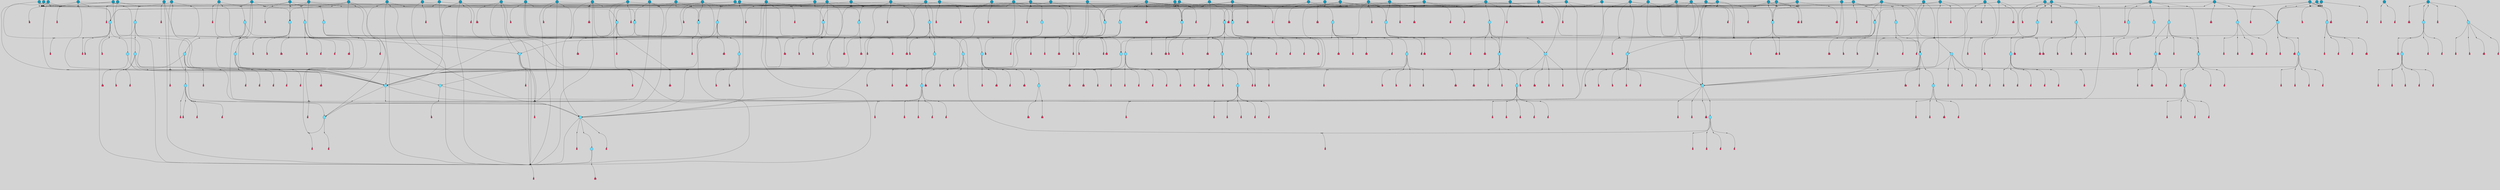 // File exported with GEGELATI v1.3.1
// On the 2024-04-08 17:43:55
// With the File::TPGGraphDotExporter
digraph{
	graph[pad = "0.212, 0.055" bgcolor = lightgray]
	node[shape=circle style = filled label = ""]
		T7 [fillcolor="#66ddff"]
		T9 [fillcolor="#66ddff"]
		T11 [fillcolor="#66ddff"]
		T59 [fillcolor="#66ddff"]
		T102 [fillcolor="#66ddff"]
		T111 [fillcolor="#66ddff"]
		T258 [fillcolor="#66ddff"]
		T320 [fillcolor="#66ddff"]
		T321 [fillcolor="#66ddff"]
		T322 [fillcolor="#66ddff"]
		T323 [fillcolor="#66ddff"]
		T324 [fillcolor="#66ddff"]
		T325 [fillcolor="#66ddff"]
		T326 [fillcolor="#66ddff"]
		T327 [fillcolor="#1199bb"]
		T407 [fillcolor="#66ddff"]
		T20 [fillcolor="#1199bb"]
		T429 [fillcolor="#66ddff"]
		T440 [fillcolor="#66ddff"]
		T540 [fillcolor="#66ddff"]
		T556 [fillcolor="#66ddff"]
		T550 [fillcolor="#1199bb"]
		T623 [fillcolor="#66ddff"]
		T624 [fillcolor="#66ddff"]
		T625 [fillcolor="#66ddff"]
		T653 [fillcolor="#66ddff"]
		T715 [fillcolor="#1199bb"]
		T716 [fillcolor="#66ddff"]
		T717 [fillcolor="#66ddff"]
		T718 [fillcolor="#66ddff"]
		T719 [fillcolor="#1199bb"]
		T720 [fillcolor="#66ddff"]
		T249 [fillcolor="#66ddff"]
		T721 [fillcolor="#66ddff"]
		T784 [fillcolor="#66ddff"]
		T787 [fillcolor="#1199bb"]
		T788 [fillcolor="#66ddff"]
		T789 [fillcolor="#66ddff"]
		T790 [fillcolor="#66ddff"]
		T791 [fillcolor="#1199bb"]
		T792 [fillcolor="#66ddff"]
		T793 [fillcolor="#66ddff"]
		T794 [fillcolor="#66ddff"]
		T804 [fillcolor="#1199bb"]
		T807 [fillcolor="#1199bb"]
		T813 [fillcolor="#1199bb"]
		T821 [fillcolor="#1199bb"]
		T822 [fillcolor="#1199bb"]
		T828 [fillcolor="#1199bb"]
		T839 [fillcolor="#1199bb"]
		T851 [fillcolor="#66ddff"]
		T872 [fillcolor="#1199bb"]
		T877 [fillcolor="#66ddff"]
		T878 [fillcolor="#1199bb"]
		T879 [fillcolor="#66ddff"]
		T880 [fillcolor="#66ddff"]
		T881 [fillcolor="#66ddff"]
		T882 [fillcolor="#66ddff"]
		T883 [fillcolor="#66ddff"]
		T884 [fillcolor="#1199bb"]
		T885 [fillcolor="#66ddff"]
		T886 [fillcolor="#66ddff"]
		T893 [fillcolor="#1199bb"]
		T902 [fillcolor="#1199bb"]
		T908 [fillcolor="#1199bb"]
		T920 [fillcolor="#1199bb"]
		T924 [fillcolor="#1199bb"]
		T929 [fillcolor="#1199bb"]
		T930 [fillcolor="#1199bb"]
		T940 [fillcolor="#66ddff"]
		T947 [fillcolor="#66ddff"]
		T948 [fillcolor="#66ddff"]
		T949 [fillcolor="#66ddff"]
		T950 [fillcolor="#66ddff"]
		T951 [fillcolor="#1199bb"]
		T952 [fillcolor="#66ddff"]
		T953 [fillcolor="#66ddff"]
		T954 [fillcolor="#66ddff"]
		T955 [fillcolor="#1199bb"]
		T956 [fillcolor="#66ddff"]
		T957 [fillcolor="#66ddff"]
		T959 [fillcolor="#1199bb"]
		T963 [fillcolor="#1199bb"]
		T964 [fillcolor="#1199bb"]
		T969 [fillcolor="#1199bb"]
		T971 [fillcolor="#1199bb"]
		T972 [fillcolor="#1199bb"]
		T973 [fillcolor="#1199bb"]
		T979 [fillcolor="#1199bb"]
		T980 [fillcolor="#1199bb"]
		T981 [fillcolor="#1199bb"]
		T984 [fillcolor="#1199bb"]
		T986 [fillcolor="#1199bb"]
		T991 [fillcolor="#1199bb"]
		T995 [fillcolor="#1199bb"]
		T998 [fillcolor="#1199bb"]
		T1001 [fillcolor="#1199bb"]
		T1002 [fillcolor="#1199bb"]
		T1004 [fillcolor="#66ddff"]
		T1005 [fillcolor="#66ddff"]
		T1006 [fillcolor="#66ddff"]
		T1007 [fillcolor="#66ddff"]
		T1008 [fillcolor="#1199bb"]
		T1009 [fillcolor="#66ddff"]
		T1010 [fillcolor="#66ddff"]
		T1011 [fillcolor="#66ddff"]
		T1012 [fillcolor="#66ddff"]
		T1013 [fillcolor="#66ddff"]
		T1014 [fillcolor="#66ddff"]
		T1016 [fillcolor="#1199bb"]
		T1018 [fillcolor="#1199bb"]
		T1019 [fillcolor="#1199bb"]
		T1020 [fillcolor="#66ddff"]
		T1021 [fillcolor="#1199bb"]
		T1022 [fillcolor="#1199bb"]
		T1023 [fillcolor="#1199bb"]
		T1024 [fillcolor="#1199bb"]
		T1026 [fillcolor="#1199bb"]
		T1028 [fillcolor="#1199bb"]
		T1029 [fillcolor="#1199bb"]
		T1030 [fillcolor="#1199bb"]
		T1031 [fillcolor="#1199bb"]
		T1032 [fillcolor="#1199bb"]
		T1033 [fillcolor="#1199bb"]
		T1015 [fillcolor="#1199bb"]
		T1035 [fillcolor="#1199bb"]
		T1038 [fillcolor="#1199bb"]
		T1041 [fillcolor="#1199bb"]
		T1043 [fillcolor="#1199bb"]
		T1044 [fillcolor="#1199bb"]
		T1045 [fillcolor="#1199bb"]
		T1046 [fillcolor="#1199bb"]
		T1047 [fillcolor="#1199bb"]
		T1048 [fillcolor="#1199bb"]
		T1049 [fillcolor="#1199bb"]
		T1050 [fillcolor="#1199bb"]
		T1052 [fillcolor="#1199bb"]
		T1053 [fillcolor="#66ddff"]
		T683 [fillcolor="#1199bb"]
		T1054 [fillcolor="#66ddff"]
		T1055 [fillcolor="#66ddff"]
		T1056 [fillcolor="#66ddff"]
		T1057 [fillcolor="#66ddff"]
		T1058 [fillcolor="#1199bb"]
		T1059 [fillcolor="#66ddff"]
		T1060 [fillcolor="#66ddff"]
		T778 [fillcolor="#1199bb"]
		T1061 [fillcolor="#1199bb"]
		T1062 [fillcolor="#1199bb"]
		T1063 [fillcolor="#1199bb"]
		T1064 [fillcolor="#1199bb"]
		T1065 [fillcolor="#1199bb"]
		T1066 [fillcolor="#1199bb"]
		P15945 [fillcolor="#cccccc" shape=point] //-3|
		I15945 [shape=box style=invis label="1|6&2|7#0|7&#92;n10|2&0|7#1|3&#92;n9|6&2|7#2|2&#92;n5|3&0|7#0|7&#92;n1|6&2|3#0|0&#92;n2|3&2|3#2|2&#92;n5|1&2|6#0|6&#92;n"]
		P15945 -> I15945[style=invis]
		A10270 [fillcolor="#ff3366" shape=box margin=0.03 width=0 height=0 label="7"]
		T7 -> P15945 -> A10270
		P15946 [fillcolor="#cccccc" shape=point] //5|
		I15946 [shape=box style=invis label="0|5&2|3#0|1&#92;n0|6&2|1#2|4&#92;n6|2&2|6#0|7&#92;n7|4&0|3#0|1&#92;n5|4&0|7#1|6&#92;n9|1&0|5#2|2&#92;n6|3&2|3#1|7&#92;n11|7&2|4#1|6&#92;n2|5&0|1#0|0&#92;n4|7&0|0#0|2&#92;n6|2&0|6#0|0&#92;n2|1&2|6#2|4&#92;n10|0&2|0#1|0&#92;n6|6&2|4#0|6&#92;n"]
		P15946 -> I15946[style=invis]
		A10271 [fillcolor="#ff3366" shape=box margin=0.03 width=0 height=0 label="8"]
		T7 -> P15946 -> A10271
		P15947 [fillcolor="#cccccc" shape=point] //-6|
		I15947 [shape=box style=invis label="11|1&0|7#2|0&#92;n10|4&0|1#1|0&#92;n4|3&2|4#2|1&#92;n0|5&2|0#0|0&#92;n6|1&0|0#0|3&#92;n8|2&2|0#0|4&#92;n11|4&2|0#1|6&#92;n7|0&2|6#2|3&#92;n5|3&2|6#2|0&#92;n2|0&2|0#0|4&#92;n"]
		P15947 -> I15947[style=invis]
		A10272 [fillcolor="#ff3366" shape=box margin=0.03 width=0 height=0 label="9"]
		T9 -> P15947 -> A10272
		P15948 [fillcolor="#cccccc" shape=point] //2|
		I15948 [shape=box style=invis label="6|3&2|7#1|4&#92;n8|6&0|0#2|5&#92;n2|1&0|2#0|3&#92;n8|7&0|6#0|4&#92;n2|1&2|0#0|1&#92;n0|0&2|2#2|3&#92;n6|6&0|7#2|1&#92;n6|1&0|7#2|6&#92;n5|4&2|7#0|4&#92;n0|3&0|4#2|0&#92;n11|0&2|0#2|5&#92;n4|5&2|5#2|4&#92;n5|7&0|6#0|4&#92;n9|7&2|5#0|3&#92;n5|4&2|1#0|3&#92;n5|3&0|1#1|7&#92;n0|4&0|3#2|5&#92;n"]
		P15948 -> I15948[style=invis]
		A10273 [fillcolor="#ff3366" shape=box margin=0.03 width=0 height=0 label="10"]
		T9 -> P15948 -> A10273
		P15949 [fillcolor="#cccccc" shape=point] //6|
		I15949 [shape=box style=invis label="3|0&2|7#2|2&#92;n3|2&0|4#2|5&#92;n5|1&0|2#1|0&#92;n8|7&0|1#2|0&#92;n8|5&0|3#0|6&#92;n0|2&0|2#2|3&#92;n1|5&2|5#0|5&#92;n5|6&0|6#0|7&#92;n6|7&0|0#2|6&#92;n1|2&2|3#0|0&#92;n7|7&2|3#0|4&#92;n0|7&2|7#0|6&#92;n1|0&2|2#2|7&#92;n4|4&0|1#0|0&#92;n"]
		P15949 -> I15949[style=invis]
		A10274 [fillcolor="#ff3366" shape=box margin=0.03 width=0 height=0 label="11"]
		T11 -> P15949 -> A10274
		P15950 [fillcolor="#cccccc" shape=point] //-4|
		I15950 [shape=box style=invis label="4|1&0|4#2|6&#92;n1|2&2|2#2|0&#92;n1|2&2|0#0|6&#92;n8|4&2|3#2|5&#92;n5|5&2|1#1|0&#92;n"]
		P15950 -> I15950[style=invis]
		A10275 [fillcolor="#ff3366" shape=box margin=0.03 width=0 height=0 label="12"]
		T11 -> P15950 -> A10275
		P15951 [fillcolor="#cccccc" shape=point] //8|
		I15951 [shape=box style=invis label="9|0&0|1#2|0&#92;n10|1&2|5#1|4&#92;n8|2&2|6#0|4&#92;n4|5&0|3#0|1&#92;n2|4&2|5#2|3&#92;n4|2&2|2#0|2&#92;n7|5&0|2#0|0&#92;n8|2&2|1#1|3&#92;n8|7&0|7#2|1&#92;n1|1&0|0#0|7&#92;n5|6&2|5#1|0&#92;n6|3&2|5#0|0&#92;n11|4&0|3#2|6&#92;n1|2&2|4#0|7&#92;n5|6&0|1#2|0&#92;n11|3&0|2#0|7&#92;n"]
		P15951 -> I15951[style=invis]
		A10276 [fillcolor="#ff3366" shape=box margin=0.03 width=0 height=0 label="6"]
		T59 -> P15951 -> A10276
		P15952 [fillcolor="#cccccc" shape=point] //5|
		I15952 [shape=box style=invis label="3|0&2|0#0|1&#92;n3|0&0|7#0|1&#92;n5|3&0|2#2|6&#92;n4|4&2|4#2|6&#92;n11|2&0|7#1|6&#92;n2|7&2|2#2|5&#92;n9|3&2|6#2|7&#92;n7|7&0|0#0|4&#92;n6|1&2|4#2|3&#92;n5|4&2|0#1|6&#92;n1|3&0|7#0|4&#92;n"]
		P15952 -> I15952[style=invis]
		A10277 [fillcolor="#ff3366" shape=box margin=0.03 width=0 height=0 label="7"]
		T59 -> P15952 -> A10277
		T59 -> P15947
		T59 -> P15952
		P15953 [fillcolor="#cccccc" shape=point] //7|
		I15953 [shape=box style=invis label="3|3&2|7#0|4&#92;n4|3&2|6#0|3&#92;n8|4&0|6#1|2&#92;n5|6&2|3#0|4&#92;n0|7&2|1#0|5&#92;n8|7&2|2#2|5&#92;n9|1&0|0#1|0&#92;n10|1&2|1#1|4&#92;n10|5&0|6#1|7&#92;n5|2&2|3#0|4&#92;n2|0&2|6#2|7&#92;n1|7&0|1#0|7&#92;n"]
		P15953 -> I15953[style=invis]
		A10278 [fillcolor="#ff3366" shape=box margin=0.03 width=0 height=0 label="2"]
		T102 -> P15953 -> A10278
		P15954 [fillcolor="#cccccc" shape=point] //-8|
		I15954 [shape=box style=invis label="7|5&0|4#2|4&#92;n"]
		P15954 -> I15954[style=invis]
		A10279 [fillcolor="#ff3366" shape=box margin=0.03 width=0 height=0 label="3"]
		T102 -> P15954 -> A10279
		P15955 [fillcolor="#cccccc" shape=point] //8|
		I15955 [shape=box style=invis label="7|0&0|2#1|4&#92;n8|1&2|3#0|5&#92;n0|6&0|5#0|5&#92;n3|7&2|1#0|6&#92;n9|4&2|7#1|6&#92;n1|7&2|5#2|2&#92;n8|5&2|0#0|3&#92;n0|2&0|2#0|0&#92;n3|5&0|2#0|3&#92;n"]
		P15955 -> I15955[style=invis]
		A10280 [fillcolor="#ff3366" shape=box margin=0.03 width=0 height=0 label="5"]
		T102 -> P15955 -> A10280
		P15956 [fillcolor="#cccccc" shape=point] //-5|
		I15956 [shape=box style=invis label="0|0&2|3#0|2&#92;n10|5&0|6#1|3&#92;n7|3&0|6#2|3&#92;n3|4&0|6#0|6&#92;n10|5&0|2#1|1&#92;n5|0&0|1#0|3&#92;n6|6&2|5#1|5&#92;n7|4&0|2#1|7&#92;n5|7&0|1#2|5&#92;n1|5&0|0#0|3&#92;n7|5&2|1#2|6&#92;n9|0&0|2#0|0&#92;n4|0&2|4#0|0&#92;n4|6&0|0#2|3&#92;n3|1&0|6#2|5&#92;n7|7&2|1#2|3&#92;n9|4&2|2#0|6&#92;n"]
		P15956 -> I15956[style=invis]
		T111 -> P15956 -> T9
		P15957 [fillcolor="#cccccc" shape=point] //7|
		I15957 [shape=box style=invis label="7|4&2|1#2|0&#92;n4|1&2|4#2|3&#92;n5|0&2|0#2|2&#92;n6|1&2|4#2|6&#92;n"]
		P15957 -> I15957[style=invis]
		A10281 [fillcolor="#ff3366" shape=box margin=0.03 width=0 height=0 label="9"]
		T111 -> P15957 -> A10281
		P15958 [fillcolor="#cccccc" shape=point] //2|
		I15958 [shape=box style=invis label="3|0&2|0#0|1&#92;n11|2&0|7#1|6&#92;n8|7&2|4#0|5&#92;n5|3&0|2#2|6&#92;n4|4&2|4#2|6&#92;n3|0&0|7#0|1&#92;n2|7&2|2#2|5&#92;n9|3&2|6#2|7&#92;n7|7&0|0#0|4&#92;n6|1&2|4#1|3&#92;n5|4&2|0#1|6&#92;n1|3&0|7#0|4&#92;n"]
		P15958 -> I15958[style=invis]
		A10282 [fillcolor="#ff3366" shape=box margin=0.03 width=0 height=0 label="7"]
		T111 -> P15958 -> A10282
		T111 -> P15947
		P15959 [fillcolor="#cccccc" shape=point] //2|
		I15959 [shape=box style=invis label="9|1&2|3#0|1&#92;n5|3&2|4#2|7&#92;n11|0&2|3#0|4&#92;n7|0&2|4#0|4&#92;n5|2&2|0#2|4&#92;n7|3&0|7#0|5&#92;n"]
		P15959 -> I15959[style=invis]
		A10283 [fillcolor="#ff3366" shape=box margin=0.03 width=0 height=0 label="2"]
		T258 -> P15959 -> A10283
		T258 -> P15947
		P15960 [fillcolor="#cccccc" shape=point] //-5|
		I15960 [shape=box style=invis label="8|7&0|3#0|3&#92;n6|4&2|1#0|5&#92;n2|2&2|6#2|0&#92;n4|7&2|0#2|3&#92;n10|5&2|1#1|5&#92;n2|0&0|7#2|0&#92;n5|3&2|2#2|0&#92;n6|7&0|0#1|0&#92;n"]
		P15960 -> I15960[style=invis]
		A10284 [fillcolor="#ff3366" shape=box margin=0.03 width=0 height=0 label="1"]
		T258 -> P15960 -> A10284
		P15961 [fillcolor="#cccccc" shape=point] //2|
		I15961 [shape=box style=invis label="4|1&0|4#2|6&#92;n5|5&2|1#1|0&#92;n1|0&2|0#0|6&#92;n8|4&2|3#2|5&#92;n"]
		P15961 -> I15961[style=invis]
		T258 -> P15961 -> T11
		P15962 [fillcolor="#cccccc" shape=point] //5|
		I15962 [shape=box style=invis label="1|6&2|7#0|7&#92;n9|2&2|7#2|2&#92;n10|2&0|7#1|3&#92;n5|3&0|7#0|7&#92;n7|0&2|7#2|2&#92;n1|6&2|3#0|0&#92;n2|3&2|3#2|2&#92;n"]
		P15962 -> I15962[style=invis]
		A10285 [fillcolor="#ff3366" shape=box margin=0.03 width=0 height=0 label="7"]
		T258 -> P15962 -> A10285
		P15963 [fillcolor="#cccccc" shape=point] //-4|
		I15963 [shape=box style=invis label="4|1&0|4#2|6&#92;n1|2&2|2#2|0&#92;n1|2&2|0#0|6&#92;n8|4&2|3#2|5&#92;n5|5&2|1#1|0&#92;n"]
		P15963 -> I15963[style=invis]
		A10286 [fillcolor="#ff3366" shape=box margin=0.03 width=0 height=0 label="12"]
		T320 -> P15963 -> A10286
		P15964 [fillcolor="#cccccc" shape=point] //-9|
		I15964 [shape=box style=invis label="2|0&2|0#2|1&#92;n4|4&2|4#2|6&#92;n9|1&0|3#1|7&#92;n5|3&0|2#2|6&#92;n2|7&2|2#2|5&#92;n5|4&2|0#1|6&#92;n3|0&0|7#0|1&#92;n1|3&0|7#0|4&#92;n11|6&2|2#0|7&#92;n7|7&0|0#0|4&#92;n11|0&0|7#1|6&#92;n9|3&2|6#2|7&#92;n"]
		P15964 -> I15964[style=invis]
		A10287 [fillcolor="#ff3366" shape=box margin=0.03 width=0 height=0 label="7"]
		T321 -> P15964 -> A10287
		P15965 [fillcolor="#cccccc" shape=point] //6|
		I15965 [shape=box style=invis label="3|0&2|7#2|2&#92;n3|2&0|4#2|5&#92;n5|1&0|2#1|0&#92;n8|7&0|1#2|0&#92;n8|5&0|3#0|6&#92;n0|2&0|2#2|3&#92;n1|5&2|5#0|5&#92;n5|6&0|6#0|7&#92;n6|7&0|0#2|6&#92;n1|2&2|3#0|0&#92;n7|7&2|3#0|4&#92;n0|7&2|7#0|6&#92;n1|0&2|2#2|7&#92;n4|4&0|1#0|0&#92;n"]
		P15965 -> I15965[style=invis]
		A10288 [fillcolor="#ff3366" shape=box margin=0.03 width=0 height=0 label="11"]
		T320 -> P15965 -> A10288
		P15966 [fillcolor="#cccccc" shape=point] //2|
		I15966 [shape=box style=invis label="4|1&0|4#2|6&#92;n5|5&2|1#1|0&#92;n1|0&2|0#0|6&#92;n8|4&2|3#2|5&#92;n"]
		P15966 -> I15966[style=invis]
		T321 -> P15966 -> T320
		P15967 [fillcolor="#cccccc" shape=point] //-3|
		I15967 [shape=box style=invis label="4|5&0|0#0|0&#92;n4|7&0|0#0|2&#92;n0|6&2|1#2|4&#92;n9|1&0|5#2|2&#92;n10|0&2|0#1|0&#92;n6|6&2|4#0|6&#92;n2|5&0|1#0|0&#92;n6|3&2|3#1|7&#92;n11|7&2|4#1|6&#92;n6|2&2|6#0|1&#92;n6|2&0|0#0|0&#92;n9|1&2|6#2|4&#92;n10|4&0|3#1|1&#92;n5|4&2|7#1|6&#92;n"]
		P15967 -> I15967[style=invis]
		T323 -> P15967 -> T321
		P15968 [fillcolor="#cccccc" shape=point] //5|
		I15968 [shape=box style=invis label="0|5&2|3#0|1&#92;n0|6&2|1#2|4&#92;n6|2&2|6#0|7&#92;n7|4&0|3#0|1&#92;n5|4&0|7#1|6&#92;n9|1&0|5#2|2&#92;n6|3&2|3#1|7&#92;n11|7&2|4#1|6&#92;n2|5&0|1#0|0&#92;n4|7&0|0#0|2&#92;n6|2&0|6#0|0&#92;n2|1&2|6#2|4&#92;n10|0&2|0#1|0&#92;n6|6&2|4#0|6&#92;n"]
		P15968 -> I15968[style=invis]
		A10289 [fillcolor="#ff3366" shape=box margin=0.03 width=0 height=0 label="8"]
		T322 -> P15968 -> A10289
		P15969 [fillcolor="#cccccc" shape=point] //8|
		I15969 [shape=box style=invis label="9|7&0|5#2|5&#92;n3|3&2|3#0|2&#92;n9|5&2|2#1|0&#92;n2|3&0|6#0|3&#92;n4|4&2|5#2|7&#92;n11|3&2|0#1|5&#92;n6|6&2|1#2|2&#92;n4|6&0|1#2|2&#92;n2|5&2|7#2|2&#92;n7|7&2|2#2|3&#92;n6|5&0|3#2|6&#92;n6|7&0|6#0|2&#92;n"]
		P15969 -> I15969[style=invis]
		A10290 [fillcolor="#ff3366" shape=box margin=0.03 width=0 height=0 label="14"]
		T321 -> P15969 -> A10290
		P15970 [fillcolor="#cccccc" shape=point] //-3|
		I15970 [shape=box style=invis label="1|6&2|7#0|7&#92;n10|2&0|7#1|3&#92;n9|6&2|7#2|2&#92;n5|3&0|7#0|7&#92;n1|6&2|3#0|0&#92;n2|3&2|3#2|2&#92;n5|1&2|6#0|6&#92;n"]
		P15970 -> I15970[style=invis]
		A10291 [fillcolor="#ff3366" shape=box margin=0.03 width=0 height=0 label="7"]
		T322 -> P15970 -> A10291
		P15971 [fillcolor="#cccccc" shape=point] //-8|
		I15971 [shape=box style=invis label="7|5&0|4#2|4&#92;n"]
		P15971 -> I15971[style=invis]
		A10292 [fillcolor="#ff3366" shape=box margin=0.03 width=0 height=0 label="3"]
		T321 -> P15971 -> A10292
		P15972 [fillcolor="#cccccc" shape=point] //4|
		I15972 [shape=box style=invis label="4|3&0|6#0|3&#92;n5|7&2|3#2|2&#92;n5|6&0|7#1|2&#92;n1|4&2|6#0|3&#92;n8|4&2|1#2|5&#92;n9|5&2|4#1|4&#92;n2|4&0|5#0|7&#92;n10|0&0|6#1|3&#92;n3|0&0|6#0|2&#92;n2|7&2|7#2|6&#92;n5|2&0|5#1|5&#92;n10|4&2|5#1|7&#92;n4|0&0|4#2|4&#92;n11|1&0|4#2|6&#92;n10|6&2|0#1|4&#92;n9|7&0|3#1|4&#92;n4|5&2|7#0|6&#92;n11|5&2|6#2|3&#92;n0|3&0|5#0|1&#92;n"]
		P15972 -> I15972[style=invis]
		A10293 [fillcolor="#ff3366" shape=box margin=0.03 width=0 height=0 label="13"]
		T321 -> P15972 -> A10293
		P15973 [fillcolor="#cccccc" shape=point] //1|
		I15973 [shape=box style=invis label="0|4&0|1#0|1&#92;n10|5&2|5#1|6&#92;n7|7&2|5#2|2&#92;n9|5&0|7#2|7&#92;n8|4&0|3#2|7&#92;n11|0&2|3#0|5&#92;n7|0&0|0#0|1&#92;n4|2&0|4#0|5&#92;n5|1&0|6#2|7&#92;n11|3&0|7#1|3&#92;n"]
		P15973 -> I15973[style=invis]
		T323 -> P15973 -> T322
		P15974 [fillcolor="#cccccc" shape=point] //4|
		I15974 [shape=box style=invis label="4|3&0|6#0|3&#92;n5|7&2|3#2|2&#92;n5|6&0|7#1|2&#92;n1|4&2|6#0|3&#92;n8|4&2|1#2|5&#92;n9|5&2|4#1|4&#92;n2|4&0|5#0|7&#92;n10|0&0|6#1|3&#92;n3|0&0|6#0|2&#92;n2|7&2|7#2|6&#92;n5|2&0|5#1|5&#92;n10|4&2|5#1|7&#92;n4|0&0|4#2|4&#92;n11|1&0|4#2|6&#92;n10|6&2|0#1|4&#92;n9|7&0|3#1|4&#92;n4|5&2|7#0|6&#92;n11|5&2|6#2|3&#92;n0|3&0|5#0|1&#92;n"]
		P15974 -> I15974[style=invis]
		A10294 [fillcolor="#ff3366" shape=box margin=0.03 width=0 height=0 label="13"]
		T323 -> P15974 -> A10294
		P15975 [fillcolor="#cccccc" shape=point] //-9|
		I15975 [shape=box style=invis label="2|0&2|0#2|1&#92;n4|4&2|4#2|6&#92;n9|1&0|3#1|7&#92;n5|3&0|2#2|6&#92;n2|7&2|2#2|5&#92;n5|4&2|0#1|6&#92;n3|0&0|7#0|1&#92;n1|3&0|7#0|4&#92;n11|6&2|2#0|7&#92;n7|7&0|0#0|4&#92;n11|0&0|7#1|6&#92;n9|3&2|6#2|7&#92;n"]
		P15975 -> I15975[style=invis]
		A10295 [fillcolor="#ff3366" shape=box margin=0.03 width=0 height=0 label="7"]
		T325 -> P15975 -> A10295
		P15976 [fillcolor="#cccccc" shape=point] //-4|
		I15976 [shape=box style=invis label="4|1&0|4#2|6&#92;n1|2&2|2#2|0&#92;n1|2&2|0#0|6&#92;n8|4&2|3#2|5&#92;n5|5&2|1#1|0&#92;n"]
		P15976 -> I15976[style=invis]
		A10296 [fillcolor="#ff3366" shape=box margin=0.03 width=0 height=0 label="12"]
		T324 -> P15976 -> A10296
		P15977 [fillcolor="#cccccc" shape=point] //6|
		I15977 [shape=box style=invis label="3|0&2|7#2|2&#92;n3|2&0|4#2|5&#92;n5|1&0|2#1|0&#92;n8|7&0|1#2|0&#92;n8|5&0|3#0|6&#92;n0|2&0|2#2|3&#92;n1|5&2|5#0|5&#92;n5|6&0|6#0|7&#92;n6|7&0|0#2|6&#92;n1|2&2|3#0|0&#92;n7|7&2|3#0|4&#92;n0|7&2|7#0|6&#92;n1|0&2|2#2|7&#92;n4|4&0|1#0|0&#92;n"]
		P15977 -> I15977[style=invis]
		A10297 [fillcolor="#ff3366" shape=box margin=0.03 width=0 height=0 label="11"]
		T324 -> P15977 -> A10297
		P15978 [fillcolor="#cccccc" shape=point] //2|
		I15978 [shape=box style=invis label="4|1&0|4#2|6&#92;n5|5&2|1#1|0&#92;n1|0&2|0#0|6&#92;n8|4&2|3#2|5&#92;n"]
		P15978 -> I15978[style=invis]
		T325 -> P15978 -> T324
		P15979 [fillcolor="#cccccc" shape=point] //4|
		I15979 [shape=box style=invis label="4|3&0|6#0|3&#92;n5|7&2|3#2|2&#92;n5|6&0|7#1|2&#92;n1|4&2|6#0|3&#92;n8|4&2|1#2|5&#92;n9|5&2|4#1|4&#92;n2|4&0|5#0|7&#92;n10|0&0|6#1|3&#92;n3|0&0|6#0|2&#92;n2|7&2|7#2|6&#92;n5|2&0|5#1|5&#92;n10|4&2|5#1|7&#92;n4|0&0|4#2|4&#92;n11|1&0|4#2|6&#92;n10|6&2|0#1|4&#92;n9|7&0|3#1|4&#92;n4|5&2|7#0|6&#92;n11|5&2|6#2|3&#92;n0|3&0|5#0|1&#92;n"]
		P15979 -> I15979[style=invis]
		A10298 [fillcolor="#ff3366" shape=box margin=0.03 width=0 height=0 label="13"]
		T325 -> P15979 -> A10298
		P15980 [fillcolor="#cccccc" shape=point] //-3|
		I15980 [shape=box style=invis label="4|5&0|0#0|0&#92;n4|7&0|0#0|2&#92;n0|6&2|1#2|4&#92;n9|1&0|5#2|2&#92;n10|0&2|0#1|0&#92;n6|6&2|4#0|6&#92;n2|5&0|1#0|0&#92;n6|3&2|3#1|7&#92;n11|7&2|4#1|6&#92;n6|2&2|6#0|1&#92;n6|2&0|0#0|0&#92;n9|1&2|6#2|4&#92;n10|4&0|3#1|1&#92;n5|4&2|7#1|6&#92;n"]
		P15980 -> I15980[style=invis]
		T327 -> P15980 -> T325
		P15981 [fillcolor="#cccccc" shape=point] //5|
		I15981 [shape=box style=invis label="0|5&2|3#0|1&#92;n0|6&2|1#2|4&#92;n6|2&2|6#0|7&#92;n7|4&0|3#0|1&#92;n5|4&0|7#1|6&#92;n9|1&0|5#2|2&#92;n6|3&2|3#1|7&#92;n11|7&2|4#1|6&#92;n2|5&0|1#0|0&#92;n4|7&0|0#0|2&#92;n6|2&0|6#0|0&#92;n2|1&2|6#2|4&#92;n10|0&2|0#1|0&#92;n6|6&2|4#0|6&#92;n"]
		P15981 -> I15981[style=invis]
		A10299 [fillcolor="#ff3366" shape=box margin=0.03 width=0 height=0 label="8"]
		T326 -> P15981 -> A10299
		P15982 [fillcolor="#cccccc" shape=point] //-8|
		I15982 [shape=box style=invis label="7|5&0|4#2|4&#92;n"]
		P15982 -> I15982[style=invis]
		A10300 [fillcolor="#ff3366" shape=box margin=0.03 width=0 height=0 label="3"]
		T325 -> P15982 -> A10300
		P15983 [fillcolor="#cccccc" shape=point] //-3|
		I15983 [shape=box style=invis label="1|6&2|7#0|7&#92;n10|2&0|7#1|3&#92;n9|6&2|7#2|2&#92;n5|3&0|7#0|7&#92;n1|6&2|3#0|0&#92;n2|3&2|3#2|2&#92;n5|1&2|6#0|6&#92;n"]
		P15983 -> I15983[style=invis]
		A10301 [fillcolor="#ff3366" shape=box margin=0.03 width=0 height=0 label="7"]
		T326 -> P15983 -> A10301
		P15984 [fillcolor="#cccccc" shape=point] //8|
		I15984 [shape=box style=invis label="9|7&0|5#2|5&#92;n3|3&2|3#0|2&#92;n9|5&2|2#1|0&#92;n2|3&0|6#0|3&#92;n4|4&2|5#2|7&#92;n11|3&2|0#1|5&#92;n6|6&2|1#2|2&#92;n4|6&0|1#2|2&#92;n2|5&2|7#2|2&#92;n7|7&2|2#2|3&#92;n6|5&0|3#2|6&#92;n6|7&0|6#0|2&#92;n"]
		P15984 -> I15984[style=invis]
		A10302 [fillcolor="#ff3366" shape=box margin=0.03 width=0 height=0 label="14"]
		T325 -> P15984 -> A10302
		P15985 [fillcolor="#cccccc" shape=point] //1|
		I15985 [shape=box style=invis label="0|4&0|1#0|1&#92;n10|5&2|5#1|6&#92;n7|7&2|5#2|2&#92;n9|5&0|7#2|7&#92;n8|4&0|3#2|7&#92;n11|0&2|3#0|5&#92;n7|0&0|0#0|1&#92;n4|2&0|4#0|5&#92;n5|1&0|6#2|7&#92;n11|3&0|7#1|3&#92;n"]
		P15985 -> I15985[style=invis]
		T327 -> P15985 -> T326
		P15986 [fillcolor="#cccccc" shape=point] //4|
		I15986 [shape=box style=invis label="4|3&0|6#0|3&#92;n5|7&2|3#2|2&#92;n5|6&0|7#1|2&#92;n1|4&2|6#0|3&#92;n8|4&2|1#2|5&#92;n9|5&2|4#1|4&#92;n2|4&0|5#0|7&#92;n10|0&0|6#1|3&#92;n3|0&0|6#0|2&#92;n2|7&2|7#2|6&#92;n5|2&0|5#1|5&#92;n10|4&2|5#1|7&#92;n4|0&0|4#2|4&#92;n11|1&0|4#2|6&#92;n10|6&2|0#1|4&#92;n9|7&0|3#1|4&#92;n4|5&2|7#0|6&#92;n11|5&2|6#2|3&#92;n0|3&0|5#0|1&#92;n"]
		P15986 -> I15986[style=invis]
		A10303 [fillcolor="#ff3366" shape=box margin=0.03 width=0 height=0 label="13"]
		T327 -> P15986 -> A10303
		P15987 [fillcolor="#cccccc" shape=point] //-1|
		I15987 [shape=box style=invis label="0|5&2|2#0|0&#92;n11|3&2|3#1|3&#92;n8|5&2|2#1|7&#92;n10|0&0|6#1|2&#92;n9|1&2|5#0|3&#92;n8|0&2|4#2|6&#92;n6|7&0|2#0|3&#92;n9|2&0|7#0|1&#92;n6|2&0|2#2|1&#92;n"]
		P15987 -> I15987[style=invis]
		A10304 [fillcolor="#ff3366" shape=box margin=0.03 width=0 height=0 label="7"]
		T407 -> P15987 -> A10304
		P15988 [fillcolor="#cccccc" shape=point] //-3|
		I15988 [shape=box style=invis label="7|7&0|0#0|4&#92;n11|2&0|7#1|6&#92;n8|7&2|4#0|5&#92;n5|3&0|2#2|6&#92;n4|4&2|4#2|6&#92;n3|0&0|7#0|6&#92;n2|7&2|2#2|5&#92;n9|3&2|6#2|7&#92;n6|7&0|0#0|7&#92;n3|0&2|0#0|1&#92;n6|1&2|4#1|3&#92;n5|4&2|0#1|6&#92;n1|3&0|7#0|4&#92;n"]
		P15988 -> I15988[style=invis]
		T407 -> P15988 -> T59
		P15989 [fillcolor="#cccccc" shape=point] //-5|
		I15989 [shape=box style=invis label="5|3&0|7#0|7&#92;n9|2&2|7#2|2&#92;n1|6&2|7#0|7&#92;n7|6&2|4#0|5&#92;n10|3&0|2#1|1&#92;n9|2&0|7#1|3&#92;n1|6&0|3#0|1&#92;n4|0&0|2#2|2&#92;n7|0&2|7#2|2&#92;n5|1&2|6#0|3&#92;n2|3&2|3#2|2&#92;n"]
		P15989 -> I15989[style=invis]
		T407 -> P15989 -> T102
		P15990 [fillcolor="#cccccc" shape=point] //1|
		I15990 [shape=box style=invis label="9|3&2|0#0|4&#92;n4|2&0|5#2|0&#92;n10|7&2|7#1|1&#92;n6|3&2|6#1|5&#92;n8|3&2|5#1|2&#92;n4|0&2|1#2|2&#92;n4|1&0|4#0|3&#92;n3|6&2|5#2|5&#92;n8|3&0|1#0|7&#92;n4|0&2|4#0|1&#92;n3|4&0|0#2|1&#92;n3|2&0|7#2|1&#92;n1|4&0|1#0|2&#92;n"]
		P15990 -> I15990[style=invis]
		A10305 [fillcolor="#ff3366" shape=box margin=0.03 width=0 height=0 label="14"]
		T407 -> P15990 -> A10305
		P15991 [fillcolor="#cccccc" shape=point] //3|
		I15991 [shape=box style=invis label="5|4&2|7#0|4&#92;n0|4&0|3#2|5&#92;n8|6&0|0#2|5&#92;n2|1&0|2#0|3&#92;n9|7&0|6#0|4&#92;n0|0&2|2#2|3&#92;n6|6&0|7#2|1&#92;n6|1&0|7#2|6&#92;n0|3&0|4#2|0&#92;n11|0&2|0#2|5&#92;n4|5&2|5#2|4&#92;n5|3&0|1#1|7&#92;n9|7&2|2#0|3&#92;n5|4&2|1#0|3&#92;n5|0&0|6#0|4&#92;n0|0&0|1#2|0&#92;n"]
		P15991 -> I15991[style=invis]
		A10306 [fillcolor="#ff3366" shape=box margin=0.03 width=0 height=0 label="10"]
		T407 -> P15991 -> A10306
		P15992 [fillcolor="#cccccc" shape=point] //-2|
		I15992 [shape=box style=invis label="3|5&2|6#2|3&#92;n3|2&0|0#0|0&#92;n8|0&2|0#0|1&#92;n"]
		P15992 -> I15992[style=invis]
		A10307 [fillcolor="#ff3366" shape=box margin=0.03 width=0 height=0 label="3"]
		T20 -> P15992 -> A10307
		P15993 [fillcolor="#cccccc" shape=point] //5|
		I15993 [shape=box style=invis label="4|4&2|4#2|6&#92;n3|0&0|7#0|1&#92;n5|3&0|2#2|6&#92;n3|0&2|0#2|1&#92;n11|2&0|7#1|6&#92;n9|3&2|6#2|7&#92;n7|7&0|0#0|4&#92;n6|1&2|4#2|3&#92;n5|4&2|0#1|6&#92;n1|3&0|7#0|4&#92;n"]
		P15993 -> I15993[style=invis]
		T20 -> P15993 -> T407
		P15994 [fillcolor="#cccccc" shape=point] //4|
		I15994 [shape=box style=invis label="2|2&0|1#2|4&#92;n3|7&2|2#0|7&#92;n6|5&2|4#1|3&#92;n7|0&0|7#1|3&#92;n10|7&0|0#1|2&#92;n"]
		P15994 -> I15994[style=invis]
		T20 -> P15994 -> T111
		T20 -> P15952
		T20 -> P15947
		P15995 [fillcolor="#cccccc" shape=point] //4|
		I15995 [shape=box style=invis label="8|5&2|3#2|1&#92;n10|1&0|3#1|6&#92;n7|1&2|6#1|3&#92;n4|1&0|6#0|0&#92;n11|1&0|2#0|3&#92;n2|0&2|1#2|7&#92;n"]
		P15995 -> I15995[style=invis]
		A10308 [fillcolor="#ff3366" shape=box margin=0.03 width=0 height=0 label="2"]
		T429 -> P15995 -> A10308
		P15996 [fillcolor="#cccccc" shape=point] //1|
		I15996 [shape=box style=invis label="9|7&0|2#2|2&#92;n6|5&0|1#1|0&#92;n2|2&0|0#2|1&#92;n4|3&2|2#2|3&#92;n2|5&2|2#0|0&#92;n10|7&0|5#1|1&#92;n9|5&2|7#2|5&#92;n7|7&2|5#2|5&#92;n8|0&2|4#0|1&#92;n5|4&2|0#0|2&#92;n2|5&2|2#2|6&#92;n4|4&0|2#2|1&#92;n7|2&2|4#0|0&#92;n10|0&2|2#1|1&#92;n10|4&2|3#1|0&#92;n"]
		P15996 -> I15996[style=invis]
		A10309 [fillcolor="#ff3366" shape=box margin=0.03 width=0 height=0 label="1"]
		T429 -> P15996 -> A10309
		P15997 [fillcolor="#cccccc" shape=point] //-8|
		I15997 [shape=box style=invis label="11|7&2|0#2|0&#92;n5|5&2|7#2|7&#92;n8|6&2|7#1|2&#92;n1|7&0|3#0|6&#92;n4|0&2|1#2|2&#92;n9|0&0|2#0|0&#92;n10|1&0|5#1|6&#92;n0|0&2|3#2|0&#92;n3|2&0|1#2|6&#92;n0|1&2|4#0|0&#92;n"]
		P15997 -> I15997[style=invis]
		A10310 [fillcolor="#ff3366" shape=box margin=0.03 width=0 height=0 label="6"]
		T429 -> P15997 -> A10310
		P15998 [fillcolor="#cccccc" shape=point] //-7|
		I15998 [shape=box style=invis label="7|3&0|6#2|5&#92;n10|5&0|5#1|0&#92;n1|0&2|4#0|3&#92;n"]
		P15998 -> I15998[style=invis]
		T429 -> P15998 -> T7
		P15999 [fillcolor="#cccccc" shape=point] //-2|
		I15999 [shape=box style=invis label="3|1&2|6#2|5&#92;n4|5&0|4#0|6&#92;n7|1&0|6#2|2&#92;n2|6&0|6#2|0&#92;n7|7&0|0#1|0&#92;n3|7&0|7#0|1&#92;n1|3&2|2#2|0&#92;n3|6&0|5#0|0&#92;n4|0&2|7#0|4&#92;n9|4&2|2#0|1&#92;n3|1&2|5#0|7&#92;n"]
		P15999 -> I15999[style=invis]
		A10311 [fillcolor="#ff3366" shape=box margin=0.03 width=0 height=0 label="1"]
		T429 -> P15999 -> A10311
		P16000 [fillcolor="#cccccc" shape=point] //2|
		I16000 [shape=box style=invis label="0|6&0|7#0|4&#92;n6|7&2|6#2|6&#92;n11|3&0|7#1|6&#92;n11|1&0|6#2|7&#92;n2|4&0|1#0|1&#92;n10|6&2|5#1|6&#92;n11|3&0|1#1|7&#92;n10|0&2|3#1|5&#92;n"]
		P16000 -> I16000[style=invis]
		T440 -> P16000 -> T7
		P16001 [fillcolor="#cccccc" shape=point] //-9|
		I16001 [shape=box style=invis label="2|0&2|3#2|0&#92;n11|7&0|4#1|0&#92;n"]
		P16001 -> I16001[style=invis]
		T440 -> P16001 -> T111
		T440 -> P15952
		P16002 [fillcolor="#cccccc" shape=point] //7|
		I16002 [shape=box style=invis label="2|0&2|1#2|0&#92;n9|1&0|6#0|3&#92;n11|7&0|4#1|0&#92;n"]
		P16002 -> I16002[style=invis]
		T540 -> P16002 -> T111
		P16003 [fillcolor="#cccccc" shape=point] //6|
		I16003 [shape=box style=invis label="0|5&2|3#0|1&#92;n0|6&2|1#2|4&#92;n9|1&0|5#2|2&#92;n7|4&0|3#0|1&#92;n5|4&0|7#1|6&#92;n2|5&0|1#0|0&#92;n6|3&2|3#1|7&#92;n11|7&2|4#1|6&#92;n6|2&2|6#0|1&#92;n4|7&0|0#0|2&#92;n6|2&0|6#0|0&#92;n9|1&2|6#2|4&#92;n10|0&2|0#1|0&#92;n6|6&2|4#0|6&#92;n"]
		P16003 -> I16003[style=invis]
		A10312 [fillcolor="#ff3366" shape=box margin=0.03 width=0 height=0 label="8"]
		T540 -> P16003 -> A10312
		P16004 [fillcolor="#cccccc" shape=point] //-4|
		I16004 [shape=box style=invis label="6|3&2|6#1|2&#92;n2|5&2|2#2|5&#92;n2|6&0|4#0|5&#92;n6|0&0|2#1|2&#92;n"]
		P16004 -> I16004[style=invis]
		A10313 [fillcolor="#ff3366" shape=box margin=0.03 width=0 height=0 label="7"]
		T540 -> P16004 -> A10313
		P16005 [fillcolor="#cccccc" shape=point] //-5|
		I16005 [shape=box style=invis label="7|2&0|3#2|2&#92;n3|2&0|2#2|0&#92;n1|5&2|7#0|4&#92;n5|3&0|3#0|7&#92;n11|4&0|1#0|0&#92;n8|7&2|7#2|7&#92;n4|0&0|3#2|7&#92;n"]
		P16005 -> I16005[style=invis]
		A10314 [fillcolor="#ff3366" shape=box margin=0.03 width=0 height=0 label="7"]
		T540 -> P16005 -> A10314
		P16006 [fillcolor="#cccccc" shape=point] //1|
		I16006 [shape=box style=invis label="0|4&0|1#0|7&#92;n10|5&2|5#1|6&#92;n7|7&2|5#2|2&#92;n9|5&0|7#2|7&#92;n8|4&0|3#2|7&#92;n7|0&0|0#0|1&#92;n11|0&2|3#0|5&#92;n4|2&0|4#0|5&#92;n11|3&0|7#1|3&#92;n"]
		P16006 -> I16006[style=invis]
		T556 -> P16006 -> T322
		T556 -> P16002
		P16007 [fillcolor="#cccccc" shape=point] //6|
		I16007 [shape=box style=invis label="8|3&0|3#0|1&#92;n4|1&0|7#0|7&#92;n11|7&0|2#0|0&#92;n6|4&2|3#1|7&#92;n8|3&0|1#0|4&#92;n10|0&2|4#1|6&#92;n10|6&0|3#1|2&#92;n5|1&0|1#1|4&#92;n5|5&0|4#2|0&#92;n1|3&0|6#0|0&#92;n0|1&2|0#2|7&#92;n"]
		P16007 -> I16007[style=invis]
		A10315 [fillcolor="#ff3366" shape=box margin=0.03 width=0 height=0 label="3"]
		T556 -> P16007 -> A10315
		P16008 [fillcolor="#cccccc" shape=point] //-6|
		I16008 [shape=box style=invis label="4|6&0|1#2|5&#92;n4|3&2|0#0|1&#92;n2|1&2|3#0|0&#92;n7|4&2|7#0|4&#92;n0|0&2|7#2|7&#92;n11|7&0|5#2|3&#92;n5|0&2|1#2|2&#92;n10|0&0|4#1|2&#92;n4|4&0|7#0|0&#92;n6|7&0|2#0|1&#92;n1|6&2|5#0|4&#92;n"]
		P16008 -> I16008[style=invis]
		A10316 [fillcolor="#ff3366" shape=box margin=0.03 width=0 height=0 label="0"]
		T556 -> P16008 -> A10316
		P16009 [fillcolor="#cccccc" shape=point] //-4|
		I16009 [shape=box style=invis label="4|1&0|4#2|6&#92;n1|2&2|2#2|0&#92;n1|2&2|0#0|6&#92;n8|4&2|3#2|5&#92;n5|5&2|1#1|0&#92;n"]
		P16009 -> I16009[style=invis]
		A10317 [fillcolor="#ff3366" shape=box margin=0.03 width=0 height=0 label="12"]
		T550 -> P16009 -> A10317
		P16010 [fillcolor="#cccccc" shape=point] //7|
		I16010 [shape=box style=invis label="7|4&2|7#0|4&#92;n4|6&0|1#2|5&#92;n2|1&2|3#0|0&#92;n4|3&2|0#0|1&#92;n0|0&2|7#2|7&#92;n7|7&0|5#2|3&#92;n5|0&2|1#2|2&#92;n10|0&0|4#1|2&#92;n4|4&0|7#0|0&#92;n6|7&0|2#0|1&#92;n1|4&2|5#0|4&#92;n"]
		P16010 -> I16010[style=invis]
		A10318 [fillcolor="#ff3366" shape=box margin=0.03 width=0 height=0 label="0"]
		T623 -> P16010 -> A10318
		P16011 [fillcolor="#cccccc" shape=point] //0|
		I16011 [shape=box style=invis label="4|0&0|3#2|7&#92;n10|2&0|3#1|7&#92;n3|5&0|2#0|3&#92;n4|5&0|0#2|1&#92;n10|7&2|0#1|2&#92;n5|3&2|3#1|6&#92;n9|5&2|0#0|4&#92;n5|4&2|7#0|2&#92;n10|3&2|7#1|4&#92;n7|2&0|1#2|6&#92;n8|6&0|5#0|5&#92;n8|7&2|3#0|5&#92;n2|6&2|4#0|0&#92;n"]
		P16011 -> I16011[style=invis]
		A10319 [fillcolor="#ff3366" shape=box margin=0.03 width=0 height=0 label="5"]
		T625 -> P16011 -> A10319
		P16012 [fillcolor="#cccccc" shape=point] //0|
		I16012 [shape=box style=invis label="2|5&0|1#0|6&#92;n6|1&2|2#2|7&#92;n8|0&0|3#1|4&#92;n4|3&2|5#2|4&#92;n8|1&2|4#0|0&#92;n6|6&0|1#2|6&#92;n11|7&2|4#2|5&#92;n6|2&2|4#0|2&#92;n8|5&2|4#2|4&#92;n2|1&2|1#2|2&#92;n2|7&2|5#2|6&#92;n9|7&0|5#0|4&#92;n1|2&0|5#2|6&#92;n4|2&2|3#2|7&#92;n3|3&2|1#0|2&#92;n"]
		P16012 -> I16012[style=invis]
		A10320 [fillcolor="#ff3366" shape=box margin=0.03 width=0 height=0 label="5"]
		T625 -> P16012 -> A10320
		P16013 [fillcolor="#cccccc" shape=point] //3|
		I16013 [shape=box style=invis label="7|6&2|4#0|2&#92;n10|3&2|7#1|4&#92;n11|6&0|4#0|1&#92;n7|1&0|0#2|6&#92;n7|6&0|3#2|6&#92;n4|0&2|6#0|1&#92;n4|4&2|5#0|2&#92;n4|6&0|4#2|7&#92;n10|0&2|3#1|5&#92;n2|6&0|5#0|2&#92;n1|0&2|3#0|7&#92;n1|6&2|0#0|5&#92;n6|2&0|1#0|7&#92;n9|2&0|3#2|7&#92;n5|3&0|6#0|6&#92;n1|7&2|5#2|3&#92;n8|1&2|7#0|6&#92;n1|0&2|5#2|1&#92;n7|1&2|2#2|5&#92;n7|4&2|6#0|3&#92;n"]
		P16013 -> I16013[style=invis]
		A10321 [fillcolor="#ff3366" shape=box margin=0.03 width=0 height=0 label="4"]
		T625 -> P16013 -> A10321
		P16014 [fillcolor="#cccccc" shape=point] //-9|
		I16014 [shape=box style=invis label="4|7&2|6#0|5&#92;n11|3&0|2#2|6&#92;n10|2&2|4#1|6&#92;n3|0&2|6#2|7&#92;n4|3&0|5#0|7&#92;n2|3&0|7#0|7&#92;n10|6&0|7#1|5&#92;n10|1&2|2#1|1&#92;n1|7&0|3#2|6&#92;n"]
		P16014 -> I16014[style=invis]
		A10322 [fillcolor="#ff3366" shape=box margin=0.03 width=0 height=0 label="4"]
		T550 -> P16014 -> A10322
		P16015 [fillcolor="#cccccc" shape=point] //8|
		I16015 [shape=box style=invis label="9|0&0|1#2|0&#92;n10|1&2|5#1|4&#92;n8|2&2|6#0|4&#92;n2|4&2|5#2|3&#92;n4|2&2|2#0|2&#92;n7|5&0|2#0|0&#92;n8|2&2|1#1|3&#92;n8|7&0|7#2|1&#92;n1|1&0|0#0|7&#92;n5|6&2|5#1|0&#92;n6|6&2|5#0|0&#92;n11|4&0|3#2|6&#92;n4|2&2|4#0|7&#92;n5|6&0|1#2|0&#92;n11|3&0|2#0|7&#92;n"]
		P16015 -> I16015[style=invis]
		A10323 [fillcolor="#ff3366" shape=box margin=0.03 width=0 height=0 label="6"]
		T624 -> P16015 -> A10323
		P16016 [fillcolor="#cccccc" shape=point] //-6|
		I16016 [shape=box style=invis label="9|0&2|0#0|1&#92;n3|2&0|2#0|3&#92;n5|4&0|5#1|7&#92;n2|1&0|4#0|3&#92;n9|2&2|0#2|4&#92;n7|6&0|4#0|2&#92;n2|3&0|6#2|6&#92;n1|2&0|3#2|0&#92;n"]
		P16016 -> I16016[style=invis]
		T550 -> P16016 -> T624
		P16017 [fillcolor="#cccccc" shape=point] //5|
		I16017 [shape=box style=invis label="3|0&2|0#0|1&#92;n3|0&0|7#0|1&#92;n5|3&0|2#2|6&#92;n4|4&2|4#2|6&#92;n11|2&0|7#1|6&#92;n2|7&2|2#2|5&#92;n9|3&2|6#2|7&#92;n7|7&0|0#0|4&#92;n6|1&2|4#2|3&#92;n5|4&2|0#1|6&#92;n1|3&0|7#0|4&#92;n"]
		P16017 -> I16017[style=invis]
		A10324 [fillcolor="#ff3366" shape=box margin=0.03 width=0 height=0 label="7"]
		T624 -> P16017 -> A10324
		P16018 [fillcolor="#cccccc" shape=point] //-10|
		I16018 [shape=box style=invis label="3|6&0|0#0|4&#92;n4|1&2|4#0|1&#92;n5|1&0|1#0|4&#92;n5|5&2|6#0|5&#92;n6|5&0|6#0|3&#92;n11|1&2|0#0|1&#92;n0|7&2|0#0|3&#92;n1|2&0|6#0|1&#92;n8|0&0|4#2|0&#92;n0|4&0|7#2|7&#92;n7|0&2|7#1|3&#92;n3|1&0|5#2|5&#92;n5|1&0|4#0|3&#92;n2|2&0|2#0|0&#92;n8|3&0|1#0|7&#92;n3|0&0|3#0|5&#92;n7|2&0|5#2|0&#92;n6|3&2|7#1|5&#92;n4|7&2|7#2|1&#92;n"]
		P16018 -> I16018[style=invis]
		A10325 [fillcolor="#ff3366" shape=box margin=0.03 width=0 height=0 label="14"]
		T624 -> P16018 -> A10325
		P16019 [fillcolor="#cccccc" shape=point] //5|
		I16019 [shape=box style=invis label="0|5&2|3#0|1&#92;n0|6&2|1#2|4&#92;n6|2&2|6#0|7&#92;n7|4&0|3#0|1&#92;n5|4&0|7#1|6&#92;n9|1&0|5#2|2&#92;n6|3&2|3#1|7&#92;n11|7&2|4#1|6&#92;n2|5&0|1#0|0&#92;n4|7&0|0#0|2&#92;n6|2&0|6#0|0&#92;n2|1&2|6#2|4&#92;n10|0&2|0#1|0&#92;n6|6&2|4#0|6&#92;n"]
		P16019 -> I16019[style=invis]
		A10326 [fillcolor="#ff3366" shape=box margin=0.03 width=0 height=0 label="8"]
		T624 -> P16019 -> A10326
		P16020 [fillcolor="#cccccc" shape=point] //-2|
		I16020 [shape=box style=invis label="1|3&0|2#0|7&#92;n6|1&0|7#0|0&#92;n6|1&2|4#1|7&#92;n3|0&2|3#0|3&#92;n0|2&0|7#2|6&#92;n"]
		P16020 -> I16020[style=invis]
		T550 -> P16020 -> T623
		P16021 [fillcolor="#cccccc" shape=point] //5|
		I16021 [shape=box style=invis label="3|0&2|0#2|1&#92;n3|0&0|7#0|1&#92;n5|3&0|2#2|6&#92;n4|4&2|4#2|6&#92;n5|4&2|0#1|6&#92;n2|7&2|2#2|5&#92;n1|3&0|7#0|4&#92;n11|6&2|2#0|7&#92;n7|7&0|0#0|4&#92;n6|1&2|4#2|3&#92;n11|0&0|7#1|6&#92;n9|3&2|6#2|7&#92;n"]
		P16021 -> I16021[style=invis]
		A10327 [fillcolor="#ff3366" shape=box margin=0.03 width=0 height=0 label="7"]
		T623 -> P16021 -> A10327
		P16022 [fillcolor="#cccccc" shape=point] //4|
		I16022 [shape=box style=invis label="7|1&0|6#0|1&#92;n6|7&2|7#1|7&#92;n10|1&2|1#1|1&#92;n9|6&2|2#1|4&#92;n4|7&0|4#2|2&#92;n9|6&0|5#1|1&#92;n10|0&2|6#1|6&#92;n5|1&0|1#2|3&#92;n10|1&0|5#1|0&#92;n3|4&2|3#0|0&#92;n8|2&0|5#2|4&#92;n1|6&2|0#0|0&#92;n2|3&0|1#2|6&#92;n5|2&2|2#1|6&#92;n2|2&0|1#2|1&#92;n3|1&2|7#0|3&#92;n6|7&2|3#0|4&#92;n"]
		P16022 -> I16022[style=invis]
		A10328 [fillcolor="#ff3366" shape=box margin=0.03 width=0 height=0 label="10"]
		T623 -> P16022 -> A10328
		P16023 [fillcolor="#cccccc" shape=point] //-1|
		I16023 [shape=box style=invis label="5|7&2|4#0|7&#92;n6|4&2|4#2|6&#92;n3|0&0|5#0|0&#92;n9|5&0|7#1|4&#92;n8|0&0|2#2|1&#92;n3|0&2|6#0|7&#92;n1|7&2|5#2|5&#92;n9|4&0|2#0|6&#92;n4|4&2|5#0|6&#92;n"]
		P16023 -> I16023[style=invis]
		A10329 [fillcolor="#ff3366" shape=box margin=0.03 width=0 height=0 label="7"]
		T550 -> P16023 -> A10329
		P16024 [fillcolor="#cccccc" shape=point] //-4|
		I16024 [shape=box style=invis label="0|4&0|0#2|7&#92;n8|5&2|4#2|4&#92;n4|3&2|5#2|4&#92;n11|7&2|2#2|5&#92;n6|5&2|2#2|7&#92;n3|2&0|7#0|7&#92;n3|3&2|1#0|3&#92;n2|6&0|3#2|5&#92;n0|1&2|6#2|2&#92;n8|2&0|0#1|6&#92;n0|7&0|5#0|4&#92;n9|5&0|3#2|7&#92;n2|7&2|5#2|6&#92;n9|0&2|0#0|1&#92;n1|2&2|4#0|2&#92;n"]
		P16024 -> I16024[style=invis]
		T623 -> P16024 -> T625
		P16025 [fillcolor="#cccccc" shape=point] //2|
		I16025 [shape=box style=invis label="9|1&2|3#0|1&#92;n5|2&2|0#2|4&#92;n3|6&2|5#2|7&#92;n7|0&2|5#0|4&#92;n1|2&0|3#0|5&#92;n7|3&2|7#0|0&#92;n"]
		P16025 -> I16025[style=invis]
		A10330 [fillcolor="#ff3366" shape=box margin=0.03 width=0 height=0 label="2"]
		T625 -> P16025 -> A10330
		P16026 [fillcolor="#cccccc" shape=point] //-6|
		I16026 [shape=box style=invis label="7|5&0|4#0|4&#92;n11|0&2|5#2|1&#92;n"]
		P16026 -> I16026[style=invis]
		A10331 [fillcolor="#ff3366" shape=box margin=0.03 width=0 height=0 label="3"]
		T625 -> P16026 -> A10331
		T653 -> P16003
		P16027 [fillcolor="#cccccc" shape=point] //1|
		I16027 [shape=box style=invis label="9|0&0|1#1|4&#92;n4|4&2|6#2|6&#92;n4|2&2|3#0|2&#92;n9|3&2|6#1|6&#92;n3|7&2|1#2|7&#92;n2|0&0|2#2|1&#92;n3|3&2|0#2|1&#92;n7|5&0|4#0|4&#92;n5|3&0|7#2|4&#92;n"]
		P16027 -> I16027[style=invis]
		A10332 [fillcolor="#ff3366" shape=box margin=0.03 width=0 height=0 label="7"]
		T653 -> P16027 -> A10332
		P16028 [fillcolor="#cccccc" shape=point] //4|
		I16028 [shape=box style=invis label="10|3&0|1#1|5&#92;n9|6&2|1#0|5&#92;n1|2&0|4#2|3&#92;n1|0&0|3#0|2&#92;n7|1&0|1#0|0&#92;n4|6&2|0#0|0&#92;n9|1&2|4#0|4&#92;n10|3&0|7#1|0&#92;n11|1&2|5#2|7&#92;n4|7&0|3#2|2&#92;n"]
		P16028 -> I16028[style=invis]
		A10333 [fillcolor="#ff3366" shape=box margin=0.03 width=0 height=0 label="1"]
		T653 -> P16028 -> A10333
		P16029 [fillcolor="#cccccc" shape=point] //-2|
		I16029 [shape=box style=invis label="5|7&2|5#1|7&#92;n7|5&2|1#1|6&#92;n9|7&2|1#2|7&#92;n2|0&2|1#2|0&#92;n10|2&0|4#1|6&#92;n10|2&2|6#1|5&#92;n4|7&2|3#0|2&#92;n2|3&2|2#2|0&#92;n5|1&0|5#1|5&#92;n3|3&0|6#0|3&#92;n8|2&0|1#1|4&#92;n1|1&2|3#2|2&#92;n5|0&0|7#0|4&#92;n0|2&2|5#0|0&#92;n10|3&2|5#1|5&#92;n"]
		P16029 -> I16029[style=invis]
		T653 -> P16029 -> T440
		T653 -> P15950
		P16030 [fillcolor="#cccccc" shape=point] //5|
		I16030 [shape=box style=invis label="0|5&2|3#0|1&#92;n0|6&2|1#2|4&#92;n6|2&2|6#0|7&#92;n7|4&0|3#0|1&#92;n5|4&0|7#1|6&#92;n9|1&0|5#2|2&#92;n6|3&2|3#1|7&#92;n11|7&2|4#1|6&#92;n2|5&0|1#0|0&#92;n4|7&0|0#0|2&#92;n6|2&0|6#0|0&#92;n2|1&2|6#2|4&#92;n10|0&2|0#1|0&#92;n6|6&2|4#0|6&#92;n"]
		P16030 -> I16030[style=invis]
		A10334 [fillcolor="#ff3366" shape=box margin=0.03 width=0 height=0 label="8"]
		T717 -> P16030 -> A10334
		P16031 [fillcolor="#cccccc" shape=point] //-10|
		I16031 [shape=box style=invis label="3|6&0|0#0|4&#92;n4|1&2|4#0|1&#92;n5|1&0|1#0|4&#92;n5|5&2|6#0|5&#92;n6|5&0|6#0|3&#92;n11|1&2|0#0|1&#92;n0|7&2|0#0|3&#92;n1|2&0|6#0|1&#92;n8|0&0|4#2|0&#92;n0|4&0|7#2|7&#92;n7|0&2|7#1|3&#92;n3|1&0|5#2|5&#92;n5|1&0|4#0|3&#92;n2|2&0|2#0|0&#92;n8|3&0|1#0|7&#92;n3|0&0|3#0|5&#92;n7|2&0|5#2|0&#92;n6|3&2|7#1|5&#92;n4|7&2|7#2|1&#92;n"]
		P16031 -> I16031[style=invis]
		A10335 [fillcolor="#ff3366" shape=box margin=0.03 width=0 height=0 label="14"]
		T717 -> P16031 -> A10335
		P16032 [fillcolor="#cccccc" shape=point] //5|
		I16032 [shape=box style=invis label="3|0&2|0#0|1&#92;n3|0&0|7#0|1&#92;n5|3&0|2#2|6&#92;n4|4&2|4#2|6&#92;n11|2&0|7#1|6&#92;n2|7&2|2#2|5&#92;n9|3&2|6#2|7&#92;n7|7&0|0#0|4&#92;n6|1&2|4#2|3&#92;n5|4&2|0#1|6&#92;n1|3&0|7#0|4&#92;n"]
		P16032 -> I16032[style=invis]
		A10336 [fillcolor="#ff3366" shape=box margin=0.03 width=0 height=0 label="7"]
		T717 -> P16032 -> A10336
		P16033 [fillcolor="#cccccc" shape=point] //-1|
		I16033 [shape=box style=invis label="5|7&2|4#0|7&#92;n6|4&2|4#2|6&#92;n3|0&0|5#0|0&#92;n9|5&0|7#1|4&#92;n8|0&0|2#2|1&#92;n3|0&2|6#0|7&#92;n1|7&2|5#2|5&#92;n9|4&0|2#0|6&#92;n4|4&2|5#0|6&#92;n"]
		P16033 -> I16033[style=invis]
		A10337 [fillcolor="#ff3366" shape=box margin=0.03 width=0 height=0 label="7"]
		T715 -> P16033 -> A10337
		P16034 [fillcolor="#cccccc" shape=point] //-2|
		I16034 [shape=box style=invis label="0|2&0|7#2|6&#92;n6|1&0|4#1|7&#92;n3|0&2|3#0|3&#92;n1|3&0|2#0|7&#92;n"]
		P16034 -> I16034[style=invis]
		T715 -> P16034 -> T716
		P16035 [fillcolor="#cccccc" shape=point] //5|
		I16035 [shape=box style=invis label="3|0&2|0#2|1&#92;n3|0&0|7#0|1&#92;n5|3&0|2#2|6&#92;n4|4&2|4#2|6&#92;n5|4&2|0#1|6&#92;n2|7&2|2#2|5&#92;n1|3&0|7#0|4&#92;n11|6&2|2#0|7&#92;n7|7&0|0#0|4&#92;n6|1&2|4#2|3&#92;n11|0&0|7#1|6&#92;n9|3&2|6#2|7&#92;n"]
		P16035 -> I16035[style=invis]
		A10338 [fillcolor="#ff3366" shape=box margin=0.03 width=0 height=0 label="7"]
		T716 -> P16035 -> A10338
		P16036 [fillcolor="#cccccc" shape=point] //4|
		I16036 [shape=box style=invis label="7|1&0|6#0|1&#92;n6|7&2|7#1|7&#92;n10|1&2|1#1|1&#92;n9|6&2|2#1|4&#92;n4|7&0|4#2|2&#92;n9|6&0|5#1|1&#92;n10|0&2|6#1|6&#92;n5|1&0|1#2|3&#92;n10|1&0|5#1|0&#92;n3|4&2|3#0|0&#92;n8|2&0|5#2|4&#92;n1|6&2|0#0|0&#92;n2|3&0|1#2|6&#92;n5|2&2|2#1|6&#92;n2|2&0|1#2|1&#92;n3|1&2|7#0|3&#92;n6|7&2|3#0|4&#92;n"]
		P16036 -> I16036[style=invis]
		A10339 [fillcolor="#ff3366" shape=box margin=0.03 width=0 height=0 label="10"]
		T716 -> P16036 -> A10339
		P16037 [fillcolor="#cccccc" shape=point] //-4|
		I16037 [shape=box style=invis label="0|4&0|0#2|7&#92;n8|5&2|4#2|4&#92;n4|3&2|5#2|4&#92;n11|7&2|2#2|5&#92;n6|5&2|2#2|7&#92;n3|2&0|7#0|7&#92;n3|3&2|1#0|3&#92;n2|6&0|3#2|5&#92;n0|1&2|6#2|2&#92;n8|2&0|0#1|6&#92;n0|7&0|5#0|4&#92;n9|5&0|3#2|7&#92;n2|7&2|5#2|6&#92;n9|0&2|0#0|1&#92;n1|2&2|4#0|2&#92;n"]
		P16037 -> I16037[style=invis]
		T716 -> P16037 -> T718
		P16038 [fillcolor="#cccccc" shape=point] //4|
		I16038 [shape=box style=invis label="9|6&0|4#2|0&#92;n6|1&0|7#0|0&#92;n3|0&2|3#0|3&#92;n1|3&0|2#0|7&#92;n6|1&2|4#1|7&#92;n6|3&0|7#2|6&#92;n"]
		P16038 -> I16038[style=invis]
		T715 -> P16038 -> T716
		P16039 [fillcolor="#cccccc" shape=point] //7|
		I16039 [shape=box style=invis label="7|4&2|7#0|4&#92;n4|6&0|1#2|5&#92;n2|1&2|3#0|0&#92;n4|3&2|0#0|1&#92;n0|0&2|7#2|7&#92;n7|7&0|5#2|3&#92;n5|0&2|1#2|2&#92;n10|0&0|4#1|2&#92;n4|4&0|7#0|0&#92;n6|7&0|2#0|1&#92;n1|4&2|5#0|4&#92;n"]
		P16039 -> I16039[style=invis]
		A10340 [fillcolor="#ff3366" shape=box margin=0.03 width=0 height=0 label="0"]
		T716 -> P16039 -> A10340
		P16040 [fillcolor="#cccccc" shape=point] //8|
		I16040 [shape=box style=invis label="9|0&0|1#2|0&#92;n10|1&2|5#1|4&#92;n8|2&2|6#0|4&#92;n2|4&2|5#2|3&#92;n4|2&2|2#0|2&#92;n7|5&0|2#0|0&#92;n8|2&2|1#1|3&#92;n8|7&0|7#2|1&#92;n1|1&0|0#0|7&#92;n5|6&2|5#1|0&#92;n6|6&2|5#0|0&#92;n11|4&0|3#2|6&#92;n4|2&2|4#0|7&#92;n5|6&0|1#2|0&#92;n11|3&0|2#0|7&#92;n"]
		P16040 -> I16040[style=invis]
		A10341 [fillcolor="#ff3366" shape=box margin=0.03 width=0 height=0 label="6"]
		T717 -> P16040 -> A10341
		P16041 [fillcolor="#cccccc" shape=point] //-6|
		I16041 [shape=box style=invis label="9|0&2|0#0|1&#92;n3|2&0|2#0|3&#92;n5|4&0|5#1|7&#92;n2|1&0|4#0|3&#92;n9|2&2|0#2|4&#92;n7|6&0|4#0|2&#92;n2|3&0|6#2|6&#92;n1|2&0|3#2|0&#92;n"]
		P16041 -> I16041[style=invis]
		T715 -> P16041 -> T717
		P16042 [fillcolor="#cccccc" shape=point] //2|
		I16042 [shape=box style=invis label="9|1&2|3#0|1&#92;n5|2&2|0#2|4&#92;n3|6&2|5#2|7&#92;n7|0&2|5#0|4&#92;n1|2&0|3#0|5&#92;n7|3&2|7#0|0&#92;n"]
		P16042 -> I16042[style=invis]
		A10342 [fillcolor="#ff3366" shape=box margin=0.03 width=0 height=0 label="2"]
		T718 -> P16042 -> A10342
		P16043 [fillcolor="#cccccc" shape=point] //-1|
		I16043 [shape=box style=invis label="6|6&0|0#1|5&#92;n3|0&0|2#2|3&#92;n1|0&0|5#0|3&#92;n10|4&0|0#1|0&#92;n1|7&2|5#2|5&#92;n9|4&0|0#1|5&#92;n11|3&2|1#1|6&#92;n6|3&2|6#2|0&#92;n6|1&0|2#0|6&#92;n8|0&0|6#2|4&#92;n"]
		P16043 -> I16043[style=invis]
		A10343 [fillcolor="#ff3366" shape=box margin=0.03 width=0 height=0 label="12"]
		T715 -> P16043 -> A10343
		P16044 [fillcolor="#cccccc" shape=point] //-6|
		I16044 [shape=box style=invis label="7|5&0|4#0|4&#92;n11|0&2|5#2|1&#92;n"]
		P16044 -> I16044[style=invis]
		A10344 [fillcolor="#ff3366" shape=box margin=0.03 width=0 height=0 label="3"]
		T718 -> P16044 -> A10344
		P16045 [fillcolor="#cccccc" shape=point] //0|
		I16045 [shape=box style=invis label="4|0&0|3#2|7&#92;n10|2&0|3#1|7&#92;n3|5&0|2#0|3&#92;n4|5&0|0#2|1&#92;n10|7&2|0#1|2&#92;n5|3&2|3#1|6&#92;n9|5&2|0#0|4&#92;n5|4&2|7#0|2&#92;n10|3&2|7#1|4&#92;n7|2&0|1#2|6&#92;n8|6&0|5#0|5&#92;n8|7&2|3#0|5&#92;n2|6&2|4#0|0&#92;n"]
		P16045 -> I16045[style=invis]
		A10345 [fillcolor="#ff3366" shape=box margin=0.03 width=0 height=0 label="5"]
		T718 -> P16045 -> A10345
		P16046 [fillcolor="#cccccc" shape=point] //3|
		I16046 [shape=box style=invis label="7|6&2|4#0|2&#92;n10|3&2|7#1|4&#92;n11|6&0|4#0|1&#92;n7|1&0|0#2|6&#92;n7|6&0|3#2|6&#92;n4|0&2|6#0|1&#92;n4|4&2|5#0|2&#92;n4|6&0|4#2|7&#92;n10|0&2|3#1|5&#92;n2|6&0|5#0|2&#92;n1|0&2|3#0|7&#92;n1|6&2|0#0|5&#92;n6|2&0|1#0|7&#92;n9|2&0|3#2|7&#92;n5|3&0|6#0|6&#92;n1|7&2|5#2|3&#92;n8|1&2|7#0|6&#92;n1|0&2|5#2|1&#92;n7|1&2|2#2|5&#92;n7|4&2|6#0|3&#92;n"]
		P16046 -> I16046[style=invis]
		A10346 [fillcolor="#ff3366" shape=box margin=0.03 width=0 height=0 label="4"]
		T718 -> P16046 -> A10346
		P16047 [fillcolor="#cccccc" shape=point] //0|
		I16047 [shape=box style=invis label="2|5&0|1#0|6&#92;n6|1&2|2#2|7&#92;n8|0&0|3#1|4&#92;n4|3&2|5#2|4&#92;n8|1&2|4#0|0&#92;n6|6&0|1#2|6&#92;n11|7&2|4#2|5&#92;n6|2&2|4#0|2&#92;n8|5&2|4#2|4&#92;n2|1&2|1#2|2&#92;n2|7&2|5#2|6&#92;n9|7&0|5#0|4&#92;n1|2&0|5#2|6&#92;n4|2&2|3#2|7&#92;n3|3&2|1#0|2&#92;n"]
		P16047 -> I16047[style=invis]
		A10347 [fillcolor="#ff3366" shape=box margin=0.03 width=0 height=0 label="5"]
		T718 -> P16047 -> A10347
		P16048 [fillcolor="#cccccc" shape=point] //-1|
		I16048 [shape=box style=invis label="5|7&2|4#0|7&#92;n6|4&2|4#2|6&#92;n3|0&0|5#0|0&#92;n9|5&0|7#1|4&#92;n8|0&0|2#2|1&#92;n3|0&2|6#0|7&#92;n1|7&2|5#2|5&#92;n9|4&0|2#0|6&#92;n4|4&2|5#0|6&#92;n"]
		P16048 -> I16048[style=invis]
		A10348 [fillcolor="#ff3366" shape=box margin=0.03 width=0 height=0 label="7"]
		T719 -> P16048 -> A10348
		P16049 [fillcolor="#cccccc" shape=point] //-6|
		I16049 [shape=box style=invis label="7|5&0|4#0|4&#92;n11|0&2|5#2|1&#92;n"]
		P16049 -> I16049[style=invis]
		A10349 [fillcolor="#ff3366" shape=box margin=0.03 width=0 height=0 label="3"]
		T721 -> P16049 -> A10349
		P16050 [fillcolor="#cccccc" shape=point] //2|
		I16050 [shape=box style=invis label="9|1&2|3#0|1&#92;n5|2&2|0#2|4&#92;n3|6&2|5#2|7&#92;n7|0&2|5#0|4&#92;n1|2&0|3#0|5&#92;n7|3&2|7#0|0&#92;n"]
		P16050 -> I16050[style=invis]
		A10350 [fillcolor="#ff3366" shape=box margin=0.03 width=0 height=0 label="2"]
		T721 -> P16050 -> A10350
		P16051 [fillcolor="#cccccc" shape=point] //0|
		I16051 [shape=box style=invis label="2|5&0|1#0|6&#92;n6|1&2|2#2|7&#92;n8|0&0|3#1|4&#92;n4|3&2|5#2|4&#92;n8|1&2|4#0|0&#92;n6|6&0|1#2|6&#92;n11|7&2|4#2|5&#92;n6|2&2|4#0|2&#92;n8|5&2|4#2|4&#92;n2|1&2|1#2|2&#92;n2|7&2|5#2|6&#92;n9|7&0|5#0|4&#92;n1|2&0|5#2|6&#92;n4|2&2|3#2|7&#92;n3|3&2|1#0|2&#92;n"]
		P16051 -> I16051[style=invis]
		A10351 [fillcolor="#ff3366" shape=box margin=0.03 width=0 height=0 label="5"]
		T721 -> P16051 -> A10351
		P16052 [fillcolor="#cccccc" shape=point] //-4|
		I16052 [shape=box style=invis label="4|1&0|4#2|6&#92;n1|2&2|2#2|0&#92;n1|2&2|0#0|6&#92;n8|4&2|3#2|5&#92;n5|5&2|1#1|0&#92;n"]
		P16052 -> I16052[style=invis]
		A10352 [fillcolor="#ff3366" shape=box margin=0.03 width=0 height=0 label="12"]
		T719 -> P16052 -> A10352
		P16053 [fillcolor="#cccccc" shape=point] //-10|
		I16053 [shape=box style=invis label="3|6&0|0#0|4&#92;n4|1&2|4#0|1&#92;n5|1&0|1#0|4&#92;n5|5&2|6#0|5&#92;n6|5&0|6#0|3&#92;n11|1&2|0#0|1&#92;n0|7&2|0#0|3&#92;n1|2&0|6#0|1&#92;n8|0&0|4#2|0&#92;n0|4&0|7#2|7&#92;n7|0&2|7#1|3&#92;n3|1&0|5#2|5&#92;n5|1&0|4#0|3&#92;n2|2&0|2#0|0&#92;n8|3&0|1#0|7&#92;n3|0&0|3#0|5&#92;n7|2&0|5#2|0&#92;n6|3&2|7#1|5&#92;n4|7&2|7#2|1&#92;n"]
		P16053 -> I16053[style=invis]
		A10353 [fillcolor="#ff3366" shape=box margin=0.03 width=0 height=0 label="14"]
		T720 -> P16053 -> A10353
		P16054 [fillcolor="#cccccc" shape=point] //3|
		I16054 [shape=box style=invis label="7|6&2|4#0|2&#92;n10|3&2|7#1|4&#92;n11|6&0|4#0|1&#92;n7|1&0|0#2|6&#92;n7|6&0|3#2|6&#92;n4|0&2|6#0|1&#92;n4|4&2|5#0|2&#92;n4|6&0|4#2|7&#92;n10|0&2|3#1|5&#92;n2|6&0|5#0|2&#92;n1|0&2|3#0|7&#92;n1|6&2|0#0|5&#92;n6|2&0|1#0|7&#92;n9|2&0|3#2|7&#92;n5|3&0|6#0|6&#92;n1|7&2|5#2|3&#92;n8|1&2|7#0|6&#92;n1|0&2|5#2|1&#92;n7|1&2|2#2|5&#92;n7|4&2|6#0|3&#92;n"]
		P16054 -> I16054[style=invis]
		A10354 [fillcolor="#ff3366" shape=box margin=0.03 width=0 height=0 label="4"]
		T721 -> P16054 -> A10354
		P16055 [fillcolor="#cccccc" shape=point] //-2|
		I16055 [shape=box style=invis label="1|3&0|2#0|7&#92;n6|1&0|7#0|0&#92;n6|1&2|4#1|7&#92;n3|0&2|3#0|3&#92;n0|2&0|7#2|6&#92;n"]
		P16055 -> I16055[style=invis]
		T719 -> P16055 -> T249
		P16056 [fillcolor="#cccccc" shape=point] //-9|
		I16056 [shape=box style=invis label="4|7&2|6#0|5&#92;n11|3&0|2#2|6&#92;n10|2&2|4#1|6&#92;n3|0&2|6#2|7&#92;n4|3&0|5#0|7&#92;n2|3&0|7#0|7&#92;n10|6&0|7#1|5&#92;n10|1&2|2#1|1&#92;n1|7&0|3#2|6&#92;n"]
		P16056 -> I16056[style=invis]
		A10355 [fillcolor="#ff3366" shape=box margin=0.03 width=0 height=0 label="4"]
		T719 -> P16056 -> A10355
		P16057 [fillcolor="#cccccc" shape=point] //8|
		I16057 [shape=box style=invis label="9|0&0|1#2|0&#92;n10|1&2|5#1|4&#92;n8|2&2|6#0|4&#92;n2|4&2|5#2|3&#92;n4|2&2|2#0|2&#92;n7|5&0|2#0|0&#92;n8|2&2|1#1|3&#92;n8|7&0|7#2|1&#92;n1|1&0|0#0|7&#92;n5|6&2|5#1|0&#92;n6|6&2|5#0|0&#92;n11|4&0|3#2|6&#92;n4|2&2|4#0|7&#92;n5|6&0|1#2|0&#92;n11|3&0|2#0|7&#92;n"]
		P16057 -> I16057[style=invis]
		A10356 [fillcolor="#ff3366" shape=box margin=0.03 width=0 height=0 label="6"]
		T720 -> P16057 -> A10356
		P16058 [fillcolor="#cccccc" shape=point] //5|
		I16058 [shape=box style=invis label="3|0&2|0#0|1&#92;n3|0&0|7#0|1&#92;n5|3&0|2#2|6&#92;n4|4&2|4#2|6&#92;n11|2&0|7#1|6&#92;n2|7&2|2#2|5&#92;n9|3&2|6#2|7&#92;n7|7&0|0#0|4&#92;n6|1&2|4#2|3&#92;n5|4&2|0#1|6&#92;n1|3&0|7#0|4&#92;n"]
		P16058 -> I16058[style=invis]
		A10357 [fillcolor="#ff3366" shape=box margin=0.03 width=0 height=0 label="7"]
		T720 -> P16058 -> A10357
		P16059 [fillcolor="#cccccc" shape=point] //7|
		I16059 [shape=box style=invis label="7|4&2|7#0|4&#92;n4|6&0|1#2|5&#92;n2|1&2|3#0|0&#92;n4|3&2|0#0|1&#92;n0|0&2|7#2|7&#92;n7|7&0|5#2|3&#92;n5|0&2|1#2|2&#92;n10|0&0|4#1|2&#92;n4|4&0|7#0|0&#92;n6|7&0|2#0|1&#92;n1|4&2|5#0|4&#92;n"]
		P16059 -> I16059[style=invis]
		A10358 [fillcolor="#ff3366" shape=box margin=0.03 width=0 height=0 label="0"]
		T249 -> P16059 -> A10358
		P16060 [fillcolor="#cccccc" shape=point] //5|
		I16060 [shape=box style=invis label="3|0&2|0#2|1&#92;n3|0&0|7#0|1&#92;n5|3&0|2#2|6&#92;n4|4&2|4#2|6&#92;n5|4&2|0#1|6&#92;n2|7&2|2#2|5&#92;n1|3&0|7#0|4&#92;n11|6&2|2#0|7&#92;n7|7&0|0#0|4&#92;n6|1&2|4#2|3&#92;n11|0&0|7#1|6&#92;n9|3&2|6#2|7&#92;n"]
		P16060 -> I16060[style=invis]
		A10359 [fillcolor="#ff3366" shape=box margin=0.03 width=0 height=0 label="7"]
		T249 -> P16060 -> A10359
		P16061 [fillcolor="#cccccc" shape=point] //-6|
		I16061 [shape=box style=invis label="9|0&2|0#0|1&#92;n3|2&0|2#0|3&#92;n5|4&0|5#1|7&#92;n2|1&0|4#0|3&#92;n9|2&2|0#2|4&#92;n7|6&0|4#0|2&#92;n2|3&0|6#2|6&#92;n1|2&0|3#2|0&#92;n"]
		P16061 -> I16061[style=invis]
		T719 -> P16061 -> T720
		P16062 [fillcolor="#cccccc" shape=point] //5|
		I16062 [shape=box style=invis label="0|5&2|3#0|1&#92;n0|6&2|1#2|4&#92;n6|2&2|6#0|7&#92;n7|4&0|3#0|1&#92;n5|4&0|7#1|6&#92;n9|1&0|5#2|2&#92;n6|3&2|3#1|7&#92;n11|7&2|4#1|6&#92;n2|5&0|1#0|0&#92;n4|7&0|0#0|2&#92;n6|2&0|6#0|0&#92;n2|1&2|6#2|4&#92;n10|0&2|0#1|0&#92;n6|6&2|4#0|6&#92;n"]
		P16062 -> I16062[style=invis]
		A10360 [fillcolor="#ff3366" shape=box margin=0.03 width=0 height=0 label="8"]
		T720 -> P16062 -> A10360
		P16063 [fillcolor="#cccccc" shape=point] //4|
		I16063 [shape=box style=invis label="7|1&0|6#0|1&#92;n6|7&2|7#1|7&#92;n10|1&2|1#1|1&#92;n9|6&2|2#1|4&#92;n4|7&0|4#2|2&#92;n9|6&0|5#1|1&#92;n10|0&2|6#1|6&#92;n5|1&0|1#2|3&#92;n10|1&0|5#1|0&#92;n3|4&2|3#0|0&#92;n8|2&0|5#2|4&#92;n1|6&2|0#0|0&#92;n2|3&0|1#2|6&#92;n5|2&2|2#1|6&#92;n2|2&0|1#2|1&#92;n3|1&2|7#0|3&#92;n6|7&2|3#0|4&#92;n"]
		P16063 -> I16063[style=invis]
		A10361 [fillcolor="#ff3366" shape=box margin=0.03 width=0 height=0 label="10"]
		T249 -> P16063 -> A10361
		P16064 [fillcolor="#cccccc" shape=point] //-4|
		I16064 [shape=box style=invis label="0|4&0|0#2|7&#92;n8|5&2|4#2|4&#92;n4|3&2|5#2|4&#92;n11|7&2|2#2|5&#92;n6|5&2|2#2|7&#92;n3|2&0|7#0|7&#92;n3|3&2|1#0|3&#92;n2|6&0|3#2|5&#92;n0|1&2|6#2|2&#92;n8|2&0|0#1|6&#92;n0|7&0|5#0|4&#92;n9|5&0|3#2|7&#92;n2|7&2|5#2|6&#92;n9|0&2|0#0|1&#92;n1|2&2|4#0|2&#92;n"]
		P16064 -> I16064[style=invis]
		T249 -> P16064 -> T721
		P16065 [fillcolor="#cccccc" shape=point] //0|
		I16065 [shape=box style=invis label="4|0&0|3#2|7&#92;n10|2&0|3#1|7&#92;n3|5&0|2#0|3&#92;n4|5&0|0#2|1&#92;n10|7&2|0#1|2&#92;n5|3&2|3#1|6&#92;n9|5&2|0#0|4&#92;n5|4&2|7#0|2&#92;n10|3&2|7#1|4&#92;n7|2&0|1#2|6&#92;n8|6&0|5#0|5&#92;n8|7&2|3#0|5&#92;n2|6&2|4#0|0&#92;n"]
		P16065 -> I16065[style=invis]
		A10362 [fillcolor="#ff3366" shape=box margin=0.03 width=0 height=0 label="5"]
		T721 -> P16065 -> A10362
		P16066 [fillcolor="#cccccc" shape=point] //-6|
		I16066 [shape=box style=invis label="7|0&2|1#2|0&#92;n9|7&2|1#1|7&#92;n11|0&0|7#0|4&#92;n6|6&0|2#1|1&#92;n2|2&2|5#0|0&#92;n10|1&2|5#1|5&#92;n1|3&2|2#2|0&#92;n4|7&0|4#2|3&#92;n5|7&0|0#2|1&#92;n8|2&0|1#1|4&#92;n4|1&0|3#0|2&#92;n10|2&2|6#1|5&#92;n1|1&2|3#2|2&#92;n"]
		P16066 -> I16066[style=invis]
		T784 -> P16066 -> T440
		P16067 [fillcolor="#cccccc" shape=point] //3|
		I16067 [shape=box style=invis label="10|4&2|4#1|2&#92;n9|3&0|6#0|6&#92;n7|5&2|5#1|0&#92;n7|2&0|4#0|2&#92;n5|5&0|0#0|1&#92;n1|7&2|7#0|7&#92;n5|7&0|1#0|5&#92;n2|0&0|7#2|4&#92;n9|2&2|7#1|5&#92;n10|3&0|0#1|0&#92;n11|6&0|7#2|2&#92;n3|6&0|6#2|2&#92;n1|4&0|5#2|1&#92;n0|4&2|6#0|0&#92;n2|6&2|2#0|0&#92;n1|6&2|4#2|2&#92;n4|3&0|6#2|1&#92;n3|3&2|7#0|7&#92;n1|6&2|0#0|0&#92;n9|4&2|2#2|7&#92;n"]
		P16067 -> I16067[style=invis]
		T784 -> P16067 -> T429
		P16068 [fillcolor="#cccccc" shape=point] //2|
		I16068 [shape=box style=invis label="6|0&0|1#1|5&#92;n"]
		P16068 -> I16068[style=invis]
		A10363 [fillcolor="#ff3366" shape=box margin=0.03 width=0 height=0 label="5"]
		T784 -> P16068 -> A10363
		T784 -> P15991
		P16069 [fillcolor="#cccccc" shape=point] //1|
		I16069 [shape=box style=invis label="4|6&2|5#0|1&#92;n6|0&2|5#2|3&#92;n0|7&0|5#2|2&#92;n4|4&2|6#0|5&#92;n"]
		P16069 -> I16069[style=invis]
		T784 -> P16069 -> T111
		P16070 [fillcolor="#cccccc" shape=point] //5|
		I16070 [shape=box style=invis label="0|5&2|3#0|1&#92;n0|6&2|1#2|4&#92;n6|2&2|6#0|7&#92;n7|4&0|3#0|1&#92;n5|4&0|7#1|6&#92;n9|1&0|5#2|2&#92;n6|3&2|3#1|7&#92;n11|7&2|4#1|6&#92;n2|5&0|1#0|0&#92;n4|7&0|0#0|2&#92;n6|2&0|6#0|0&#92;n2|1&2|6#2|4&#92;n10|0&2|0#1|0&#92;n6|6&2|4#0|6&#92;n"]
		P16070 -> I16070[style=invis]
		A10364 [fillcolor="#ff3366" shape=box margin=0.03 width=0 height=0 label="8"]
		T789 -> P16070 -> A10364
		P16071 [fillcolor="#cccccc" shape=point] //-10|
		I16071 [shape=box style=invis label="3|6&0|0#0|4&#92;n4|1&2|4#0|1&#92;n5|1&0|1#0|4&#92;n5|5&2|6#0|5&#92;n6|5&0|6#0|3&#92;n11|1&2|0#0|1&#92;n0|7&2|0#0|3&#92;n1|2&0|6#0|1&#92;n8|0&0|4#2|0&#92;n0|4&0|7#2|7&#92;n7|0&2|7#1|3&#92;n3|1&0|5#2|5&#92;n5|1&0|4#0|3&#92;n2|2&0|2#0|0&#92;n8|3&0|1#0|7&#92;n3|0&0|3#0|5&#92;n7|2&0|5#2|0&#92;n6|3&2|7#1|5&#92;n4|7&2|7#2|1&#92;n"]
		P16071 -> I16071[style=invis]
		A10365 [fillcolor="#ff3366" shape=box margin=0.03 width=0 height=0 label="14"]
		T789 -> P16071 -> A10365
		P16072 [fillcolor="#cccccc" shape=point] //5|
		I16072 [shape=box style=invis label="3|0&2|0#0|1&#92;n3|0&0|7#0|1&#92;n5|3&0|2#2|6&#92;n4|4&2|4#2|6&#92;n11|2&0|7#1|6&#92;n2|7&2|2#2|5&#92;n9|3&2|6#2|7&#92;n7|7&0|0#0|4&#92;n6|1&2|4#2|3&#92;n5|4&2|0#1|6&#92;n1|3&0|7#0|4&#92;n"]
		P16072 -> I16072[style=invis]
		A10366 [fillcolor="#ff3366" shape=box margin=0.03 width=0 height=0 label="7"]
		T789 -> P16072 -> A10366
		P16073 [fillcolor="#cccccc" shape=point] //-1|
		I16073 [shape=box style=invis label="5|7&2|4#0|7&#92;n6|4&2|4#2|6&#92;n3|0&0|5#0|0&#92;n9|5&0|7#1|4&#92;n8|0&0|2#2|1&#92;n3|0&2|6#0|7&#92;n1|7&2|5#2|5&#92;n9|4&0|2#0|6&#92;n4|4&2|5#0|6&#92;n"]
		P16073 -> I16073[style=invis]
		A10367 [fillcolor="#ff3366" shape=box margin=0.03 width=0 height=0 label="7"]
		T787 -> P16073 -> A10367
		P16074 [fillcolor="#cccccc" shape=point] //-2|
		I16074 [shape=box style=invis label="0|2&0|7#2|6&#92;n6|1&0|4#1|7&#92;n3|0&2|3#0|3&#92;n1|3&0|2#0|7&#92;n"]
		P16074 -> I16074[style=invis]
		T787 -> P16074 -> T788
		P16075 [fillcolor="#cccccc" shape=point] //5|
		I16075 [shape=box style=invis label="3|0&2|0#2|1&#92;n3|0&0|7#0|1&#92;n5|3&0|2#2|6&#92;n4|4&2|4#2|6&#92;n5|4&2|0#1|6&#92;n2|7&2|2#2|5&#92;n1|3&0|7#0|4&#92;n11|6&2|2#0|7&#92;n7|7&0|0#0|4&#92;n6|1&2|4#2|3&#92;n11|0&0|7#1|6&#92;n9|3&2|6#2|7&#92;n"]
		P16075 -> I16075[style=invis]
		A10368 [fillcolor="#ff3366" shape=box margin=0.03 width=0 height=0 label="7"]
		T788 -> P16075 -> A10368
		P16076 [fillcolor="#cccccc" shape=point] //4|
		I16076 [shape=box style=invis label="7|1&0|6#0|1&#92;n6|7&2|7#1|7&#92;n10|1&2|1#1|1&#92;n9|6&2|2#1|4&#92;n4|7&0|4#2|2&#92;n9|6&0|5#1|1&#92;n10|0&2|6#1|6&#92;n5|1&0|1#2|3&#92;n10|1&0|5#1|0&#92;n3|4&2|3#0|0&#92;n8|2&0|5#2|4&#92;n1|6&2|0#0|0&#92;n2|3&0|1#2|6&#92;n5|2&2|2#1|6&#92;n2|2&0|1#2|1&#92;n3|1&2|7#0|3&#92;n6|7&2|3#0|4&#92;n"]
		P16076 -> I16076[style=invis]
		A10369 [fillcolor="#ff3366" shape=box margin=0.03 width=0 height=0 label="10"]
		T788 -> P16076 -> A10369
		P16077 [fillcolor="#cccccc" shape=point] //-4|
		I16077 [shape=box style=invis label="0|4&0|0#2|7&#92;n8|5&2|4#2|4&#92;n4|3&2|5#2|4&#92;n11|7&2|2#2|5&#92;n6|5&2|2#2|7&#92;n3|2&0|7#0|7&#92;n3|3&2|1#0|3&#92;n2|6&0|3#2|5&#92;n0|1&2|6#2|2&#92;n8|2&0|0#1|6&#92;n0|7&0|5#0|4&#92;n9|5&0|3#2|7&#92;n2|7&2|5#2|6&#92;n9|0&2|0#0|1&#92;n1|2&2|4#0|2&#92;n"]
		P16077 -> I16077[style=invis]
		T788 -> P16077 -> T790
		P16078 [fillcolor="#cccccc" shape=point] //4|
		I16078 [shape=box style=invis label="9|6&0|4#2|0&#92;n6|1&0|7#0|0&#92;n3|0&2|3#0|3&#92;n1|3&0|2#0|7&#92;n6|1&2|4#1|7&#92;n6|3&0|7#2|6&#92;n"]
		P16078 -> I16078[style=invis]
		T787 -> P16078 -> T788
		P16079 [fillcolor="#cccccc" shape=point] //7|
		I16079 [shape=box style=invis label="7|4&2|7#0|4&#92;n4|6&0|1#2|5&#92;n2|1&2|3#0|0&#92;n4|3&2|0#0|1&#92;n0|0&2|7#2|7&#92;n7|7&0|5#2|3&#92;n5|0&2|1#2|2&#92;n10|0&0|4#1|2&#92;n4|4&0|7#0|0&#92;n6|7&0|2#0|1&#92;n1|4&2|5#0|4&#92;n"]
		P16079 -> I16079[style=invis]
		A10370 [fillcolor="#ff3366" shape=box margin=0.03 width=0 height=0 label="0"]
		T788 -> P16079 -> A10370
		P16080 [fillcolor="#cccccc" shape=point] //8|
		I16080 [shape=box style=invis label="9|0&0|1#2|0&#92;n10|1&2|5#1|4&#92;n8|2&2|6#0|4&#92;n2|4&2|5#2|3&#92;n4|2&2|2#0|2&#92;n7|5&0|2#0|0&#92;n8|2&2|1#1|3&#92;n8|7&0|7#2|1&#92;n1|1&0|0#0|7&#92;n5|6&2|5#1|0&#92;n6|6&2|5#0|0&#92;n11|4&0|3#2|6&#92;n4|2&2|4#0|7&#92;n5|6&0|1#2|0&#92;n11|3&0|2#0|7&#92;n"]
		P16080 -> I16080[style=invis]
		A10371 [fillcolor="#ff3366" shape=box margin=0.03 width=0 height=0 label="6"]
		T789 -> P16080 -> A10371
		P16081 [fillcolor="#cccccc" shape=point] //-6|
		I16081 [shape=box style=invis label="9|0&2|0#0|1&#92;n3|2&0|2#0|3&#92;n5|4&0|5#1|7&#92;n2|1&0|4#0|3&#92;n9|2&2|0#2|4&#92;n7|6&0|4#0|2&#92;n2|3&0|6#2|6&#92;n1|2&0|3#2|0&#92;n"]
		P16081 -> I16081[style=invis]
		T787 -> P16081 -> T789
		P16082 [fillcolor="#cccccc" shape=point] //2|
		I16082 [shape=box style=invis label="9|1&2|3#0|1&#92;n5|2&2|0#2|4&#92;n3|6&2|5#2|7&#92;n7|0&2|5#0|4&#92;n1|2&0|3#0|5&#92;n7|3&2|7#0|0&#92;n"]
		P16082 -> I16082[style=invis]
		A10372 [fillcolor="#ff3366" shape=box margin=0.03 width=0 height=0 label="2"]
		T790 -> P16082 -> A10372
		P16083 [fillcolor="#cccccc" shape=point] //-1|
		I16083 [shape=box style=invis label="6|6&0|0#1|5&#92;n3|0&0|2#2|3&#92;n1|0&0|5#0|3&#92;n10|4&0|0#1|0&#92;n1|7&2|5#2|5&#92;n9|4&0|0#1|5&#92;n11|3&2|1#1|6&#92;n6|3&2|6#2|0&#92;n6|1&0|2#0|6&#92;n8|0&0|6#2|4&#92;n"]
		P16083 -> I16083[style=invis]
		A10373 [fillcolor="#ff3366" shape=box margin=0.03 width=0 height=0 label="12"]
		T787 -> P16083 -> A10373
		P16084 [fillcolor="#cccccc" shape=point] //-6|
		I16084 [shape=box style=invis label="7|5&0|4#0|4&#92;n11|0&2|5#2|1&#92;n"]
		P16084 -> I16084[style=invis]
		A10374 [fillcolor="#ff3366" shape=box margin=0.03 width=0 height=0 label="3"]
		T790 -> P16084 -> A10374
		P16085 [fillcolor="#cccccc" shape=point] //0|
		I16085 [shape=box style=invis label="4|0&0|3#2|7&#92;n10|2&0|3#1|7&#92;n3|5&0|2#0|3&#92;n4|5&0|0#2|1&#92;n10|7&2|0#1|2&#92;n5|3&2|3#1|6&#92;n9|5&2|0#0|4&#92;n5|4&2|7#0|2&#92;n10|3&2|7#1|4&#92;n7|2&0|1#2|6&#92;n8|6&0|5#0|5&#92;n8|7&2|3#0|5&#92;n2|6&2|4#0|0&#92;n"]
		P16085 -> I16085[style=invis]
		A10375 [fillcolor="#ff3366" shape=box margin=0.03 width=0 height=0 label="5"]
		T790 -> P16085 -> A10375
		P16086 [fillcolor="#cccccc" shape=point] //3|
		I16086 [shape=box style=invis label="7|6&2|4#0|2&#92;n10|3&2|7#1|4&#92;n11|6&0|4#0|1&#92;n7|1&0|0#2|6&#92;n7|6&0|3#2|6&#92;n4|0&2|6#0|1&#92;n4|4&2|5#0|2&#92;n4|6&0|4#2|7&#92;n10|0&2|3#1|5&#92;n2|6&0|5#0|2&#92;n1|0&2|3#0|7&#92;n1|6&2|0#0|5&#92;n6|2&0|1#0|7&#92;n9|2&0|3#2|7&#92;n5|3&0|6#0|6&#92;n1|7&2|5#2|3&#92;n8|1&2|7#0|6&#92;n1|0&2|5#2|1&#92;n7|1&2|2#2|5&#92;n7|4&2|6#0|3&#92;n"]
		P16086 -> I16086[style=invis]
		A10376 [fillcolor="#ff3366" shape=box margin=0.03 width=0 height=0 label="4"]
		T790 -> P16086 -> A10376
		P16087 [fillcolor="#cccccc" shape=point] //0|
		I16087 [shape=box style=invis label="2|5&0|1#0|6&#92;n6|1&2|2#2|7&#92;n8|0&0|3#1|4&#92;n4|3&2|5#2|4&#92;n8|1&2|4#0|0&#92;n6|6&0|1#2|6&#92;n11|7&2|4#2|5&#92;n6|2&2|4#0|2&#92;n8|5&2|4#2|4&#92;n2|1&2|1#2|2&#92;n2|7&2|5#2|6&#92;n9|7&0|5#0|4&#92;n1|2&0|5#2|6&#92;n4|2&2|3#2|7&#92;n3|3&2|1#0|2&#92;n"]
		P16087 -> I16087[style=invis]
		A10377 [fillcolor="#ff3366" shape=box margin=0.03 width=0 height=0 label="5"]
		T790 -> P16087 -> A10377
		P16088 [fillcolor="#cccccc" shape=point] //-1|
		I16088 [shape=box style=invis label="5|7&2|4#0|7&#92;n6|4&2|4#2|6&#92;n3|0&0|5#0|0&#92;n9|5&0|7#1|4&#92;n8|0&0|2#2|1&#92;n3|0&2|6#0|7&#92;n1|7&2|5#2|5&#92;n9|4&0|2#0|6&#92;n4|4&2|5#0|6&#92;n"]
		P16088 -> I16088[style=invis]
		A10378 [fillcolor="#ff3366" shape=box margin=0.03 width=0 height=0 label="7"]
		T791 -> P16088 -> A10378
		P16089 [fillcolor="#cccccc" shape=point] //-6|
		I16089 [shape=box style=invis label="7|5&0|4#0|4&#92;n11|0&2|5#2|1&#92;n"]
		P16089 -> I16089[style=invis]
		A10379 [fillcolor="#ff3366" shape=box margin=0.03 width=0 height=0 label="3"]
		T794 -> P16089 -> A10379
		P16090 [fillcolor="#cccccc" shape=point] //2|
		I16090 [shape=box style=invis label="9|1&2|3#0|1&#92;n5|2&2|0#2|4&#92;n3|6&2|5#2|7&#92;n7|0&2|5#0|4&#92;n1|2&0|3#0|5&#92;n7|3&2|7#0|0&#92;n"]
		P16090 -> I16090[style=invis]
		A10380 [fillcolor="#ff3366" shape=box margin=0.03 width=0 height=0 label="2"]
		T794 -> P16090 -> A10380
		P16091 [fillcolor="#cccccc" shape=point] //0|
		I16091 [shape=box style=invis label="2|5&0|1#0|6&#92;n6|1&2|2#2|7&#92;n8|0&0|3#1|4&#92;n4|3&2|5#2|4&#92;n8|1&2|4#0|0&#92;n6|6&0|1#2|6&#92;n11|7&2|4#2|5&#92;n6|2&2|4#0|2&#92;n8|5&2|4#2|4&#92;n2|1&2|1#2|2&#92;n2|7&2|5#2|6&#92;n9|7&0|5#0|4&#92;n1|2&0|5#2|6&#92;n4|2&2|3#2|7&#92;n3|3&2|1#0|2&#92;n"]
		P16091 -> I16091[style=invis]
		A10381 [fillcolor="#ff3366" shape=box margin=0.03 width=0 height=0 label="5"]
		T794 -> P16091 -> A10381
		P16092 [fillcolor="#cccccc" shape=point] //-4|
		I16092 [shape=box style=invis label="4|1&0|4#2|6&#92;n1|2&2|2#2|0&#92;n1|2&2|0#0|6&#92;n8|4&2|3#2|5&#92;n5|5&2|1#1|0&#92;n"]
		P16092 -> I16092[style=invis]
		A10382 [fillcolor="#ff3366" shape=box margin=0.03 width=0 height=0 label="12"]
		T791 -> P16092 -> A10382
		P16093 [fillcolor="#cccccc" shape=point] //-10|
		I16093 [shape=box style=invis label="3|6&0|0#0|4&#92;n4|1&2|4#0|1&#92;n5|1&0|1#0|4&#92;n5|5&2|6#0|5&#92;n6|5&0|6#0|3&#92;n11|1&2|0#0|1&#92;n0|7&2|0#0|3&#92;n1|2&0|6#0|1&#92;n8|0&0|4#2|0&#92;n0|4&0|7#2|7&#92;n7|0&2|7#1|3&#92;n3|1&0|5#2|5&#92;n5|1&0|4#0|3&#92;n2|2&0|2#0|0&#92;n8|3&0|1#0|7&#92;n3|0&0|3#0|5&#92;n7|2&0|5#2|0&#92;n6|3&2|7#1|5&#92;n4|7&2|7#2|1&#92;n"]
		P16093 -> I16093[style=invis]
		A10383 [fillcolor="#ff3366" shape=box margin=0.03 width=0 height=0 label="14"]
		T792 -> P16093 -> A10383
		P16094 [fillcolor="#cccccc" shape=point] //3|
		I16094 [shape=box style=invis label="7|6&2|4#0|2&#92;n10|3&2|7#1|4&#92;n11|6&0|4#0|1&#92;n7|1&0|0#2|6&#92;n7|6&0|3#2|6&#92;n4|0&2|6#0|1&#92;n4|4&2|5#0|2&#92;n4|6&0|4#2|7&#92;n10|0&2|3#1|5&#92;n2|6&0|5#0|2&#92;n1|0&2|3#0|7&#92;n1|6&2|0#0|5&#92;n6|2&0|1#0|7&#92;n9|2&0|3#2|7&#92;n5|3&0|6#0|6&#92;n1|7&2|5#2|3&#92;n8|1&2|7#0|6&#92;n1|0&2|5#2|1&#92;n7|1&2|2#2|5&#92;n7|4&2|6#0|3&#92;n"]
		P16094 -> I16094[style=invis]
		A10384 [fillcolor="#ff3366" shape=box margin=0.03 width=0 height=0 label="4"]
		T794 -> P16094 -> A10384
		P16095 [fillcolor="#cccccc" shape=point] //-2|
		I16095 [shape=box style=invis label="1|3&0|2#0|7&#92;n6|1&0|7#0|0&#92;n6|1&2|4#1|7&#92;n3|0&2|3#0|3&#92;n0|2&0|7#2|6&#92;n"]
		P16095 -> I16095[style=invis]
		T791 -> P16095 -> T793
		P16096 [fillcolor="#cccccc" shape=point] //-9|
		I16096 [shape=box style=invis label="4|7&2|6#0|5&#92;n11|3&0|2#2|6&#92;n10|2&2|4#1|6&#92;n3|0&2|6#2|7&#92;n4|3&0|5#0|7&#92;n2|3&0|7#0|7&#92;n10|6&0|7#1|5&#92;n10|1&2|2#1|1&#92;n1|7&0|3#2|6&#92;n"]
		P16096 -> I16096[style=invis]
		A10385 [fillcolor="#ff3366" shape=box margin=0.03 width=0 height=0 label="4"]
		T791 -> P16096 -> A10385
		P16097 [fillcolor="#cccccc" shape=point] //8|
		I16097 [shape=box style=invis label="9|0&0|1#2|0&#92;n10|1&2|5#1|4&#92;n8|2&2|6#0|4&#92;n2|4&2|5#2|3&#92;n4|2&2|2#0|2&#92;n7|5&0|2#0|0&#92;n8|2&2|1#1|3&#92;n8|7&0|7#2|1&#92;n1|1&0|0#0|7&#92;n5|6&2|5#1|0&#92;n6|6&2|5#0|0&#92;n11|4&0|3#2|6&#92;n4|2&2|4#0|7&#92;n5|6&0|1#2|0&#92;n11|3&0|2#0|7&#92;n"]
		P16097 -> I16097[style=invis]
		A10386 [fillcolor="#ff3366" shape=box margin=0.03 width=0 height=0 label="6"]
		T792 -> P16097 -> A10386
		P16098 [fillcolor="#cccccc" shape=point] //5|
		I16098 [shape=box style=invis label="3|0&2|0#0|1&#92;n3|0&0|7#0|1&#92;n5|3&0|2#2|6&#92;n4|4&2|4#2|6&#92;n11|2&0|7#1|6&#92;n2|7&2|2#2|5&#92;n9|3&2|6#2|7&#92;n7|7&0|0#0|4&#92;n6|1&2|4#2|3&#92;n5|4&2|0#1|6&#92;n1|3&0|7#0|4&#92;n"]
		P16098 -> I16098[style=invis]
		A10387 [fillcolor="#ff3366" shape=box margin=0.03 width=0 height=0 label="7"]
		T792 -> P16098 -> A10387
		P16099 [fillcolor="#cccccc" shape=point] //7|
		I16099 [shape=box style=invis label="7|4&2|7#0|4&#92;n4|6&0|1#2|5&#92;n2|1&2|3#0|0&#92;n4|3&2|0#0|1&#92;n0|0&2|7#2|7&#92;n7|7&0|5#2|3&#92;n5|0&2|1#2|2&#92;n10|0&0|4#1|2&#92;n4|4&0|7#0|0&#92;n6|7&0|2#0|1&#92;n1|4&2|5#0|4&#92;n"]
		P16099 -> I16099[style=invis]
		A10388 [fillcolor="#ff3366" shape=box margin=0.03 width=0 height=0 label="0"]
		T793 -> P16099 -> A10388
		P16100 [fillcolor="#cccccc" shape=point] //5|
		I16100 [shape=box style=invis label="3|0&2|0#2|1&#92;n3|0&0|7#0|1&#92;n5|3&0|2#2|6&#92;n4|4&2|4#2|6&#92;n5|4&2|0#1|6&#92;n2|7&2|2#2|5&#92;n1|3&0|7#0|4&#92;n11|6&2|2#0|7&#92;n7|7&0|0#0|4&#92;n6|1&2|4#2|3&#92;n11|0&0|7#1|6&#92;n9|3&2|6#2|7&#92;n"]
		P16100 -> I16100[style=invis]
		A10389 [fillcolor="#ff3366" shape=box margin=0.03 width=0 height=0 label="7"]
		T793 -> P16100 -> A10389
		P16101 [fillcolor="#cccccc" shape=point] //-6|
		I16101 [shape=box style=invis label="9|0&2|0#0|1&#92;n3|2&0|2#0|3&#92;n5|4&0|5#1|7&#92;n2|1&0|4#0|3&#92;n9|2&2|0#2|4&#92;n7|6&0|4#0|2&#92;n2|3&0|6#2|6&#92;n1|2&0|3#2|0&#92;n"]
		P16101 -> I16101[style=invis]
		T791 -> P16101 -> T792
		P16102 [fillcolor="#cccccc" shape=point] //5|
		I16102 [shape=box style=invis label="0|5&2|3#0|1&#92;n0|6&2|1#2|4&#92;n6|2&2|6#0|7&#92;n7|4&0|3#0|1&#92;n5|4&0|7#1|6&#92;n9|1&0|5#2|2&#92;n6|3&2|3#1|7&#92;n11|7&2|4#1|6&#92;n2|5&0|1#0|0&#92;n4|7&0|0#0|2&#92;n6|2&0|6#0|0&#92;n2|1&2|6#2|4&#92;n10|0&2|0#1|0&#92;n6|6&2|4#0|6&#92;n"]
		P16102 -> I16102[style=invis]
		A10390 [fillcolor="#ff3366" shape=box margin=0.03 width=0 height=0 label="8"]
		T792 -> P16102 -> A10390
		P16103 [fillcolor="#cccccc" shape=point] //4|
		I16103 [shape=box style=invis label="7|1&0|6#0|1&#92;n6|7&2|7#1|7&#92;n10|1&2|1#1|1&#92;n9|6&2|2#1|4&#92;n4|7&0|4#2|2&#92;n9|6&0|5#1|1&#92;n10|0&2|6#1|6&#92;n5|1&0|1#2|3&#92;n10|1&0|5#1|0&#92;n3|4&2|3#0|0&#92;n8|2&0|5#2|4&#92;n1|6&2|0#0|0&#92;n2|3&0|1#2|6&#92;n5|2&2|2#1|6&#92;n2|2&0|1#2|1&#92;n3|1&2|7#0|3&#92;n6|7&2|3#0|4&#92;n"]
		P16103 -> I16103[style=invis]
		A10391 [fillcolor="#ff3366" shape=box margin=0.03 width=0 height=0 label="10"]
		T793 -> P16103 -> A10391
		P16104 [fillcolor="#cccccc" shape=point] //-4|
		I16104 [shape=box style=invis label="0|4&0|0#2|7&#92;n8|5&2|4#2|4&#92;n4|3&2|5#2|4&#92;n11|7&2|2#2|5&#92;n6|5&2|2#2|7&#92;n3|2&0|7#0|7&#92;n3|3&2|1#0|3&#92;n2|6&0|3#2|5&#92;n0|1&2|6#2|2&#92;n8|2&0|0#1|6&#92;n0|7&0|5#0|4&#92;n9|5&0|3#2|7&#92;n2|7&2|5#2|6&#92;n9|0&2|0#0|1&#92;n1|2&2|4#0|2&#92;n"]
		P16104 -> I16104[style=invis]
		T793 -> P16104 -> T794
		P16105 [fillcolor="#cccccc" shape=point] //0|
		I16105 [shape=box style=invis label="4|0&0|3#2|7&#92;n10|2&0|3#1|7&#92;n3|5&0|2#0|3&#92;n4|5&0|0#2|1&#92;n10|7&2|0#1|2&#92;n5|3&2|3#1|6&#92;n9|5&2|0#0|4&#92;n5|4&2|7#0|2&#92;n10|3&2|7#1|4&#92;n7|2&0|1#2|6&#92;n8|6&0|5#0|5&#92;n8|7&2|3#0|5&#92;n2|6&2|4#0|0&#92;n"]
		P16105 -> I16105[style=invis]
		A10392 [fillcolor="#ff3366" shape=box margin=0.03 width=0 height=0 label="5"]
		T794 -> P16105 -> A10392
		T804 -> P16033
		T804 -> P16034
		P16106 [fillcolor="#cccccc" shape=point] //-8|
		I16106 [shape=box style=invis label="9|6&0|4#2|0&#92;n3|0&2|3#0|0&#92;n6|3&0|7#2|6&#92;n8|2&2|7#2|4&#92;n6|1&2|4#1|7&#92;n"]
		P16106 -> I16106[style=invis]
		T804 -> P16106 -> T716
		T804 -> P16041
		P16107 [fillcolor="#cccccc" shape=point] //-5|
		I16107 [shape=box style=invis label="0|5&2|3#0|1&#92;n6|2&2|6#0|6&#92;n9|1&0|5#2|2&#92;n2|2&0|1#0|0&#92;n7|2&0|3#0|5&#92;n10|0&2|0#1|0&#92;n5|4&0|7#1|6&#92;n4|7&0|0#0|7&#92;n3|5&2|0#2|7&#92;n6|2&0|6#0|0&#92;n6|6&2|4#0|6&#92;n11|7&2|4#1|6&#92;n9|1&2|6#2|4&#92;n"]
		P16107 -> I16107[style=invis]
		T804 -> P16107 -> T540
		T807 -> P15980
		T807 -> P15986
		P16108 [fillcolor="#cccccc" shape=point] //0|
		I16108 [shape=box style=invis label="8|7&0|5#2|7&#92;n0|4&0|0#2|2&#92;n6|4&0|6#0|6&#92;n3|7&2|3#0|6&#92;n8|4&0|6#2|1&#92;n4|1&0|3#0|2&#92;n5|5&2|0#0|2&#92;n1|0&0|0#2|2&#92;n2|0&2|4#0|0&#92;n4|4&0|2#2|5&#92;n4|4&0|0#2|1&#92;n1|6&2|2#2|0&#92;n6|4&2|1#0|4&#92;n7|6&2|6#2|5&#92;n"]
		P16108 -> I16108[style=invis]
		T807 -> P16108 -> T440
		P16109 [fillcolor="#cccccc" shape=point] //1|
		I16109 [shape=box style=invis label="2|6&2|2#2|0&#92;n9|3&2|0#1|1&#92;n10|0&2|6#1|1&#92;n1|7&0|0#2|6&#92;n"]
		P16109 -> I16109[style=invis]
		T807 -> P16109 -> T624
		T813 -> P16033
		P16110 [fillcolor="#cccccc" shape=point] //-8|
		I16110 [shape=box style=invis label="9|6&0|4#2|0&#92;n1|4&2|0#0|1&#92;n6|3&0|7#2|6&#92;n6|1&0|7#0|5&#92;n1|3&0|2#0|7&#92;n6|1&2|4#1|7&#92;n3|0&2|3#0|6&#92;n"]
		P16110 -> I16110[style=invis]
		T813 -> P16110 -> T716
		T813 -> P16041
		T813 -> P16043
		T813 -> P15987
		P16111 [fillcolor="#cccccc" shape=point] //-2|
		I16111 [shape=box style=invis label="0|6&2|1#2|3&#92;n9|6&0|4#2|4&#92;n6|3&2|0#0|4&#92;n11|4&2|7#1|4&#92;n9|7&0|1#1|2&#92;n6|3&2|7#0|6&#92;n3|6&2|1#2|2&#92;n6|1&0|1#2|4&#92;n7|2&2|5#0|4&#92;n0|0&2|2#0|2&#92;n4|7&0|1#0|2&#92;n3|5&2|3#0|6&#92;n11|7&2|4#1|1&#92;n"]
		P16111 -> I16111[style=invis]
		A10393 [fillcolor="#ff3366" shape=box margin=0.03 width=0 height=0 label="8"]
		T821 -> P16111 -> A10393
		P16112 [fillcolor="#cccccc" shape=point] //4|
		I16112 [shape=box style=invis label="7|7&0|4#1|0&#92;n6|0&0|3#2|6&#92;n2|0&2|1#2|0&#92;n10|0&2|7#1|5&#92;n9|1&0|7#2|0&#92;n"]
		P16112 -> I16112[style=invis]
		T821 -> P16112 -> T258
		P16113 [fillcolor="#cccccc" shape=point] //-2|
		I16113 [shape=box style=invis label="3|2&0|2#0|3&#92;n0|7&2|0#0|0&#92;n0|0&2|2#0|0&#92;n2|6&0|1#0|6&#92;n7|6&0|4#0|2&#92;n9|0&0|0#0|3&#92;n3|1&0|4#0|3&#92;n5|4&0|5#1|5&#92;n2|3&0|0#2|6&#92;n1|2&0|3#2|0&#92;n"]
		P16113 -> I16113[style=invis]
		T821 -> P16113 -> T624
		P16114 [fillcolor="#cccccc" shape=point] //-9|
		I16114 [shape=box style=invis label="5|7&2|6#0|7&#92;n6|4&2|4#2|6&#92;n3|0&0|5#0|0&#92;n9|5&0|7#1|4&#92;n8|0&0|2#2|1&#92;n4|4&2|5#0|6&#92;n1|7&2|5#2|5&#92;n9|4&0|2#0|6&#92;n3|0&2|6#0|7&#92;n"]
		P16114 -> I16114[style=invis]
		A10394 [fillcolor="#ff3366" shape=box margin=0.03 width=0 height=0 label="7"]
		T821 -> P16114 -> A10394
		T821 -> P16066
		T822 -> P16088
		T822 -> P16095
		T822 -> P16096
		T822 -> P16101
		P16115 [fillcolor="#cccccc" shape=point] //1|
		I16115 [shape=box style=invis label="9|0&2|1#2|0&#92;n11|6&0|0#0|0&#92;n"]
		P16115 -> I16115[style=invis]
		T822 -> P16115 -> T111
		P16116 [fillcolor="#cccccc" shape=point] //-2|
		I16116 [shape=box style=invis label="0|5&2|3#0|1&#92;n4|4&0|0#0|2&#92;n9|1&0|5#2|2&#92;n7|4&0|3#0|1&#92;n5|4&0|7#1|6&#92;n2|5&0|1#0|0&#92;n6|3&2|3#1|7&#92;n11|7&2|4#1|6&#92;n6|2&2|6#0|1&#92;n0|6&2|1#2|4&#92;n6|2&0|6#0|0&#92;n9|1&2|6#2|4&#92;n10|0&2|0#1|0&#92;n6|6&2|4#0|6&#92;n"]
		P16116 -> I16116[style=invis]
		T828 -> P16116 -> T324
		T828 -> P16012
		P16117 [fillcolor="#cccccc" shape=point] //8|
		I16117 [shape=box style=invis label="9|7&2|0#1|1&#92;n11|2&2|1#0|6&#92;n2|6&0|2#0|6&#92;n10|0&2|6#1|1&#92;n"]
		P16117 -> I16117[style=invis]
		T828 -> P16117 -> T624
		P16118 [fillcolor="#cccccc" shape=point] //-4|
		I16118 [shape=box style=invis label="7|5&2|1#1|6&#92;n9|7&2|1#2|7&#92;n2|0&2|1#2|0&#92;n10|7&0|4#1|6&#92;n1|1&2|3#2|2&#92;n10|2&2|6#1|5&#92;n4|7&2|3#0|2&#92;n2|3&2|2#2|0&#92;n5|1&0|5#1|2&#92;n5|0&0|7#0|4&#92;n8|2&0|1#1|4&#92;n11|7&2|0#1|0&#92;n3|3&0|6#0|3&#92;n0|2&2|5#0|0&#92;n10|3&2|5#1|5&#92;n7|3&2|3#0|2&#92;n"]
		P16118 -> I16118[style=invis]
		T828 -> P16118 -> T440
		T828 -> P15947
		T839 -> P16033
		T839 -> P16038
		P16119 [fillcolor="#cccccc" shape=point] //1|
		I16119 [shape=box style=invis label="6|2&0|7#2|1&#92;n10|5&2|1#1|3&#92;n9|0&2|6#0|5&#92;n1|5&0|5#0|7&#92;n9|7&2|7#2|4&#92;n1|2&0|3#2|2&#92;n4|0&0|0#0|5&#92;n5|1&0|4#2|3&#92;n"]
		P16119 -> I16119[style=invis]
		T839 -> P16119 -> T717
		P16120 [fillcolor="#cccccc" shape=point] //-5|
		I16120 [shape=box style=invis label="1|7&2|5#2|5&#92;n3|0&0|2#0|3&#92;n1|0&0|5#0|3&#92;n10|4&0|0#1|0&#92;n9|4&0|0#1|5&#92;n6|6&0|0#1|5&#92;n6|3&2|6#2|0&#92;n5|7&0|0#0|3&#92;n6|1&0|2#0|6&#92;n8|0&0|6#2|4&#92;n"]
		P16120 -> I16120[style=invis]
		A10395 [fillcolor="#ff3366" shape=box margin=0.03 width=0 height=0 label="12"]
		T839 -> P16120 -> A10395
		T839 -> P16028
		P16121 [fillcolor="#cccccc" shape=point] //3|
		I16121 [shape=box style=invis label="4|2&0|5#0|7&#92;n3|0&0|7#0|5&#92;n8|0&2|1#2|0&#92;n2|3&0|7#0|7&#92;n1|7&0|3#2|6&#92;n3|0&2|6#2|7&#92;n11|3&0|2#2|0&#92;n8|0&2|1#2|0&#92;n"]
		P16121 -> I16121[style=invis]
		A10396 [fillcolor="#ff3366" shape=box margin=0.03 width=0 height=0 label="4"]
		T851 -> P16121 -> A10396
		P16122 [fillcolor="#cccccc" shape=point] //-2|
		I16122 [shape=box style=invis label="5|7&2|5#1|7&#92;n7|5&2|1#1|6&#92;n9|7&2|1#2|7&#92;n10|2&0|4#1|6&#92;n10|2&2|6#1|5&#92;n1|1&2|3#2|2&#92;n2|3&2|2#2|0&#92;n5|1&0|2#1|5&#92;n3|3&0|6#0|3&#92;n8|2&0|1#1|4&#92;n4|7&2|3#0|2&#92;n5|0&0|7#0|4&#92;n0|2&2|5#0|0&#92;n10|3&2|5#1|5&#92;n"]
		P16122 -> I16122[style=invis]
		T851 -> P16122 -> T440
		P16123 [fillcolor="#cccccc" shape=point] //-10|
		I16123 [shape=box style=invis label="8|0&2|2#2|7&#92;n3|1&2|5#2|7&#92;n7|6&2|1#1|6&#92;n1|0&0|1#2|4&#92;n"]
		P16123 -> I16123[style=invis]
		T851 -> P16123 -> T556
		T851 -> P15947
		T872 -> P16073
		T872 -> P16074
		T872 -> P16081
		T872 -> P16083
		P16124 [fillcolor="#cccccc" shape=point] //-1|
		I16124 [shape=box style=invis label="10|2&0|5#1|6&#92;n0|6&2|1#2|4&#92;n4|7&0|0#0|2&#92;n5|2&0|0#1|2&#92;n9|1&0|5#2|7&#92;n6|2&2|6#0|1&#92;n7|4&0|1#0|1&#92;n1|0&2|3#2|7&#92;n9|1&2|6#2|4&#92;n5|4&0|7#1|6&#92;n0|5&2|3#0|1&#92;n10|0&2|0#1|0&#92;n6|6&2|4#0|4&#92;n"]
		P16124 -> I16124[style=invis]
		A10397 [fillcolor="#ff3366" shape=box margin=0.03 width=0 height=0 label="8"]
		T872 -> P16124 -> A10397
		P16125 [fillcolor="#cccccc" shape=point] //4|
		I16125 [shape=box style=invis label="7|7&0|7#2|6&#92;n6|3&0|7#2|6&#92;n4|1&0|7#0|0&#92;n3|0&2|3#0|3&#92;n1|3&0|2#0|7&#92;n9|6&0|4#2|0&#92;n"]
		P16125 -> I16125[style=invis]
		T878 -> P16125 -> T881
		P16126 [fillcolor="#cccccc" shape=point] //5|
		I16126 [shape=box style=invis label="3|0&2|0#0|1&#92;n3|0&0|7#0|1&#92;n5|3&0|2#2|6&#92;n4|4&2|4#2|6&#92;n11|2&0|7#1|6&#92;n2|7&2|2#2|5&#92;n9|3&2|6#2|7&#92;n7|7&0|0#0|4&#92;n6|1&2|4#2|3&#92;n5|4&2|0#1|6&#92;n1|3&0|7#0|4&#92;n"]
		P16126 -> I16126[style=invis]
		A10398 [fillcolor="#ff3366" shape=box margin=0.03 width=0 height=0 label="7"]
		T877 -> P16126 -> A10398
		P16127 [fillcolor="#cccccc" shape=point] //-1|
		I16127 [shape=box style=invis label="6|6&0|0#1|5&#92;n3|0&0|2#2|3&#92;n1|0&0|5#0|3&#92;n10|4&0|0#1|0&#92;n1|7&2|5#2|5&#92;n9|4&0|0#1|5&#92;n11|3&2|1#1|6&#92;n6|3&2|6#2|0&#92;n6|1&0|2#0|6&#92;n8|0&0|6#2|4&#92;n"]
		P16127 -> I16127[style=invis]
		A10399 [fillcolor="#ff3366" shape=box margin=0.03 width=0 height=0 label="12"]
		T880 -> P16127 -> A10399
		P16128 [fillcolor="#cccccc" shape=point] //4|
		I16128 [shape=box style=invis label="9|6&0|4#2|0&#92;n6|1&0|7#0|0&#92;n3|0&2|3#0|3&#92;n1|3&0|2#0|7&#92;n6|1&2|4#1|7&#92;n6|3&0|7#2|6&#92;n"]
		P16128 -> I16128[style=invis]
		T880 -> P16128 -> T881
		P16129 [fillcolor="#cccccc" shape=point] //7|
		I16129 [shape=box style=invis label="7|4&2|7#0|4&#92;n4|6&0|1#2|5&#92;n2|1&2|3#0|0&#92;n4|3&2|0#0|1&#92;n0|0&2|7#2|7&#92;n7|7&0|5#2|3&#92;n5|0&2|1#2|2&#92;n10|0&0|4#1|2&#92;n4|4&0|7#0|0&#92;n6|7&0|2#0|1&#92;n1|4&2|5#0|4&#92;n"]
		P16129 -> I16129[style=invis]
		A10400 [fillcolor="#ff3366" shape=box margin=0.03 width=0 height=0 label="0"]
		T881 -> P16129 -> A10400
		P16130 [fillcolor="#cccccc" shape=point] //0|
		I16130 [shape=box style=invis label="4|0&0|3#2|7&#92;n10|2&0|3#1|7&#92;n3|5&0|2#0|3&#92;n4|5&0|0#2|1&#92;n10|7&2|0#1|2&#92;n5|3&2|3#1|6&#92;n9|5&2|0#0|4&#92;n5|4&2|7#0|2&#92;n10|3&2|7#1|4&#92;n7|2&0|1#2|6&#92;n8|6&0|5#0|5&#92;n8|7&2|3#0|5&#92;n2|6&2|4#0|0&#92;n"]
		P16130 -> I16130[style=invis]
		A10401 [fillcolor="#ff3366" shape=box margin=0.03 width=0 height=0 label="5"]
		T882 -> P16130 -> A10401
		P16131 [fillcolor="#cccccc" shape=point] //-10|
		I16131 [shape=box style=invis label="3|6&0|0#0|4&#92;n4|1&2|4#0|1&#92;n5|1&0|1#0|4&#92;n5|5&2|6#0|5&#92;n6|5&0|6#0|3&#92;n11|1&2|0#0|1&#92;n0|7&2|0#0|3&#92;n1|2&0|6#0|1&#92;n8|0&0|4#2|0&#92;n0|4&0|7#2|7&#92;n7|0&2|7#1|3&#92;n3|1&0|5#2|5&#92;n5|1&0|4#0|3&#92;n2|2&0|2#0|0&#92;n8|3&0|1#0|7&#92;n3|0&0|3#0|5&#92;n7|2&0|5#2|0&#92;n6|3&2|7#1|5&#92;n4|7&2|7#2|1&#92;n"]
		P16131 -> I16131[style=invis]
		A10402 [fillcolor="#ff3366" shape=box margin=0.03 width=0 height=0 label="14"]
		T877 -> P16131 -> A10402
		P16132 [fillcolor="#cccccc" shape=point] //9|
		I16132 [shape=box style=invis label="3|0&2|6#2|6&#92;n7|1&0|2#2|4&#92;n"]
		P16132 -> I16132[style=invis]
		T878 -> P16132 -> T879
		P16133 [fillcolor="#cccccc" shape=point] //8|
		I16133 [shape=box style=invis label="9|0&0|1#2|0&#92;n10|1&2|5#1|4&#92;n8|2&2|6#0|4&#92;n2|4&2|5#2|3&#92;n4|2&2|2#0|2&#92;n7|5&0|2#0|0&#92;n8|2&2|1#1|3&#92;n8|7&0|7#2|1&#92;n1|1&0|0#0|7&#92;n5|6&2|5#1|0&#92;n6|6&2|5#0|0&#92;n11|4&0|3#2|6&#92;n4|2&2|4#0|7&#92;n5|6&0|1#2|0&#92;n11|3&0|2#0|7&#92;n"]
		P16133 -> I16133[style=invis]
		A10403 [fillcolor="#ff3366" shape=box margin=0.03 width=0 height=0 label="6"]
		T877 -> P16133 -> A10403
		P16134 [fillcolor="#cccccc" shape=point] //-6|
		I16134 [shape=box style=invis label="9|0&2|0#0|1&#92;n3|2&0|2#0|3&#92;n5|4&0|5#1|7&#92;n2|1&0|4#0|3&#92;n9|2&2|0#2|4&#92;n7|6&0|4#0|2&#92;n2|3&0|6#2|6&#92;n1|2&0|3#2|0&#92;n"]
		P16134 -> I16134[style=invis]
		T880 -> P16134 -> T877
		P16135 [fillcolor="#cccccc" shape=point] //6|
		I16135 [shape=box style=invis label="6|1&2|6#1|7&#92;n10|7&2|0#1|5&#92;n9|4&0|1#2|2&#92;n8|6&0|0#1|0&#92;n"]
		P16135 -> I16135[style=invis]
		A10404 [fillcolor="#ff3366" shape=box margin=0.03 width=0 height=0 label="3"]
		T879 -> P16135 -> A10404
		P16136 [fillcolor="#cccccc" shape=point] //-1|
		I16136 [shape=box style=invis label="5|7&2|4#0|7&#92;n6|4&2|4#2|6&#92;n3|0&0|5#0|0&#92;n9|5&0|7#1|4&#92;n8|0&0|2#2|1&#92;n3|0&2|6#0|7&#92;n1|7&2|5#2|5&#92;n9|4&0|2#0|6&#92;n4|4&2|5#0|6&#92;n"]
		P16136 -> I16136[style=invis]
		A10405 [fillcolor="#ff3366" shape=box margin=0.03 width=0 height=0 label="7"]
		T880 -> P16136 -> A10405
		P16137 [fillcolor="#cccccc" shape=point] //5|
		I16137 [shape=box style=invis label="0|5&2|3#0|1&#92;n0|6&2|1#2|4&#92;n6|2&2|6#0|7&#92;n7|4&0|3#0|1&#92;n5|4&0|7#1|6&#92;n9|1&0|5#2|2&#92;n6|3&2|3#1|7&#92;n11|7&2|4#1|6&#92;n2|5&0|1#0|0&#92;n4|7&0|0#0|2&#92;n6|2&0|6#0|0&#92;n2|1&2|6#2|4&#92;n10|0&2|0#1|0&#92;n6|6&2|4#0|6&#92;n"]
		P16137 -> I16137[style=invis]
		A10406 [fillcolor="#ff3366" shape=box margin=0.03 width=0 height=0 label="8"]
		T877 -> P16137 -> A10406
		P16138 [fillcolor="#cccccc" shape=point] //3|
		I16138 [shape=box style=invis label="7|6&2|4#0|2&#92;n10|3&2|7#1|4&#92;n11|6&0|4#0|1&#92;n7|1&0|0#2|6&#92;n7|6&0|3#2|6&#92;n4|0&2|6#0|1&#92;n4|4&2|5#0|2&#92;n4|6&0|4#2|7&#92;n10|0&2|3#1|5&#92;n2|6&0|5#0|2&#92;n1|0&2|3#0|7&#92;n1|6&2|0#0|5&#92;n6|2&0|1#0|7&#92;n9|2&0|3#2|7&#92;n5|3&0|6#0|6&#92;n1|7&2|5#2|3&#92;n8|1&2|7#0|6&#92;n1|0&2|5#2|1&#92;n7|1&2|2#2|5&#92;n7|4&2|6#0|3&#92;n"]
		P16138 -> I16138[style=invis]
		A10407 [fillcolor="#ff3366" shape=box margin=0.03 width=0 height=0 label="4"]
		T879 -> P16138 -> A10407
		P16139 [fillcolor="#cccccc" shape=point] //2|
		I16139 [shape=box style=invis label="9|5&0|7#1|4&#92;n6|0&2|4#2|6&#92;n8|0&0|2#2|1&#92;n3|0&2|6#0|7&#92;n5|7&2|4#0|7&#92;n1|7&2|5#2|5&#92;n2|4&0|0#0|2&#92;n9|4&0|2#0|7&#92;n"]
		P16139 -> I16139[style=invis]
		T878 -> P16139 -> T880
		P16140 [fillcolor="#cccccc" shape=point] //-2|
		I16140 [shape=box style=invis label="0|2&0|7#2|6&#92;n6|1&0|4#1|7&#92;n3|0&2|3#0|3&#92;n1|3&0|2#0|7&#92;n"]
		P16140 -> I16140[style=invis]
		T880 -> P16140 -> T881
		P16141 [fillcolor="#cccccc" shape=point] //5|
		I16141 [shape=box style=invis label="3|0&2|0#2|1&#92;n3|0&0|7#0|1&#92;n5|3&0|2#2|6&#92;n4|4&2|4#2|6&#92;n5|4&2|0#1|6&#92;n2|7&2|2#2|5&#92;n1|3&0|7#0|4&#92;n11|6&2|2#0|7&#92;n7|7&0|0#0|4&#92;n6|1&2|4#2|3&#92;n11|0&0|7#1|6&#92;n9|3&2|6#2|7&#92;n"]
		P16141 -> I16141[style=invis]
		A10408 [fillcolor="#ff3366" shape=box margin=0.03 width=0 height=0 label="7"]
		T881 -> P16141 -> A10408
		P16142 [fillcolor="#cccccc" shape=point] //-3|
		I16142 [shape=box style=invis label="8|7&0|7#1|4&#92;n4|7&2|0#0|1&#92;n0|1&0|1#0|6&#92;n7|6&2|0#0|4&#92;n10|0&0|6#1|1&#92;n1|5&2|4#2|4&#92;n3|2&0|7#0|1&#92;n10|4&2|4#1|3&#92;n0|7&0|1#0|5&#92;n"]
		P16142 -> I16142[style=invis]
		T878 -> P16142 -> T881
		P16143 [fillcolor="#cccccc" shape=point] //4|
		I16143 [shape=box style=invis label="7|1&0|6#0|1&#92;n6|7&2|7#1|7&#92;n10|1&2|1#1|1&#92;n9|6&2|2#1|4&#92;n4|7&0|4#2|2&#92;n9|6&0|5#1|1&#92;n10|0&2|6#1|6&#92;n5|1&0|1#2|3&#92;n10|1&0|5#1|0&#92;n3|4&2|3#0|0&#92;n8|2&0|5#2|4&#92;n1|6&2|0#0|0&#92;n2|3&0|1#2|6&#92;n5|2&2|2#1|6&#92;n2|2&0|1#2|1&#92;n3|1&2|7#0|3&#92;n6|7&2|3#0|4&#92;n"]
		P16143 -> I16143[style=invis]
		A10409 [fillcolor="#ff3366" shape=box margin=0.03 width=0 height=0 label="10"]
		T881 -> P16143 -> A10409
		P16144 [fillcolor="#cccccc" shape=point] //-4|
		I16144 [shape=box style=invis label="0|4&0|0#2|7&#92;n8|5&2|4#2|4&#92;n4|3&2|5#2|4&#92;n11|7&2|2#2|5&#92;n6|5&2|2#2|7&#92;n3|2&0|7#0|7&#92;n3|3&2|1#0|3&#92;n2|6&0|3#2|5&#92;n0|1&2|6#2|2&#92;n8|2&0|0#1|6&#92;n0|7&0|5#0|4&#92;n9|5&0|3#2|7&#92;n2|7&2|5#2|6&#92;n9|0&2|0#0|1&#92;n1|2&2|4#0|2&#92;n"]
		P16144 -> I16144[style=invis]
		T881 -> P16144 -> T882
		P16145 [fillcolor="#cccccc" shape=point] //2|
		I16145 [shape=box style=invis label="9|1&2|3#0|1&#92;n5|2&2|0#2|4&#92;n3|6&2|5#2|7&#92;n7|0&2|5#0|4&#92;n1|2&0|3#0|5&#92;n7|3&2|7#0|0&#92;n"]
		P16145 -> I16145[style=invis]
		A10410 [fillcolor="#ff3366" shape=box margin=0.03 width=0 height=0 label="2"]
		T882 -> P16145 -> A10410
		P16146 [fillcolor="#cccccc" shape=point] //-6|
		I16146 [shape=box style=invis label="7|5&0|4#0|4&#92;n11|0&2|5#2|1&#92;n"]
		P16146 -> I16146[style=invis]
		A10411 [fillcolor="#ff3366" shape=box margin=0.03 width=0 height=0 label="3"]
		T882 -> P16146 -> A10411
		P16147 [fillcolor="#cccccc" shape=point] //3|
		I16147 [shape=box style=invis label="7|6&2|4#0|2&#92;n10|3&2|7#1|4&#92;n11|6&0|4#0|1&#92;n7|1&0|0#2|6&#92;n7|6&0|3#2|6&#92;n4|0&2|6#0|1&#92;n4|4&2|5#0|2&#92;n4|6&0|4#2|7&#92;n10|0&2|3#1|5&#92;n2|6&0|5#0|2&#92;n1|0&2|3#0|7&#92;n1|6&2|0#0|5&#92;n6|2&0|1#0|7&#92;n9|2&0|3#2|7&#92;n5|3&0|6#0|6&#92;n1|7&2|5#2|3&#92;n8|1&2|7#0|6&#92;n1|0&2|5#2|1&#92;n7|1&2|2#2|5&#92;n7|4&2|6#0|3&#92;n"]
		P16147 -> I16147[style=invis]
		A10412 [fillcolor="#ff3366" shape=box margin=0.03 width=0 height=0 label="4"]
		T882 -> P16147 -> A10412
		P16148 [fillcolor="#cccccc" shape=point] //0|
		I16148 [shape=box style=invis label="2|5&0|1#0|6&#92;n6|1&2|2#2|7&#92;n8|0&0|3#1|4&#92;n4|3&2|5#2|4&#92;n8|1&2|4#0|0&#92;n6|6&0|1#2|6&#92;n11|7&2|4#2|5&#92;n6|2&2|4#0|2&#92;n8|5&2|4#2|4&#92;n2|1&2|1#2|2&#92;n2|7&2|5#2|6&#92;n9|7&0|5#0|4&#92;n1|2&0|5#2|6&#92;n4|2&2|3#2|7&#92;n3|3&2|1#0|2&#92;n"]
		P16148 -> I16148[style=invis]
		A10413 [fillcolor="#ff3366" shape=box margin=0.03 width=0 height=0 label="5"]
		T882 -> P16148 -> A10413
		P16149 [fillcolor="#cccccc" shape=point] //8|
		I16149 [shape=box style=invis label="9|0&0|1#2|0&#92;n10|1&2|5#1|4&#92;n8|2&2|6#0|4&#92;n2|4&2|5#2|3&#92;n4|2&2|2#0|2&#92;n7|5&0|2#0|0&#92;n8|2&2|1#1|3&#92;n8|7&0|7#2|1&#92;n1|1&0|0#0|7&#92;n5|6&2|5#1|0&#92;n6|6&2|5#0|0&#92;n11|4&0|3#2|6&#92;n4|2&2|4#0|7&#92;n5|6&0|1#2|0&#92;n11|3&0|2#0|7&#92;n"]
		P16149 -> I16149[style=invis]
		A10414 [fillcolor="#ff3366" shape=box margin=0.03 width=0 height=0 label="6"]
		T886 -> P16149 -> A10414
		P16150 [fillcolor="#cccccc" shape=point] //5|
		I16150 [shape=box style=invis label="3|0&2|0#0|1&#92;n3|0&0|7#0|1&#92;n5|3&0|2#2|6&#92;n4|4&2|4#2|6&#92;n11|2&0|7#1|6&#92;n2|7&2|2#2|5&#92;n9|3&2|6#2|7&#92;n7|7&0|0#0|4&#92;n6|1&2|4#2|3&#92;n5|4&2|0#1|6&#92;n1|3&0|7#0|4&#92;n"]
		P16150 -> I16150[style=invis]
		A10415 [fillcolor="#ff3366" shape=box margin=0.03 width=0 height=0 label="7"]
		T886 -> P16150 -> A10415
		P16151 [fillcolor="#cccccc" shape=point] //-10|
		I16151 [shape=box style=invis label="3|6&0|0#0|4&#92;n4|1&2|4#0|1&#92;n5|1&0|1#0|4&#92;n5|5&2|6#0|5&#92;n6|5&0|6#0|3&#92;n11|1&2|0#0|1&#92;n0|7&2|0#0|3&#92;n1|2&0|6#0|1&#92;n8|0&0|4#2|0&#92;n0|4&0|7#2|7&#92;n7|0&2|7#1|3&#92;n3|1&0|5#2|5&#92;n5|1&0|4#0|3&#92;n2|2&0|2#0|0&#92;n8|3&0|1#0|7&#92;n3|0&0|3#0|5&#92;n7|2&0|5#2|0&#92;n6|3&2|7#1|5&#92;n4|7&2|7#2|1&#92;n"]
		P16151 -> I16151[style=invis]
		A10416 [fillcolor="#ff3366" shape=box margin=0.03 width=0 height=0 label="14"]
		T886 -> P16151 -> A10416
		P16152 [fillcolor="#cccccc" shape=point] //0|
		I16152 [shape=box style=invis label="2|5&0|1#0|6&#92;n6|1&2|2#2|7&#92;n8|0&0|3#1|4&#92;n4|3&2|5#2|4&#92;n8|1&2|4#0|0&#92;n6|6&0|1#2|6&#92;n11|7&2|4#2|5&#92;n6|2&2|4#0|2&#92;n8|5&2|4#2|4&#92;n2|1&2|1#2|2&#92;n2|7&2|5#2|6&#92;n9|7&0|5#0|4&#92;n1|2&0|5#2|6&#92;n4|2&2|3#2|7&#92;n3|3&2|1#0|2&#92;n"]
		P16152 -> I16152[style=invis]
		A10417 [fillcolor="#ff3366" shape=box margin=0.03 width=0 height=0 label="5"]
		T885 -> P16152 -> A10417
		P16153 [fillcolor="#cccccc" shape=point] //5|
		I16153 [shape=box style=invis label="0|5&2|3#0|1&#92;n0|6&2|1#2|4&#92;n6|2&2|6#0|7&#92;n7|4&0|3#0|1&#92;n5|4&0|7#1|6&#92;n9|1&0|5#2|2&#92;n6|3&2|3#1|7&#92;n11|7&2|4#1|6&#92;n2|5&0|1#0|0&#92;n4|7&0|0#0|2&#92;n6|2&0|6#0|0&#92;n2|1&2|6#2|4&#92;n10|0&2|0#1|0&#92;n6|6&2|4#0|6&#92;n"]
		P16153 -> I16153[style=invis]
		A10418 [fillcolor="#ff3366" shape=box margin=0.03 width=0 height=0 label="8"]
		T886 -> P16153 -> A10418
		P16154 [fillcolor="#cccccc" shape=point] //-2|
		I16154 [shape=box style=invis label="0|2&0|7#2|6&#92;n6|1&0|4#1|7&#92;n3|0&2|3#0|3&#92;n1|3&0|2#0|7&#92;n"]
		P16154 -> I16154[style=invis]
		T884 -> P16154 -> T883
		P16155 [fillcolor="#cccccc" shape=point] //4|
		I16155 [shape=box style=invis label="7|1&0|6#0|1&#92;n6|7&2|7#1|7&#92;n10|1&2|1#1|1&#92;n9|6&2|2#1|4&#92;n4|7&0|4#2|2&#92;n9|6&0|5#1|1&#92;n10|0&2|6#1|6&#92;n5|1&0|1#2|3&#92;n10|1&0|5#1|0&#92;n3|4&2|3#0|0&#92;n8|2&0|5#2|4&#92;n1|6&2|0#0|0&#92;n2|3&0|1#2|6&#92;n5|2&2|2#1|6&#92;n2|2&0|1#2|1&#92;n3|1&2|7#0|3&#92;n6|7&2|3#0|4&#92;n"]
		P16155 -> I16155[style=invis]
		A10419 [fillcolor="#ff3366" shape=box margin=0.03 width=0 height=0 label="10"]
		T883 -> P16155 -> A10419
		P16156 [fillcolor="#cccccc" shape=point] //-4|
		I16156 [shape=box style=invis label="0|4&0|0#2|7&#92;n8|5&2|4#2|4&#92;n4|3&2|5#2|4&#92;n11|7&2|2#2|5&#92;n6|5&2|2#2|7&#92;n3|2&0|7#0|7&#92;n3|3&2|1#0|3&#92;n2|6&0|3#2|5&#92;n0|1&2|6#2|2&#92;n8|2&0|0#1|6&#92;n0|7&0|5#0|4&#92;n9|5&0|3#2|7&#92;n2|7&2|5#2|6&#92;n9|0&2|0#0|1&#92;n1|2&2|4#0|2&#92;n"]
		P16156 -> I16156[style=invis]
		T883 -> P16156 -> T885
		P16157 [fillcolor="#cccccc" shape=point] //3|
		I16157 [shape=box style=invis label="7|6&2|4#0|2&#92;n10|3&2|7#1|4&#92;n11|6&0|4#0|1&#92;n7|1&0|0#2|6&#92;n7|6&0|3#2|6&#92;n4|0&2|6#0|1&#92;n4|4&2|5#0|2&#92;n4|6&0|4#2|7&#92;n10|0&2|3#1|5&#92;n2|6&0|5#0|2&#92;n1|0&2|3#0|7&#92;n1|6&2|0#0|5&#92;n6|2&0|1#0|7&#92;n9|2&0|3#2|7&#92;n5|3&0|6#0|6&#92;n1|7&2|5#2|3&#92;n8|1&2|7#0|6&#92;n1|0&2|5#2|1&#92;n7|1&2|2#2|5&#92;n7|4&2|6#0|3&#92;n"]
		P16157 -> I16157[style=invis]
		A10420 [fillcolor="#ff3366" shape=box margin=0.03 width=0 height=0 label="4"]
		T885 -> P16157 -> A10420
		P16158 [fillcolor="#cccccc" shape=point] //7|
		I16158 [shape=box style=invis label="7|4&2|7#0|4&#92;n4|6&0|1#2|5&#92;n2|1&2|3#0|0&#92;n4|3&2|0#0|1&#92;n0|0&2|7#2|7&#92;n7|7&0|5#2|3&#92;n5|0&2|1#2|2&#92;n10|0&0|4#1|2&#92;n4|4&0|7#0|0&#92;n6|7&0|2#0|1&#92;n1|4&2|5#0|4&#92;n"]
		P16158 -> I16158[style=invis]
		A10421 [fillcolor="#ff3366" shape=box margin=0.03 width=0 height=0 label="0"]
		T883 -> P16158 -> A10421
		P16159 [fillcolor="#cccccc" shape=point] //5|
		I16159 [shape=box style=invis label="3|0&2|0#2|1&#92;n3|0&0|7#0|1&#92;n5|3&0|2#2|6&#92;n4|4&2|4#2|6&#92;n5|4&2|0#1|6&#92;n2|7&2|2#2|5&#92;n1|3&0|7#0|4&#92;n11|6&2|2#0|7&#92;n7|7&0|0#0|4&#92;n6|1&2|4#2|3&#92;n11|0&0|7#1|6&#92;n9|3&2|6#2|7&#92;n"]
		P16159 -> I16159[style=invis]
		A10422 [fillcolor="#ff3366" shape=box margin=0.03 width=0 height=0 label="7"]
		T883 -> P16159 -> A10422
		P16160 [fillcolor="#cccccc" shape=point] //-1|
		I16160 [shape=box style=invis label="6|6&0|0#1|5&#92;n3|0&0|2#2|3&#92;n1|0&0|5#0|3&#92;n10|4&0|0#1|0&#92;n1|7&2|5#2|5&#92;n9|4&0|0#1|5&#92;n11|3&2|1#1|6&#92;n6|3&2|6#2|0&#92;n6|1&0|2#0|6&#92;n8|0&0|6#2|4&#92;n"]
		P16160 -> I16160[style=invis]
		A10423 [fillcolor="#ff3366" shape=box margin=0.03 width=0 height=0 label="12"]
		T884 -> P16160 -> A10423
		P16161 [fillcolor="#cccccc" shape=point] //2|
		I16161 [shape=box style=invis label="9|1&2|3#0|1&#92;n5|2&2|0#2|4&#92;n3|6&2|5#2|7&#92;n7|0&2|5#0|4&#92;n1|2&0|3#0|5&#92;n7|3&2|7#0|0&#92;n"]
		P16161 -> I16161[style=invis]
		A10424 [fillcolor="#ff3366" shape=box margin=0.03 width=0 height=0 label="2"]
		T885 -> P16161 -> A10424
		P16162 [fillcolor="#cccccc" shape=point] //-6|
		I16162 [shape=box style=invis label="7|5&0|4#0|4&#92;n11|0&2|5#2|1&#92;n"]
		P16162 -> I16162[style=invis]
		A10425 [fillcolor="#ff3366" shape=box margin=0.03 width=0 height=0 label="3"]
		T885 -> P16162 -> A10425
		P16163 [fillcolor="#cccccc" shape=point] //-1|
		I16163 [shape=box style=invis label="5|7&2|4#0|7&#92;n6|4&2|4#2|6&#92;n3|0&0|5#0|0&#92;n9|5&0|7#1|4&#92;n8|0&0|2#2|1&#92;n3|0&2|6#0|7&#92;n1|7&2|5#2|5&#92;n9|4&0|2#0|6&#92;n4|4&2|5#0|6&#92;n"]
		P16163 -> I16163[style=invis]
		A10426 [fillcolor="#ff3366" shape=box margin=0.03 width=0 height=0 label="7"]
		T884 -> P16163 -> A10426
		P16164 [fillcolor="#cccccc" shape=point] //0|
		I16164 [shape=box style=invis label="4|0&0|3#2|7&#92;n10|2&0|3#1|7&#92;n3|5&0|2#0|3&#92;n4|5&0|0#2|1&#92;n10|7&2|0#1|2&#92;n5|3&2|3#1|6&#92;n9|5&2|0#0|4&#92;n5|4&2|7#0|2&#92;n10|3&2|7#1|4&#92;n7|2&0|1#2|6&#92;n8|6&0|5#0|5&#92;n8|7&2|3#0|5&#92;n2|6&2|4#0|0&#92;n"]
		P16164 -> I16164[style=invis]
		A10427 [fillcolor="#ff3366" shape=box margin=0.03 width=0 height=0 label="5"]
		T885 -> P16164 -> A10427
		P16165 [fillcolor="#cccccc" shape=point] //4|
		I16165 [shape=box style=invis label="9|6&0|4#2|0&#92;n6|1&0|7#0|0&#92;n3|0&2|3#0|3&#92;n1|3&0|2#0|7&#92;n6|1&2|4#1|7&#92;n6|3&0|7#2|6&#92;n"]
		P16165 -> I16165[style=invis]
		T884 -> P16165 -> T883
		P16166 [fillcolor="#cccccc" shape=point] //-6|
		I16166 [shape=box style=invis label="9|0&2|0#0|1&#92;n3|2&0|2#0|3&#92;n5|4&0|5#1|7&#92;n2|1&0|4#0|3&#92;n9|2&2|0#2|4&#92;n7|6&0|4#0|2&#92;n2|3&0|6#2|6&#92;n1|2&0|3#2|0&#92;n"]
		P16166 -> I16166[style=invis]
		T884 -> P16166 -> T886
		P16167 [fillcolor="#cccccc" shape=point] //-9|
		I16167 [shape=box style=invis label="6|5&2|4#1|7&#92;n3|7&2|2#0|7&#92;n0|3&0|6#0|3&#92;n7|0&0|7#1|5&#92;n"]
		P16167 -> I16167[style=invis]
		T893 -> P16167 -> T111
		T893 -> P15952
		P16168 [fillcolor="#cccccc" shape=point] //-9|
		I16168 [shape=box style=invis label="4|0&2|7#0|7&#92;n0|3&0|5#0|1&#92;n3|3&2|1#2|5&#92;n3|0&0|6#0|2&#92;n4|0&0|7#2|4&#92;n3|6&2|0#2|4&#92;n0|3&0|7#0|4&#92;n10|0&0|6#1|4&#92;n5|0&0|5#1|5&#92;n9|6&0|5#0|3&#92;n8|0&2|5#1|7&#92;n1|4&2|7#2|3&#92;n10|4&2|5#1|7&#92;n11|1&0|1#2|6&#92;n2|4&0|5#0|7&#92;n5|5&0|7#1|2&#92;n11|5&2|6#2|3&#92;n8|2&2|3#2|3&#92;n9|7&0|3#1|4&#92;n4|3&0|6#0|3&#92;n"]
		P16168 -> I16168[style=invis]
		T893 -> P16168 -> T323
		T902 -> P16125
		T902 -> P16139
		T902 -> P16142
		P16169 [fillcolor="#cccccc" shape=point] //-3|
		I16169 [shape=box style=invis label="6|0&0|2#0|6&#92;n0|5&0|7#2|7&#92;n6|7&2|3#2|2&#92;n3|4&2|2#0|5&#92;n8|3&0|4#1|7&#92;n"]
		P16169 -> I16169[style=invis]
		T902 -> P16169 -> T624
		T908 -> P16048
		P16170 [fillcolor="#cccccc" shape=point] //-2|
		I16170 [shape=box style=invis label="0|2&0|7#2|6&#92;n6|1&2|7#0|0&#92;n3|0&2|3#0|3&#92;n1|3&0|2#0|7&#92;n"]
		P16170 -> I16170[style=invis]
		T908 -> P16170 -> T249
		T908 -> P16016
		T920 -> P16111
		T920 -> P16112
		T920 -> P16114
		P16171 [fillcolor="#cccccc" shape=point] //-6|
		I16171 [shape=box style=invis label="7|0&2|1#2|0&#92;n11|0&0|7#0|4&#92;n4|1&0|3#0|2&#92;n6|6&0|2#0|1&#92;n2|2&2|5#0|0&#92;n10|1&2|5#1|5&#92;n8|2&0|1#1|4&#92;n4|7&0|4#2|3&#92;n5|7&0|0#2|1&#92;n1|5&2|2#2|0&#92;n11|7&2|4#2|6&#92;n7|7&0|7#0|0&#92;n10|2&2|6#1|5&#92;n1|1&2|3#2|2&#92;n"]
		P16171 -> I16171[style=invis]
		T920 -> P16171 -> T440
		T920 -> P16121
		P16172 [fillcolor="#cccccc" shape=point] //-2|
		I16172 [shape=box style=invis label="3|5&2|6#2|3&#92;n8|0&2|0#0|0&#92;n2|3&2|7#2|1&#92;n"]
		P16172 -> I16172[style=invis]
		A10428 [fillcolor="#ff3366" shape=box margin=0.03 width=0 height=0 label="3"]
		T924 -> P16172 -> A10428
		T924 -> P15993
		P16173 [fillcolor="#cccccc" shape=point] //-4|
		I16173 [shape=box style=invis label="8|6&2|5#1|2&#92;n9|7&2|6#1|7&#92;n7|0&0|7#1|3&#92;n"]
		P16173 -> I16173[style=invis]
		T924 -> P16173 -> T111
		P16174 [fillcolor="#cccccc" shape=point] //-9|
		I16174 [shape=box style=invis label="7|2&0|4#2|7&#92;n5|7&2|5#1|7&#92;n6|7&2|1#2|7&#92;n7|5&2|1#1|6&#92;n10|2&0|4#1|6&#92;n2|0&2|1#2|0&#92;n10|2&2|6#1|5&#92;n4|4&2|3#0|2&#92;n2|3&2|2#2|0&#92;n5|1&0|5#1|5&#92;n8|2&0|1#1|4&#92;n1|1&2|3#2|2&#92;n8|6&2|4#1|2&#92;n5|0&0|7#0|4&#92;n0|2&2|5#0|0&#92;n10|3&2|5#1|5&#92;n"]
		P16174 -> I16174[style=invis]
		T924 -> P16174 -> T440
		T924 -> P16139
		P16175 [fillcolor="#cccccc" shape=point] //-3|
		I16175 [shape=box style=invis label="9|2&0|7#2|6&#92;n1|3&0|2#0|7&#92;n3|0&2|3#0|3&#92;n"]
		P16175 -> I16175[style=invis]
		T929 -> P16175 -> T883
		T929 -> P16163
		T929 -> P16165
		T929 -> P16166
		T929 -> P15985
		T930 -> P16111
		P16176 [fillcolor="#cccccc" shape=point] //-9|
		I16176 [shape=box style=invis label="6|2&0|3#2|6&#92;n5|5&2|5#2|2&#92;n10|0&2|7#1|5&#92;n6|1&0|1#0|1&#92;n9|7&0|7#2|0&#92;n"]
		P16176 -> I16176[style=invis]
		T930 -> P16176 -> T258
		T930 -> P16114
		T930 -> P16171
		T930 -> P16016
		P16177 [fillcolor="#cccccc" shape=point] //-3|
		I16177 [shape=box style=invis label="11|7&2|3#1|1&#92;n8|3&0|1#1|4&#92;n4|7&0|0#0|0&#92;n9|2&0|5#2|2&#92;n5|4&2|7#1|7&#92;n3|4&0|3#2|7&#92;n5|2&0|3#1|4&#92;n6|6&2|4#0|6&#92;n10|7&2|4#1|6&#92;n4|7&0|0#0|2&#92;n6|3&2|3#1|7&#92;n7|7&0|4#1|6&#92;n9|1&2|6#2|4&#92;n10|4&0|0#1|1&#92;n10|0&2|0#1|0&#92;n"]
		P16177 -> I16177[style=invis]
		T940 -> P16177 -> T784
		T940 -> P16003
		T940 -> P16118
		P16178 [fillcolor="#cccccc" shape=point] //-2|
		I16178 [shape=box style=invis label="5|7&2|5#1|7&#92;n7|5&2|1#1|6&#92;n9|7&2|1#2|7&#92;n2|0&2|1#2|0&#92;n10|2&2|6#1|5&#92;n10|2&0|4#1|6&#92;n4|7&2|3#0|2&#92;n2|3&2|2#2|0&#92;n5|1&0|5#1|5&#92;n3|3&0|6#0|3&#92;n8|2&0|1#1|4&#92;n1|1&0|3#2|2&#92;n5|0&0|7#0|4&#92;n0|2&2|5#0|0&#92;n10|3&2|5#1|5&#92;n"]
		P16178 -> I16178[style=invis]
		T940 -> P16178 -> T440
		P16179 [fillcolor="#cccccc" shape=point] //-9|
		I16179 [shape=box style=invis label="9|0&0|1#1|4&#92;n5|0&2|7#1|4&#92;n8|7&0|0#2|6&#92;n6|7&2|2#1|6&#92;n0|4&2|7#2|2&#92;n2|4&2|1#2|0&#92;n6|6&0|2#2|0&#92;n"]
		P16179 -> I16179[style=invis]
		T951 -> P16179 -> T952
		P16180 [fillcolor="#cccccc" shape=point] //-4|
		I16180 [shape=box style=invis label="4|1&0|4#2|6&#92;n1|2&2|2#2|0&#92;n1|2&2|0#0|6&#92;n8|4&2|3#2|5&#92;n5|5&2|1#1|0&#92;n"]
		P16180 -> I16180[style=invis]
		A10429 [fillcolor="#ff3366" shape=box margin=0.03 width=0 height=0 label="12"]
		T947 -> P16180 -> A10429
		P16181 [fillcolor="#cccccc" shape=point] //2|
		I16181 [shape=box style=invis label="4|1&0|4#2|6&#92;n5|5&2|1#1|0&#92;n1|0&2|0#0|6&#92;n8|4&2|3#2|5&#92;n"]
		P16181 -> I16181[style=invis]
		T951 -> P16181 -> T947
		P16182 [fillcolor="#cccccc" shape=point] //5|
		I16182 [shape=box style=invis label="3|0&2|0#0|1&#92;n3|0&0|7#0|1&#92;n5|3&0|2#2|6&#92;n4|4&2|4#2|6&#92;n11|2&0|7#1|6&#92;n2|7&2|2#2|5&#92;n9|3&2|6#2|7&#92;n7|7&0|0#0|4&#92;n6|1&2|4#2|3&#92;n5|4&2|0#1|6&#92;n1|3&0|7#0|4&#92;n"]
		P16182 -> I16182[style=invis]
		A10430 [fillcolor="#ff3366" shape=box margin=0.03 width=0 height=0 label="7"]
		T948 -> P16182 -> A10430
		P16183 [fillcolor="#cccccc" shape=point] //-1|
		I16183 [shape=box style=invis label="6|6&0|0#1|5&#92;n3|0&0|2#2|3&#92;n1|0&0|5#0|3&#92;n10|4&0|0#1|0&#92;n1|7&2|5#2|5&#92;n9|4&0|0#1|5&#92;n11|3&2|1#1|6&#92;n6|3&2|6#2|0&#92;n6|1&0|2#0|6&#92;n8|0&0|6#2|4&#92;n"]
		P16183 -> I16183[style=invis]
		A10431 [fillcolor="#ff3366" shape=box margin=0.03 width=0 height=0 label="12"]
		T950 -> P16183 -> A10431
		P16184 [fillcolor="#cccccc" shape=point] //4|
		I16184 [shape=box style=invis label="9|6&0|4#2|0&#92;n6|1&0|7#0|0&#92;n3|0&2|3#0|3&#92;n1|3&0|2#0|7&#92;n6|1&2|4#1|7&#92;n6|3&0|7#2|6&#92;n"]
		P16184 -> I16184[style=invis]
		T950 -> P16184 -> T952
		P16185 [fillcolor="#cccccc" shape=point] //7|
		I16185 [shape=box style=invis label="7|4&2|7#0|4&#92;n4|6&0|1#2|5&#92;n2|1&2|3#0|0&#92;n4|3&2|0#0|1&#92;n0|0&2|7#2|7&#92;n7|7&0|5#2|3&#92;n5|0&2|1#2|2&#92;n10|0&0|4#1|2&#92;n4|4&0|7#0|0&#92;n6|7&0|2#0|1&#92;n1|4&2|5#0|4&#92;n"]
		P16185 -> I16185[style=invis]
		A10432 [fillcolor="#ff3366" shape=box margin=0.03 width=0 height=0 label="0"]
		T952 -> P16185 -> A10432
		P16186 [fillcolor="#cccccc" shape=point] //0|
		I16186 [shape=box style=invis label="4|0&0|3#2|7&#92;n10|2&0|3#1|7&#92;n3|5&0|2#0|3&#92;n4|5&0|0#2|1&#92;n10|7&2|0#1|2&#92;n5|3&2|3#1|6&#92;n9|5&2|0#0|4&#92;n5|4&2|7#0|2&#92;n10|3&2|7#1|4&#92;n7|2&0|1#2|6&#92;n8|6&0|5#0|5&#92;n8|7&2|3#0|5&#92;n2|6&2|4#0|0&#92;n"]
		P16186 -> I16186[style=invis]
		A10433 [fillcolor="#ff3366" shape=box margin=0.03 width=0 height=0 label="5"]
		T953 -> P16186 -> A10433
		P16187 [fillcolor="#cccccc" shape=point] //-10|
		I16187 [shape=box style=invis label="3|6&0|0#0|4&#92;n4|1&2|4#0|1&#92;n5|1&0|1#0|4&#92;n5|5&2|6#0|5&#92;n6|5&0|6#0|3&#92;n11|1&2|0#0|1&#92;n0|7&2|0#0|3&#92;n1|2&0|6#0|1&#92;n8|0&0|4#2|0&#92;n0|4&0|7#2|7&#92;n7|0&2|7#1|3&#92;n3|1&0|5#2|5&#92;n5|1&0|4#0|3&#92;n2|2&0|2#0|0&#92;n8|3&0|1#0|7&#92;n3|0&0|3#0|5&#92;n7|2&0|5#2|0&#92;n6|3&2|7#1|5&#92;n4|7&2|7#2|1&#92;n"]
		P16187 -> I16187[style=invis]
		A10434 [fillcolor="#ff3366" shape=box margin=0.03 width=0 height=0 label="14"]
		T948 -> P16187 -> A10434
		P16188 [fillcolor="#cccccc" shape=point] //9|
		I16188 [shape=box style=invis label="3|0&2|6#2|6&#92;n7|1&0|2#2|4&#92;n"]
		P16188 -> I16188[style=invis]
		T951 -> P16188 -> T949
		P16189 [fillcolor="#cccccc" shape=point] //8|
		I16189 [shape=box style=invis label="9|0&0|1#2|0&#92;n10|1&2|5#1|4&#92;n8|2&2|6#0|4&#92;n2|4&2|5#2|3&#92;n4|2&2|2#0|2&#92;n7|5&0|2#0|0&#92;n8|2&2|1#1|3&#92;n8|7&0|7#2|1&#92;n1|1&0|0#0|7&#92;n5|6&2|5#1|0&#92;n6|6&2|5#0|0&#92;n11|4&0|3#2|6&#92;n4|2&2|4#0|7&#92;n5|6&0|1#2|0&#92;n11|3&0|2#0|7&#92;n"]
		P16189 -> I16189[style=invis]
		A10435 [fillcolor="#ff3366" shape=box margin=0.03 width=0 height=0 label="6"]
		T948 -> P16189 -> A10435
		P16190 [fillcolor="#cccccc" shape=point] //-6|
		I16190 [shape=box style=invis label="9|0&2|0#0|1&#92;n3|2&0|2#0|3&#92;n5|4&0|5#1|7&#92;n2|1&0|4#0|3&#92;n9|2&2|0#2|4&#92;n7|6&0|4#0|2&#92;n2|3&0|6#2|6&#92;n1|2&0|3#2|0&#92;n"]
		P16190 -> I16190[style=invis]
		T950 -> P16190 -> T948
		P16191 [fillcolor="#cccccc" shape=point] //6|
		I16191 [shape=box style=invis label="6|1&2|6#1|7&#92;n10|7&2|0#1|5&#92;n9|4&0|1#2|2&#92;n8|6&0|0#1|0&#92;n"]
		P16191 -> I16191[style=invis]
		A10436 [fillcolor="#ff3366" shape=box margin=0.03 width=0 height=0 label="3"]
		T949 -> P16191 -> A10436
		P16192 [fillcolor="#cccccc" shape=point] //-1|
		I16192 [shape=box style=invis label="5|7&2|4#0|7&#92;n6|4&2|4#2|6&#92;n3|0&0|5#0|0&#92;n9|5&0|7#1|4&#92;n8|0&0|2#2|1&#92;n3|0&2|6#0|7&#92;n1|7&2|5#2|5&#92;n9|4&0|2#0|6&#92;n4|4&2|5#0|6&#92;n"]
		P16192 -> I16192[style=invis]
		A10437 [fillcolor="#ff3366" shape=box margin=0.03 width=0 height=0 label="7"]
		T950 -> P16192 -> A10437
		P16193 [fillcolor="#cccccc" shape=point] //5|
		I16193 [shape=box style=invis label="0|5&2|3#0|1&#92;n0|6&2|1#2|4&#92;n6|2&2|6#0|7&#92;n7|4&0|3#0|1&#92;n5|4&0|7#1|6&#92;n9|1&0|5#2|2&#92;n6|3&2|3#1|7&#92;n11|7&2|4#1|6&#92;n2|5&0|1#0|0&#92;n4|7&0|0#0|2&#92;n6|2&0|6#0|0&#92;n2|1&2|6#2|4&#92;n10|0&2|0#1|0&#92;n6|6&2|4#0|6&#92;n"]
		P16193 -> I16193[style=invis]
		A10438 [fillcolor="#ff3366" shape=box margin=0.03 width=0 height=0 label="8"]
		T948 -> P16193 -> A10438
		P16194 [fillcolor="#cccccc" shape=point] //3|
		I16194 [shape=box style=invis label="7|6&2|4#0|2&#92;n10|3&2|7#1|4&#92;n11|6&0|4#0|1&#92;n7|1&0|0#2|6&#92;n7|6&0|3#2|6&#92;n4|0&2|6#0|1&#92;n4|4&2|5#0|2&#92;n4|6&0|4#2|7&#92;n10|0&2|3#1|5&#92;n2|6&0|5#0|2&#92;n1|0&2|3#0|7&#92;n1|6&2|0#0|5&#92;n6|2&0|1#0|7&#92;n9|2&0|3#2|7&#92;n5|3&0|6#0|6&#92;n1|7&2|5#2|3&#92;n8|1&2|7#0|6&#92;n1|0&2|5#2|1&#92;n7|1&2|2#2|5&#92;n7|4&2|6#0|3&#92;n"]
		P16194 -> I16194[style=invis]
		A10439 [fillcolor="#ff3366" shape=box margin=0.03 width=0 height=0 label="4"]
		T949 -> P16194 -> A10439
		P16195 [fillcolor="#cccccc" shape=point] //2|
		I16195 [shape=box style=invis label="9|5&0|7#1|4&#92;n6|0&2|4#2|6&#92;n8|0&0|2#2|1&#92;n3|0&2|6#0|7&#92;n5|7&2|4#0|7&#92;n1|7&2|5#2|5&#92;n2|4&0|0#0|2&#92;n9|4&0|2#0|7&#92;n"]
		P16195 -> I16195[style=invis]
		T951 -> P16195 -> T950
		P16196 [fillcolor="#cccccc" shape=point] //-2|
		I16196 [shape=box style=invis label="0|2&0|7#2|6&#92;n6|1&0|4#1|7&#92;n3|0&2|3#0|3&#92;n1|3&0|2#0|7&#92;n"]
		P16196 -> I16196[style=invis]
		T950 -> P16196 -> T952
		P16197 [fillcolor="#cccccc" shape=point] //5|
		I16197 [shape=box style=invis label="3|0&2|0#2|1&#92;n3|0&0|7#0|1&#92;n5|3&0|2#2|6&#92;n4|4&2|4#2|6&#92;n5|4&2|0#1|6&#92;n2|7&2|2#2|5&#92;n1|3&0|7#0|4&#92;n11|6&2|2#0|7&#92;n7|7&0|0#0|4&#92;n6|1&2|4#2|3&#92;n11|0&0|7#1|6&#92;n9|3&2|6#2|7&#92;n"]
		P16197 -> I16197[style=invis]
		A10440 [fillcolor="#ff3366" shape=box margin=0.03 width=0 height=0 label="7"]
		T952 -> P16197 -> A10440
		P16198 [fillcolor="#cccccc" shape=point] //4|
		I16198 [shape=box style=invis label="7|1&0|6#0|1&#92;n6|7&2|7#1|7&#92;n10|1&2|1#1|1&#92;n9|6&2|2#1|4&#92;n4|7&0|4#2|2&#92;n9|6&0|5#1|1&#92;n10|0&2|6#1|6&#92;n5|1&0|1#2|3&#92;n10|1&0|5#1|0&#92;n3|4&2|3#0|0&#92;n8|2&0|5#2|4&#92;n1|6&2|0#0|0&#92;n2|3&0|1#2|6&#92;n5|2&2|2#1|6&#92;n2|2&0|1#2|1&#92;n3|1&2|7#0|3&#92;n6|7&2|3#0|4&#92;n"]
		P16198 -> I16198[style=invis]
		A10441 [fillcolor="#ff3366" shape=box margin=0.03 width=0 height=0 label="10"]
		T952 -> P16198 -> A10441
		P16199 [fillcolor="#cccccc" shape=point] //-3|
		I16199 [shape=box style=invis label="1|6&2|7#0|7&#92;n10|2&0|7#1|3&#92;n9|6&2|7#2|2&#92;n5|3&0|7#0|7&#92;n1|6&2|3#0|0&#92;n2|3&2|3#2|2&#92;n5|1&2|6#0|6&#92;n"]
		P16199 -> I16199[style=invis]
		A10442 [fillcolor="#ff3366" shape=box margin=0.03 width=0 height=0 label="7"]
		T951 -> P16199 -> A10442
		P16200 [fillcolor="#cccccc" shape=point] //-4|
		I16200 [shape=box style=invis label="0|4&0|0#2|7&#92;n8|5&2|4#2|4&#92;n4|3&2|5#2|4&#92;n11|7&2|2#2|5&#92;n6|5&2|2#2|7&#92;n3|2&0|7#0|7&#92;n3|3&2|1#0|3&#92;n2|6&0|3#2|5&#92;n0|1&2|6#2|2&#92;n8|2&0|0#1|6&#92;n0|7&0|5#0|4&#92;n9|5&0|3#2|7&#92;n2|7&2|5#2|6&#92;n9|0&2|0#0|1&#92;n1|2&2|4#0|2&#92;n"]
		P16200 -> I16200[style=invis]
		T952 -> P16200 -> T953
		P16201 [fillcolor="#cccccc" shape=point] //2|
		I16201 [shape=box style=invis label="9|1&2|3#0|1&#92;n5|2&2|0#2|4&#92;n3|6&2|5#2|7&#92;n7|0&2|5#0|4&#92;n1|2&0|3#0|5&#92;n7|3&2|7#0|0&#92;n"]
		P16201 -> I16201[style=invis]
		A10443 [fillcolor="#ff3366" shape=box margin=0.03 width=0 height=0 label="2"]
		T953 -> P16201 -> A10443
		P16202 [fillcolor="#cccccc" shape=point] //6|
		I16202 [shape=box style=invis label="3|0&2|7#2|2&#92;n3|2&0|4#2|5&#92;n5|1&0|2#1|0&#92;n8|7&0|1#2|0&#92;n8|5&0|3#0|6&#92;n0|2&0|2#2|3&#92;n1|5&2|5#0|5&#92;n5|6&0|6#0|7&#92;n6|7&0|0#2|6&#92;n1|2&2|3#0|0&#92;n7|7&2|3#0|4&#92;n0|7&2|7#0|6&#92;n1|0&2|2#2|7&#92;n4|4&0|1#0|0&#92;n"]
		P16202 -> I16202[style=invis]
		A10444 [fillcolor="#ff3366" shape=box margin=0.03 width=0 height=0 label="11"]
		T947 -> P16202 -> A10444
		P16203 [fillcolor="#cccccc" shape=point] //-6|
		I16203 [shape=box style=invis label="7|5&0|4#0|4&#92;n11|0&2|5#2|1&#92;n"]
		P16203 -> I16203[style=invis]
		A10445 [fillcolor="#ff3366" shape=box margin=0.03 width=0 height=0 label="3"]
		T953 -> P16203 -> A10445
		P16204 [fillcolor="#cccccc" shape=point] //3|
		I16204 [shape=box style=invis label="7|6&2|4#0|2&#92;n10|3&2|7#1|4&#92;n11|6&0|4#0|1&#92;n7|1&0|0#2|6&#92;n7|6&0|3#2|6&#92;n4|0&2|6#0|1&#92;n4|4&2|5#0|2&#92;n4|6&0|4#2|7&#92;n10|0&2|3#1|5&#92;n2|6&0|5#0|2&#92;n1|0&2|3#0|7&#92;n1|6&2|0#0|5&#92;n6|2&0|1#0|7&#92;n9|2&0|3#2|7&#92;n5|3&0|6#0|6&#92;n1|7&2|5#2|3&#92;n8|1&2|7#0|6&#92;n1|0&2|5#2|1&#92;n7|1&2|2#2|5&#92;n7|4&2|6#0|3&#92;n"]
		P16204 -> I16204[style=invis]
		A10446 [fillcolor="#ff3366" shape=box margin=0.03 width=0 height=0 label="4"]
		T953 -> P16204 -> A10446
		P16205 [fillcolor="#cccccc" shape=point] //0|
		I16205 [shape=box style=invis label="2|5&0|1#0|6&#92;n6|1&2|2#2|7&#92;n8|0&0|3#1|4&#92;n4|3&2|5#2|4&#92;n8|1&2|4#0|0&#92;n6|6&0|1#2|6&#92;n11|7&2|4#2|5&#92;n6|2&2|4#0|2&#92;n8|5&2|4#2|4&#92;n2|1&2|1#2|2&#92;n2|7&2|5#2|6&#92;n9|7&0|5#0|4&#92;n1|2&0|5#2|6&#92;n4|2&2|3#2|7&#92;n3|3&2|1#0|2&#92;n"]
		P16205 -> I16205[style=invis]
		A10447 [fillcolor="#ff3366" shape=box margin=0.03 width=0 height=0 label="5"]
		T953 -> P16205 -> A10447
		P16206 [fillcolor="#cccccc" shape=point] //8|
		I16206 [shape=box style=invis label="9|0&0|1#2|0&#92;n10|1&2|5#1|4&#92;n8|2&2|6#0|4&#92;n2|4&2|5#2|3&#92;n4|2&2|2#0|2&#92;n7|5&0|2#0|0&#92;n8|2&2|1#1|3&#92;n8|7&0|7#2|1&#92;n1|1&0|0#0|7&#92;n5|6&2|5#1|0&#92;n6|6&2|5#0|0&#92;n11|4&0|3#2|6&#92;n4|2&2|4#0|7&#92;n5|6&0|1#2|0&#92;n11|3&0|2#0|7&#92;n"]
		P16206 -> I16206[style=invis]
		A10448 [fillcolor="#ff3366" shape=box margin=0.03 width=0 height=0 label="6"]
		T957 -> P16206 -> A10448
		P16207 [fillcolor="#cccccc" shape=point] //5|
		I16207 [shape=box style=invis label="3|0&2|0#0|1&#92;n3|0&0|7#0|1&#92;n5|3&0|2#2|6&#92;n4|4&2|4#2|6&#92;n11|2&0|7#1|6&#92;n2|7&2|2#2|5&#92;n9|3&2|6#2|7&#92;n7|7&0|0#0|4&#92;n6|1&2|4#2|3&#92;n5|4&2|0#1|6&#92;n1|3&0|7#0|4&#92;n"]
		P16207 -> I16207[style=invis]
		A10449 [fillcolor="#ff3366" shape=box margin=0.03 width=0 height=0 label="7"]
		T957 -> P16207 -> A10449
		P16208 [fillcolor="#cccccc" shape=point] //-10|
		I16208 [shape=box style=invis label="3|6&0|0#0|4&#92;n4|1&2|4#0|1&#92;n5|1&0|1#0|4&#92;n5|5&2|6#0|5&#92;n6|5&0|6#0|3&#92;n11|1&2|0#0|1&#92;n0|7&2|0#0|3&#92;n1|2&0|6#0|1&#92;n8|0&0|4#2|0&#92;n0|4&0|7#2|7&#92;n7|0&2|7#1|3&#92;n3|1&0|5#2|5&#92;n5|1&0|4#0|3&#92;n2|2&0|2#0|0&#92;n8|3&0|1#0|7&#92;n3|0&0|3#0|5&#92;n7|2&0|5#2|0&#92;n6|3&2|7#1|5&#92;n4|7&2|7#2|1&#92;n"]
		P16208 -> I16208[style=invis]
		A10450 [fillcolor="#ff3366" shape=box margin=0.03 width=0 height=0 label="14"]
		T957 -> P16208 -> A10450
		P16209 [fillcolor="#cccccc" shape=point] //0|
		I16209 [shape=box style=invis label="2|5&0|1#0|6&#92;n6|1&2|2#2|7&#92;n8|0&0|3#1|4&#92;n4|3&2|5#2|4&#92;n8|1&2|4#0|0&#92;n6|6&0|1#2|6&#92;n11|7&2|4#2|5&#92;n6|2&2|4#0|2&#92;n8|5&2|4#2|4&#92;n2|1&2|1#2|2&#92;n2|7&2|5#2|6&#92;n9|7&0|5#0|4&#92;n1|2&0|5#2|6&#92;n4|2&2|3#2|7&#92;n3|3&2|1#0|2&#92;n"]
		P16209 -> I16209[style=invis]
		A10451 [fillcolor="#ff3366" shape=box margin=0.03 width=0 height=0 label="5"]
		T956 -> P16209 -> A10451
		P16210 [fillcolor="#cccccc" shape=point] //5|
		I16210 [shape=box style=invis label="0|5&2|3#0|1&#92;n0|6&2|1#2|4&#92;n6|2&2|6#0|7&#92;n7|4&0|3#0|1&#92;n5|4&0|7#1|6&#92;n9|1&0|5#2|2&#92;n6|3&2|3#1|7&#92;n11|7&2|4#1|6&#92;n2|5&0|1#0|0&#92;n4|7&0|0#0|2&#92;n6|2&0|6#0|0&#92;n2|1&2|6#2|4&#92;n10|0&2|0#1|0&#92;n6|6&2|4#0|6&#92;n"]
		P16210 -> I16210[style=invis]
		A10452 [fillcolor="#ff3366" shape=box margin=0.03 width=0 height=0 label="8"]
		T957 -> P16210 -> A10452
		P16211 [fillcolor="#cccccc" shape=point] //-2|
		I16211 [shape=box style=invis label="0|2&0|7#2|6&#92;n6|1&0|4#1|7&#92;n3|0&2|3#0|3&#92;n1|3&0|2#0|7&#92;n"]
		P16211 -> I16211[style=invis]
		T955 -> P16211 -> T954
		P16212 [fillcolor="#cccccc" shape=point] //4|
		I16212 [shape=box style=invis label="7|1&0|6#0|1&#92;n6|7&2|7#1|7&#92;n10|1&2|1#1|1&#92;n9|6&2|2#1|4&#92;n4|7&0|4#2|2&#92;n9|6&0|5#1|1&#92;n10|0&2|6#1|6&#92;n5|1&0|1#2|3&#92;n10|1&0|5#1|0&#92;n3|4&2|3#0|0&#92;n8|2&0|5#2|4&#92;n1|6&2|0#0|0&#92;n2|3&0|1#2|6&#92;n5|2&2|2#1|6&#92;n2|2&0|1#2|1&#92;n3|1&2|7#0|3&#92;n6|7&2|3#0|4&#92;n"]
		P16212 -> I16212[style=invis]
		A10453 [fillcolor="#ff3366" shape=box margin=0.03 width=0 height=0 label="10"]
		T954 -> P16212 -> A10453
		P16213 [fillcolor="#cccccc" shape=point] //-4|
		I16213 [shape=box style=invis label="0|4&0|0#2|7&#92;n8|5&2|4#2|4&#92;n4|3&2|5#2|4&#92;n11|7&2|2#2|5&#92;n6|5&2|2#2|7&#92;n3|2&0|7#0|7&#92;n3|3&2|1#0|3&#92;n2|6&0|3#2|5&#92;n0|1&2|6#2|2&#92;n8|2&0|0#1|6&#92;n0|7&0|5#0|4&#92;n9|5&0|3#2|7&#92;n2|7&2|5#2|6&#92;n9|0&2|0#0|1&#92;n1|2&2|4#0|2&#92;n"]
		P16213 -> I16213[style=invis]
		T954 -> P16213 -> T956
		P16214 [fillcolor="#cccccc" shape=point] //3|
		I16214 [shape=box style=invis label="7|6&2|4#0|2&#92;n10|3&2|7#1|4&#92;n11|6&0|4#0|1&#92;n7|1&0|0#2|6&#92;n7|6&0|3#2|6&#92;n4|0&2|6#0|1&#92;n4|4&2|5#0|2&#92;n4|6&0|4#2|7&#92;n10|0&2|3#1|5&#92;n2|6&0|5#0|2&#92;n1|0&2|3#0|7&#92;n1|6&2|0#0|5&#92;n6|2&0|1#0|7&#92;n9|2&0|3#2|7&#92;n5|3&0|6#0|6&#92;n1|7&2|5#2|3&#92;n8|1&2|7#0|6&#92;n1|0&2|5#2|1&#92;n7|1&2|2#2|5&#92;n7|4&2|6#0|3&#92;n"]
		P16214 -> I16214[style=invis]
		A10454 [fillcolor="#ff3366" shape=box margin=0.03 width=0 height=0 label="4"]
		T956 -> P16214 -> A10454
		P16215 [fillcolor="#cccccc" shape=point] //7|
		I16215 [shape=box style=invis label="7|4&2|7#0|4&#92;n4|6&0|1#2|5&#92;n2|1&2|3#0|0&#92;n4|3&2|0#0|1&#92;n0|0&2|7#2|7&#92;n7|7&0|5#2|3&#92;n5|0&2|1#2|2&#92;n10|0&0|4#1|2&#92;n4|4&0|7#0|0&#92;n6|7&0|2#0|1&#92;n1|4&2|5#0|4&#92;n"]
		P16215 -> I16215[style=invis]
		A10455 [fillcolor="#ff3366" shape=box margin=0.03 width=0 height=0 label="0"]
		T954 -> P16215 -> A10455
		P16216 [fillcolor="#cccccc" shape=point] //5|
		I16216 [shape=box style=invis label="3|0&2|0#2|1&#92;n3|0&0|7#0|1&#92;n5|3&0|2#2|6&#92;n4|4&2|4#2|6&#92;n5|4&2|0#1|6&#92;n2|7&2|2#2|5&#92;n1|3&0|7#0|4&#92;n11|6&2|2#0|7&#92;n7|7&0|0#0|4&#92;n6|1&2|4#2|3&#92;n11|0&0|7#1|6&#92;n9|3&2|6#2|7&#92;n"]
		P16216 -> I16216[style=invis]
		A10456 [fillcolor="#ff3366" shape=box margin=0.03 width=0 height=0 label="7"]
		T954 -> P16216 -> A10456
		P16217 [fillcolor="#cccccc" shape=point] //-1|
		I16217 [shape=box style=invis label="6|6&0|0#1|5&#92;n3|0&0|2#2|3&#92;n1|0&0|5#0|3&#92;n10|4&0|0#1|0&#92;n1|7&2|5#2|5&#92;n9|4&0|0#1|5&#92;n11|3&2|1#1|6&#92;n6|3&2|6#2|0&#92;n6|1&0|2#0|6&#92;n8|0&0|6#2|4&#92;n"]
		P16217 -> I16217[style=invis]
		A10457 [fillcolor="#ff3366" shape=box margin=0.03 width=0 height=0 label="12"]
		T955 -> P16217 -> A10457
		P16218 [fillcolor="#cccccc" shape=point] //2|
		I16218 [shape=box style=invis label="9|1&2|3#0|1&#92;n5|2&2|0#2|4&#92;n3|6&2|5#2|7&#92;n7|0&2|5#0|4&#92;n1|2&0|3#0|5&#92;n7|3&2|7#0|0&#92;n"]
		P16218 -> I16218[style=invis]
		A10458 [fillcolor="#ff3366" shape=box margin=0.03 width=0 height=0 label="2"]
		T956 -> P16218 -> A10458
		P16219 [fillcolor="#cccccc" shape=point] //-6|
		I16219 [shape=box style=invis label="7|5&0|4#0|4&#92;n11|0&2|5#2|1&#92;n"]
		P16219 -> I16219[style=invis]
		A10459 [fillcolor="#ff3366" shape=box margin=0.03 width=0 height=0 label="3"]
		T956 -> P16219 -> A10459
		P16220 [fillcolor="#cccccc" shape=point] //-1|
		I16220 [shape=box style=invis label="5|7&2|4#0|7&#92;n6|4&2|4#2|6&#92;n3|0&0|5#0|0&#92;n9|5&0|7#1|4&#92;n8|0&0|2#2|1&#92;n3|0&2|6#0|7&#92;n1|7&2|5#2|5&#92;n9|4&0|2#0|6&#92;n4|4&2|5#0|6&#92;n"]
		P16220 -> I16220[style=invis]
		A10460 [fillcolor="#ff3366" shape=box margin=0.03 width=0 height=0 label="7"]
		T955 -> P16220 -> A10460
		P16221 [fillcolor="#cccccc" shape=point] //0|
		I16221 [shape=box style=invis label="4|0&0|3#2|7&#92;n10|2&0|3#1|7&#92;n3|5&0|2#0|3&#92;n4|5&0|0#2|1&#92;n10|7&2|0#1|2&#92;n5|3&2|3#1|6&#92;n9|5&2|0#0|4&#92;n5|4&2|7#0|2&#92;n10|3&2|7#1|4&#92;n7|2&0|1#2|6&#92;n8|6&0|5#0|5&#92;n8|7&2|3#0|5&#92;n2|6&2|4#0|0&#92;n"]
		P16221 -> I16221[style=invis]
		A10461 [fillcolor="#ff3366" shape=box margin=0.03 width=0 height=0 label="5"]
		T956 -> P16221 -> A10461
		P16222 [fillcolor="#cccccc" shape=point] //4|
		I16222 [shape=box style=invis label="9|6&0|4#2|0&#92;n6|1&0|7#0|0&#92;n3|0&2|3#0|3&#92;n1|3&0|2#0|7&#92;n6|1&2|4#1|7&#92;n6|3&0|7#2|6&#92;n"]
		P16222 -> I16222[style=invis]
		T955 -> P16222 -> T954
		P16223 [fillcolor="#cccccc" shape=point] //-6|
		I16223 [shape=box style=invis label="9|0&2|0#0|1&#92;n3|2&0|2#0|3&#92;n5|4&0|5#1|7&#92;n2|1&0|4#0|3&#92;n9|2&2|0#2|4&#92;n7|6&0|4#0|2&#92;n2|3&0|6#2|6&#92;n1|2&0|3#2|0&#92;n"]
		P16223 -> I16223[style=invis]
		T955 -> P16223 -> T957
		T959 -> P16111
		T959 -> P16114
		P16224 [fillcolor="#cccccc" shape=point] //6|
		I16224 [shape=box style=invis label="2|4&0|6#0|5&#92;n5|7&2|2#2|3&#92;n4|7&0|4#2|3&#92;n11|0&2|5#1|6&#92;n5|2&2|2#1|5&#92;n4|1&0|3#0|2&#92;n6|5&2|5#0|0&#92;n11|0&0|7#1|4&#92;n3|4&2|4#0|0&#92;n4|7&0|5#0|4&#92;n7|4&0|1#0|4&#92;n10|1&2|5#1|5&#92;n5|5&2|2#2|0&#92;n8|7&2|3#1|0&#92;n1|0&2|7#0|7&#92;n"]
		P16224 -> I16224[style=invis]
		T959 -> P16224 -> T440
		T959 -> P16016
		T959 -> P16003
		T963 -> P16139
		P16225 [fillcolor="#cccccc" shape=point] //4|
		I16225 [shape=box style=invis label="4|7&2|0#0|1&#92;n10|0&0|7#1|1&#92;n6|5&2|7#2|1&#92;n1|5&2|4#2|4&#92;n9|1&0|1#0|6&#92;n8|7&0|7#1|4&#92;n0|1&0|1#0|6&#92;n3|1&0|2#0|1&#92;n10|4&2|4#1|3&#92;n0|7&0|1#0|5&#92;n"]
		P16225 -> I16225[style=invis]
		T963 -> P16225 -> T881
		P16226 [fillcolor="#cccccc" shape=point] //-7|
		I16226 [shape=box style=invis label="10|0&2|0#1|0&#92;n0|4&2|1#2|4&#92;n9|1&0|5#2|2&#92;n7|4&0|1#0|1&#92;n0|4&2|5#0|6&#92;n9|1&2|6#2|4&#92;n0|2&0|7#0|7&#92;n6|3&2|3#1|7&#92;n2|5&0|1#0|0&#92;n1|0&0|3#2|6&#92;n0|5&2|3#0|1&#92;n4|7&0|0#0|2&#92;n6|2&0|6#0|0&#92;n5|4&0|7#1|0&#92;n6|2&2|6#0|1&#92;n6|6&2|4#0|2&#92;n"]
		P16226 -> I16226[style=invis]
		A10462 [fillcolor="#ff3366" shape=box margin=0.03 width=0 height=0 label="8"]
		T963 -> P16226 -> A10462
		T963 -> P15983
		T963 -> P16064
		T964 -> P16139
		P16227 [fillcolor="#cccccc" shape=point] //-10|
		I16227 [shape=box style=invis label="8|7&0|7#1|4&#92;n4|7&2|0#0|1&#92;n0|1&0|1#0|6&#92;n7|6&2|0#0|4&#92;n0|7&0|1#0|5&#92;n3|5&0|7#0|1&#92;n10|4&2|4#1|3&#92;n10|0&0|6#1|1&#92;n"]
		P16227 -> I16227[style=invis]
		T964 -> P16227 -> T881
		P16228 [fillcolor="#cccccc" shape=point] //1|
		I16228 [shape=box style=invis label="7|4&0|2#1|0&#92;n5|4&0|7#1|6&#92;n0|6&2|1#2|4&#92;n9|1&0|5#2|2&#92;n2|5&2|3#0|0&#92;n1|7&0|4#0|6&#92;n7|1&0|2#2|4&#92;n5|5&2|3#2|1&#92;n6|6&2|2#0|6&#92;n6|3&0|4#1|4&#92;n6|6&0|6#0|0&#92;n9|1&2|6#0|4&#92;n6|2&2|4#0|1&#92;n2|1&2|3#2|7&#92;n0|0&2|2#0|5&#92;n"]
		P16228 -> I16228[style=invis]
		A10463 [fillcolor="#ff3366" shape=box margin=0.03 width=0 height=0 label="8"]
		T964 -> P16228 -> A10463
		P16229 [fillcolor="#cccccc" shape=point] //-10|
		I16229 [shape=box style=invis label="0|5&2|3#0|1&#92;n6|0&2|2#0|1&#92;n10|0&2|0#1|0&#92;n9|1&0|5#2|2&#92;n7|4&0|3#0|1&#92;n5|4&0|7#1|6&#92;n2|5&0|1#0|0&#92;n6|3&2|3#1|7&#92;n6|2&2|6#0|1&#92;n4|7&0|0#0|2&#92;n6|4&0|6#0|0&#92;n9|1&2|6#2|4&#92;n0|6&2|1#2|4&#92;n6|6&2|4#0|6&#92;n"]
		P16229 -> I16229[style=invis]
		A10464 [fillcolor="#ff3366" shape=box margin=0.03 width=0 height=0 label="8"]
		T969 -> P16229 -> A10464
		T969 -> P16029
		P16230 [fillcolor="#cccccc" shape=point] //-9|
		I16230 [shape=box style=invis label="4|0&2|7#0|7&#92;n0|3&0|5#0|1&#92;n3|5&2|1#2|5&#92;n3|0&0|6#0|2&#92;n4|0&0|7#2|4&#92;n3|6&2|0#2|4&#92;n0|3&0|7#0|4&#92;n10|0&0|6#1|4&#92;n9|7&0|3#1|4&#92;n9|6&0|5#0|3&#92;n8|0&2|5#1|7&#92;n1|4&2|7#2|3&#92;n10|4&2|5#1|7&#92;n11|1&0|1#2|6&#92;n2|4&0|5#0|7&#92;n5|5&0|7#1|2&#92;n11|5&2|6#2|3&#92;n8|2&2|3#2|3&#92;n5|0&0|5#1|5&#92;n4|3&0|6#0|3&#92;n"]
		P16230 -> I16230[style=invis]
		T969 -> P16230 -> T323
		T969 -> P16029
		P16231 [fillcolor="#cccccc" shape=point] //10|
		I16231 [shape=box style=invis label="6|7&0|5#0|0&#92;n9|7&0|7#1|4&#92;n9|4&0|2#0|7&#92;n8|0&0|2#2|1&#92;n5|7&2|4#0|7&#92;n1|7&2|5#2|5&#92;n2|4&0|0#0|2&#92;n6|0&2|4#2|6&#92;n"]
		P16231 -> I16231[style=invis]
		T971 -> P16231 -> T880
		T971 -> P16064
		T971 -> P16156
		T972 -> P16112
		T972 -> P16114
		T972 -> P16066
		T972 -> P16111
		P16232 [fillcolor="#cccccc" shape=point] //1|
		I16232 [shape=box style=invis label="9|0&2|2#0|1&#92;n1|2&0|3#2|0&#92;n5|4&0|5#1|7&#92;n2|1&0|4#0|3&#92;n9|2&2|0#2|4&#92;n7|6&0|4#0|2&#92;n2|3&0|6#2|6&#92;n3|2&0|2#0|3&#92;n"]
		P16232 -> I16232[style=invis]
		T972 -> P16232 -> T886
		P16233 [fillcolor="#cccccc" shape=point] //0|
		I16233 [shape=box style=invis label="1|7&0|3#2|6&#92;n11|3&0|2#2|0&#92;n5|0&2|4#2|5&#92;n0|7&0|5#0|0&#92;n8|2&2|1#2|0&#92;n1|2&0|5#0|7&#92;n3|0&0|7#0|5&#92;n"]
		P16233 -> I16233[style=invis]
		A10465 [fillcolor="#ff3366" shape=box margin=0.03 width=0 height=0 label="4"]
		T973 -> P16233 -> A10465
		T973 -> P15947
		P16234 [fillcolor="#cccccc" shape=point] //9|
		I16234 [shape=box style=invis label="5|7&2|5#1|7&#92;n9|7&2|1#2|7&#92;n2|0&2|1#2|0&#92;n10|2&0|4#1|6&#92;n2|3&2|2#2|0&#92;n4|7&2|3#0|2&#92;n10|2&2|6#1|5&#92;n5|1&0|5#1|5&#92;n3|3&0|6#0|3&#92;n8|2&0|1#1|4&#92;n1|1&2|3#2|7&#92;n5|0&0|7#0|4&#92;n0|2&2|5#0|0&#92;n10|3&2|5#1|5&#92;n"]
		P16234 -> I16234[style=invis]
		T973 -> P16234 -> T440
		T979 -> P16027
		T979 -> P16029
		P16235 [fillcolor="#cccccc" shape=point] //-9|
		I16235 [shape=box style=invis label="3|3&2|4#2|7&#92;n10|6&2|5#1|6&#92;n10|0&0|6#1|1&#92;n6|4&0|3#2|3&#92;n"]
		P16235 -> I16235[style=invis]
		T979 -> P16235 -> T788
		T979 -> P15947
		T979 -> P16217
		T980 -> P15947
		P16236 [fillcolor="#cccccc" shape=point] //1|
		I16236 [shape=box style=invis label="5|1&0|6#2|7&#92;n2|4&0|4#2|2&#92;n0|6&0|5#0|4&#92;n10|6&2|5#1|6&#92;n9|3&0|1#1|7&#92;n10|3&2|2#1|0&#92;n5|0&0|0#2|1&#92;n11|3&2|3#1|5&#92;n10|3&0|1#1|0&#92;n2|4&0|1#0|1&#92;n0|2&0|3#2|4&#92;n9|2&2|1#2|5&#92;n11|7&2|6#2|6&#92;n"]
		P16236 -> I16236[style=invis]
		T980 -> P16236 -> T7
		P16237 [fillcolor="#cccccc" shape=point] //-7|
		I16237 [shape=box style=invis label="6|5&2|3#0|1&#92;n0|7&0|5#0|2&#92;n3|0&2|5#0|7&#92;n7|3&2|2#2|7&#92;n7|7&0|5#1|1&#92;n2|3&2|0#0|5&#92;n"]
		P16237 -> I16237[style=invis]
		T980 -> P16237 -> T111
		P16238 [fillcolor="#cccccc" shape=point] //3|
		I16238 [shape=box style=invis label="5|2&2|7#2|2&#92;n4|3&0|3#0|2&#92;n6|5&0|6#2|5&#92;n0|0&0|2#2|5&#92;n4|1&0|3#2|1&#92;n11|3&0|4#2|6&#92;n10|6&2|7#1|5&#92;n8|5&2|2#0|7&#92;n3|5&2|0#2|1&#92;n"]
		P16238 -> I16238[style=invis]
		T980 -> P16238 -> T653
		T981 -> P16029
		P16239 [fillcolor="#cccccc" shape=point] //-8|
		I16239 [shape=box style=invis label="0|5&2|3#0|1&#92;n0|6&2|1#2|4&#92;n10|0&2|0#1|0&#92;n7|4&0|3#0|1&#92;n6|6&0|4#0|6&#92;n2|5&0|1#0|0&#92;n6|3&2|3#1|7&#92;n11|7&0|4#1|6&#92;n5|4&0|7#1|6&#92;n6|2&0|6#0|0&#92;n9|1&2|6#2|4&#92;n9|1&0|5#2|6&#92;n4|7&0|0#0|2&#92;n"]
		P16239 -> I16239[style=invis]
		A10466 [fillcolor="#ff3366" shape=box margin=0.03 width=0 height=0 label="8"]
		T981 -> P16239 -> A10466
		T981 -> P15947
		T984 -> P16167
		T984 -> P16029
		P16240 [fillcolor="#cccccc" shape=point] //-6|
		I16240 [shape=box style=invis label="9|2&2|1#2|3&#92;n8|1&0|1#0|0&#92;n11|3&0|7#1|3&#92;n9|3&2|2#2|2&#92;n7|7&0|2#2|0&#92;n1|2&0|7#0|7&#92;n4|2&0|4#0|5&#92;n11|0&2|3#0|5&#92;n0|0&0|0#0|3&#92;n6|4&0|6#0|4&#92;n"]
		P16240 -> I16240[style=invis]
		T984 -> P16240 -> T326
		P16241 [fillcolor="#cccccc" shape=point] //-6|
		I16241 [shape=box style=invis label="0|6&0|0#0|4&#92;n11|1&0|7#2|0&#92;n4|3&2|4#2|1&#92;n0|2&2|1#2|2&#92;n0|5&2|0#0|0&#92;n6|1&2|0#0|3&#92;n8|4&2|0#0|4&#92;n1|7&2|1#2|1&#92;n7|0&2|6#2|3&#92;n2|0&2|0#0|4&#92;n5|3&0|6#2|0&#92;n5|4&2|0#1|6&#92;n"]
		P16241 -> I16241[style=invis]
		A10467 [fillcolor="#ff3366" shape=box margin=0.03 width=0 height=0 label="9"]
		T984 -> P16241 -> A10467
		T984 -> P15993
		T986 -> P16139
		P16242 [fillcolor="#cccccc" shape=point] //7|
		I16242 [shape=box style=invis label="4|5&2|3#0|2&#92;n9|6&0|1#1|4&#92;n3|7&2|1#2|7&#92;n10|6&0|3#1|1&#92;n2|0&0|2#2|2&#92;n10|0&2|7#1|3&#92;n9|4&0|6#1|6&#92;n7|5&0|4#0|4&#92;n5|3&0|7#2|4&#92;n"]
		P16242 -> I16242[style=invis]
		T986 -> P16242 -> T717
		T986 -> P16153
		T991 -> P16139
		P16243 [fillcolor="#cccccc" shape=point] //1|
		I16243 [shape=box style=invis label="0|1&2|3#0|1&#92;n0|6&2|1#2|4&#92;n10|0&2|0#1|0&#92;n5|4&0|7#1|6&#92;n6|6&2|4#0|6&#92;n6|3&2|3#1|7&#92;n11|7&2|4#1|6&#92;n2|5&0|1#0|0&#92;n4|7&0|4#0|2&#92;n6|2&0|6#0|0&#92;n2|1&2|6#2|4&#92;n7|4&0|3#0|1&#92;n8|6&0|7#2|1&#92;n9|1&0|5#2|2&#92;n"]
		P16243 -> I16243[style=invis]
		A10468 [fillcolor="#ff3366" shape=box margin=0.03 width=0 height=0 label="8"]
		T991 -> P16243 -> A10468
		P16244 [fillcolor="#cccccc" shape=point] //0|
		I16244 [shape=box style=invis label="10|4&2|5#1|5&#92;n8|5&0|1#1|4&#92;n6|4&0|2#1|6&#92;n7|3&2|5#0|0&#92;n6|7&0|6#2|0&#92;n5|6&0|0#2|1&#92;n9|0&2|2#1|4&#92;n11|3&2|2#1|6&#92;n0|1&2|3#2|6&#92;n11|7&0|1#0|0&#92;n7|6&2|2#0|4&#92;n6|1&2|6#2|2&#92;n"]
		P16244 -> I16244[style=invis]
		T991 -> P16244 -> T440
		T995 -> P15947
		T995 -> P16234
		P16245 [fillcolor="#cccccc" shape=point] //-6|
		I16245 [shape=box style=invis label="9|0&0|1#2|0&#92;n4|2&2|2#0|2&#92;n8|2&2|6#0|4&#92;n2|4&2|5#2|3&#92;n10|1&2|5#1|4&#92;n7|5&0|2#0|0&#92;n5|6&2|5#1|0&#92;n7|0&0|4#0|2&#92;n11|4&0|3#2|6&#92;n10|6&2|6#1|6&#92;n1|1&0|0#0|7&#92;n8|2&2|1#1|3&#92;n6|6&2|5#0|0&#92;n8|7&0|7#2|1&#92;n5|6&0|1#2|0&#92;n9|5&2|5#2|1&#92;n11|3&0|2#0|7&#92;n"]
		P16245 -> I16245[style=invis]
		A10469 [fillcolor="#ff3366" shape=box margin=0.03 width=0 height=0 label="6"]
		T995 -> P16245 -> A10469
		T995 -> P16082
		T998 -> P16195
		T998 -> P16199
		P16246 [fillcolor="#cccccc" shape=point] //3|
		I16246 [shape=box style=invis label="5|2&2|0#2|2&#92;n4|3&0|3#0|2&#92;n4|1&0|3#2|1&#92;n0|0&0|2#2|5&#92;n6|5&0|6#2|5&#92;n5|3&0|2#1|7&#92;n11|3&0|4#2|6&#92;n10|6&2|7#1|5&#92;n3|5&2|0#2|1&#92;n"]
		P16246 -> I16246[style=invis]
		T998 -> P16246 -> T653
		P16247 [fillcolor="#cccccc" shape=point] //-6|
		I16247 [shape=box style=invis label="6|1&0|7#0|0&#92;n6|3&0|7#2|2&#92;n7|6&2|1#2|6&#92;n1|3&2|2#0|7&#92;n3|0&2|3#0|3&#92;n"]
		P16247 -> I16247[style=invis]
		T998 -> P16247 -> T788
		T998 -> P15973
		T1001 -> P16125
		P16248 [fillcolor="#cccccc" shape=point] //6|
		I16248 [shape=box style=invis label="8|7&0|7#1|4&#92;n9|1&0|0#0|4&#92;n10|4&2|4#1|3&#92;n0|1&0|1#0|6&#92;n7|6&2|0#0|4&#92;n4|4&2|0#0|1&#92;n1|5&2|4#2|4&#92;n3|2&0|7#0|1&#92;n10|0&0|6#1|1&#92;n0|7&0|1#0|5&#92;n"]
		P16248 -> I16248[style=invis]
		T1001 -> P16248 -> T258
		T1001 -> P16139
		P16249 [fillcolor="#cccccc" shape=point] //8|
		I16249 [shape=box style=invis label="8|0&2|5#0|0&#92;n2|1&0|7#0|2&#92;n1|1&0|3#2|1&#92;n2|5&2|6#0|0&#92;n"]
		P16249 -> I16249[style=invis]
		T1002 -> P16249 -> T111
		P16250 [fillcolor="#cccccc" shape=point] //-8|
		I16250 [shape=box style=invis label="11|0&2|2#1|6&#92;n9|3&0|7#0|2&#92;n10|0&2|5#1|5&#92;n6|4&0|2#1|6&#92;n0|1&2|3#2|6&#92;n10|3&2|6#1|5&#92;n5|6&0|0#2|1&#92;n1|7&2|2#2|0&#92;n7|6&2|2#0|4&#92;n6|1&0|6#1|0&#92;n8|5&0|1#1|4&#92;n11|7&0|1#0|6&#92;n"]
		P16250 -> I16250[style=invis]
		T1002 -> P16250 -> T440
		T1002 -> P16161
		P16251 [fillcolor="#cccccc" shape=point] //-6|
		I16251 [shape=box style=invis label="11|3&0|7#1|3&#92;n0|4&0|1#0|7&#92;n9|5&0|7#2|7&#92;n8|4&0|3#2|7&#92;n7|0&0|0#0|1&#92;n11|3&2|3#0|5&#92;n4|2&0|7#0|5&#92;n7|7&0|5#2|2&#92;n9|4&2|4#1|6&#92;n"]
		P16251 -> I16251[style=invis]
		T1002 -> P16251 -> T851
		P16252 [fillcolor="#cccccc" shape=point] //-9|
		I16252 [shape=box style=invis label="9|0&0|1#1|4&#92;n5|0&2|7#1|4&#92;n8|7&0|0#2|6&#92;n6|7&2|2#1|6&#92;n0|4&2|7#2|2&#92;n2|4&2|1#2|0&#92;n6|6&0|2#2|0&#92;n"]
		P16252 -> I16252[style=invis]
		T1008 -> P16252 -> T1009
		P16253 [fillcolor="#cccccc" shape=point] //-4|
		I16253 [shape=box style=invis label="4|1&0|4#2|6&#92;n1|2&2|2#2|0&#92;n1|2&2|0#0|6&#92;n8|4&2|3#2|5&#92;n5|5&2|1#1|0&#92;n"]
		P16253 -> I16253[style=invis]
		A10470 [fillcolor="#ff3366" shape=box margin=0.03 width=0 height=0 label="12"]
		T1004 -> P16253 -> A10470
		P16254 [fillcolor="#cccccc" shape=point] //2|
		I16254 [shape=box style=invis label="4|1&0|4#2|6&#92;n5|5&2|1#1|0&#92;n1|0&2|0#0|6&#92;n8|4&2|3#2|5&#92;n"]
		P16254 -> I16254[style=invis]
		T1008 -> P16254 -> T1004
		P16255 [fillcolor="#cccccc" shape=point] //5|
		I16255 [shape=box style=invis label="3|0&2|0#0|1&#92;n3|0&0|7#0|1&#92;n5|3&0|2#2|6&#92;n4|4&2|4#2|6&#92;n11|2&0|7#1|6&#92;n2|7&2|2#2|5&#92;n9|3&2|6#2|7&#92;n7|7&0|0#0|4&#92;n6|1&2|4#2|3&#92;n5|4&2|0#1|6&#92;n1|3&0|7#0|4&#92;n"]
		P16255 -> I16255[style=invis]
		A10471 [fillcolor="#ff3366" shape=box margin=0.03 width=0 height=0 label="7"]
		T1005 -> P16255 -> A10471
		P16256 [fillcolor="#cccccc" shape=point] //-1|
		I16256 [shape=box style=invis label="6|6&0|0#1|5&#92;n3|0&0|2#2|3&#92;n1|0&0|5#0|3&#92;n10|4&0|0#1|0&#92;n1|7&2|5#2|5&#92;n9|4&0|0#1|5&#92;n11|3&2|1#1|6&#92;n6|3&2|6#2|0&#92;n6|1&0|2#0|6&#92;n8|0&0|6#2|4&#92;n"]
		P16256 -> I16256[style=invis]
		A10472 [fillcolor="#ff3366" shape=box margin=0.03 width=0 height=0 label="12"]
		T1007 -> P16256 -> A10472
		P16257 [fillcolor="#cccccc" shape=point] //4|
		I16257 [shape=box style=invis label="9|6&0|4#2|0&#92;n6|1&0|7#0|0&#92;n3|0&2|3#0|3&#92;n1|3&0|2#0|7&#92;n6|1&2|4#1|7&#92;n6|3&0|7#2|6&#92;n"]
		P16257 -> I16257[style=invis]
		T1007 -> P16257 -> T1009
		P16258 [fillcolor="#cccccc" shape=point] //7|
		I16258 [shape=box style=invis label="7|4&2|7#0|4&#92;n4|6&0|1#2|5&#92;n2|1&2|3#0|0&#92;n4|3&2|0#0|1&#92;n0|0&2|7#2|7&#92;n7|7&0|5#2|3&#92;n5|0&2|1#2|2&#92;n10|0&0|4#1|2&#92;n4|4&0|7#0|0&#92;n6|7&0|2#0|1&#92;n1|4&2|5#0|4&#92;n"]
		P16258 -> I16258[style=invis]
		A10473 [fillcolor="#ff3366" shape=box margin=0.03 width=0 height=0 label="0"]
		T1009 -> P16258 -> A10473
		P16259 [fillcolor="#cccccc" shape=point] //0|
		I16259 [shape=box style=invis label="4|0&0|3#2|7&#92;n10|2&0|3#1|7&#92;n3|5&0|2#0|3&#92;n4|5&0|0#2|1&#92;n10|7&2|0#1|2&#92;n5|3&2|3#1|6&#92;n9|5&2|0#0|4&#92;n5|4&2|7#0|2&#92;n10|3&2|7#1|4&#92;n7|2&0|1#2|6&#92;n8|6&0|5#0|5&#92;n8|7&2|3#0|5&#92;n2|6&2|4#0|0&#92;n"]
		P16259 -> I16259[style=invis]
		A10474 [fillcolor="#ff3366" shape=box margin=0.03 width=0 height=0 label="5"]
		T1010 -> P16259 -> A10474
		P16260 [fillcolor="#cccccc" shape=point] //-10|
		I16260 [shape=box style=invis label="3|6&0|0#0|4&#92;n4|1&2|4#0|1&#92;n5|1&0|1#0|4&#92;n5|5&2|6#0|5&#92;n6|5&0|6#0|3&#92;n11|1&2|0#0|1&#92;n0|7&2|0#0|3&#92;n1|2&0|6#0|1&#92;n8|0&0|4#2|0&#92;n0|4&0|7#2|7&#92;n7|0&2|7#1|3&#92;n3|1&0|5#2|5&#92;n5|1&0|4#0|3&#92;n2|2&0|2#0|0&#92;n8|3&0|1#0|7&#92;n3|0&0|3#0|5&#92;n7|2&0|5#2|0&#92;n6|3&2|7#1|5&#92;n4|7&2|7#2|1&#92;n"]
		P16260 -> I16260[style=invis]
		A10475 [fillcolor="#ff3366" shape=box margin=0.03 width=0 height=0 label="14"]
		T1005 -> P16260 -> A10475
		P16261 [fillcolor="#cccccc" shape=point] //9|
		I16261 [shape=box style=invis label="3|0&2|6#2|6&#92;n7|1&0|2#2|4&#92;n"]
		P16261 -> I16261[style=invis]
		T1008 -> P16261 -> T1006
		P16262 [fillcolor="#cccccc" shape=point] //8|
		I16262 [shape=box style=invis label="9|0&0|1#2|0&#92;n10|1&2|5#1|4&#92;n8|2&2|6#0|4&#92;n2|4&2|5#2|3&#92;n4|2&2|2#0|2&#92;n7|5&0|2#0|0&#92;n8|2&2|1#1|3&#92;n8|7&0|7#2|1&#92;n1|1&0|0#0|7&#92;n5|6&2|5#1|0&#92;n6|6&2|5#0|0&#92;n11|4&0|3#2|6&#92;n4|2&2|4#0|7&#92;n5|6&0|1#2|0&#92;n11|3&0|2#0|7&#92;n"]
		P16262 -> I16262[style=invis]
		A10476 [fillcolor="#ff3366" shape=box margin=0.03 width=0 height=0 label="6"]
		T1005 -> P16262 -> A10476
		P16263 [fillcolor="#cccccc" shape=point] //-6|
		I16263 [shape=box style=invis label="9|0&2|0#0|1&#92;n3|2&0|2#0|3&#92;n5|4&0|5#1|7&#92;n2|1&0|4#0|3&#92;n9|2&2|0#2|4&#92;n7|6&0|4#0|2&#92;n2|3&0|6#2|6&#92;n1|2&0|3#2|0&#92;n"]
		P16263 -> I16263[style=invis]
		T1007 -> P16263 -> T1005
		P16264 [fillcolor="#cccccc" shape=point] //6|
		I16264 [shape=box style=invis label="6|1&2|6#1|7&#92;n10|7&2|0#1|5&#92;n9|4&0|1#2|2&#92;n8|6&0|0#1|0&#92;n"]
		P16264 -> I16264[style=invis]
		A10477 [fillcolor="#ff3366" shape=box margin=0.03 width=0 height=0 label="3"]
		T1006 -> P16264 -> A10477
		P16265 [fillcolor="#cccccc" shape=point] //-1|
		I16265 [shape=box style=invis label="5|7&2|4#0|7&#92;n6|4&2|4#2|6&#92;n3|0&0|5#0|0&#92;n9|5&0|7#1|4&#92;n8|0&0|2#2|1&#92;n3|0&2|6#0|7&#92;n1|7&2|5#2|5&#92;n9|4&0|2#0|6&#92;n4|4&2|5#0|6&#92;n"]
		P16265 -> I16265[style=invis]
		A10478 [fillcolor="#ff3366" shape=box margin=0.03 width=0 height=0 label="7"]
		T1007 -> P16265 -> A10478
		P16266 [fillcolor="#cccccc" shape=point] //5|
		I16266 [shape=box style=invis label="0|5&2|3#0|1&#92;n0|6&2|1#2|4&#92;n6|2&2|6#0|7&#92;n7|4&0|3#0|1&#92;n5|4&0|7#1|6&#92;n9|1&0|5#2|2&#92;n6|3&2|3#1|7&#92;n11|7&2|4#1|6&#92;n2|5&0|1#0|0&#92;n4|7&0|0#0|2&#92;n6|2&0|6#0|0&#92;n2|1&2|6#2|4&#92;n10|0&2|0#1|0&#92;n6|6&2|4#0|6&#92;n"]
		P16266 -> I16266[style=invis]
		A10479 [fillcolor="#ff3366" shape=box margin=0.03 width=0 height=0 label="8"]
		T1005 -> P16266 -> A10479
		P16267 [fillcolor="#cccccc" shape=point] //3|
		I16267 [shape=box style=invis label="7|6&2|4#0|2&#92;n10|3&2|7#1|4&#92;n11|6&0|4#0|1&#92;n7|1&0|0#2|6&#92;n7|6&0|3#2|6&#92;n4|0&2|6#0|1&#92;n4|4&2|5#0|2&#92;n4|6&0|4#2|7&#92;n10|0&2|3#1|5&#92;n2|6&0|5#0|2&#92;n1|0&2|3#0|7&#92;n1|6&2|0#0|5&#92;n6|2&0|1#0|7&#92;n9|2&0|3#2|7&#92;n5|3&0|6#0|6&#92;n1|7&2|5#2|3&#92;n8|1&2|7#0|6&#92;n1|0&2|5#2|1&#92;n7|1&2|2#2|5&#92;n7|4&2|6#0|3&#92;n"]
		P16267 -> I16267[style=invis]
		A10480 [fillcolor="#ff3366" shape=box margin=0.03 width=0 height=0 label="4"]
		T1006 -> P16267 -> A10480
		P16268 [fillcolor="#cccccc" shape=point] //2|
		I16268 [shape=box style=invis label="9|5&0|7#1|4&#92;n6|0&2|4#2|6&#92;n8|0&0|2#2|1&#92;n3|0&2|6#0|7&#92;n5|7&2|4#0|7&#92;n1|7&2|5#2|5&#92;n2|4&0|0#0|2&#92;n9|4&0|2#0|7&#92;n"]
		P16268 -> I16268[style=invis]
		T1008 -> P16268 -> T1007
		P16269 [fillcolor="#cccccc" shape=point] //-2|
		I16269 [shape=box style=invis label="0|2&0|7#2|6&#92;n6|1&0|4#1|7&#92;n3|0&2|3#0|3&#92;n1|3&0|2#0|7&#92;n"]
		P16269 -> I16269[style=invis]
		T1007 -> P16269 -> T1009
		P16270 [fillcolor="#cccccc" shape=point] //5|
		I16270 [shape=box style=invis label="3|0&2|0#2|1&#92;n3|0&0|7#0|1&#92;n5|3&0|2#2|6&#92;n4|4&2|4#2|6&#92;n5|4&2|0#1|6&#92;n2|7&2|2#2|5&#92;n1|3&0|7#0|4&#92;n11|6&2|2#0|7&#92;n7|7&0|0#0|4&#92;n6|1&2|4#2|3&#92;n11|0&0|7#1|6&#92;n9|3&2|6#2|7&#92;n"]
		P16270 -> I16270[style=invis]
		A10481 [fillcolor="#ff3366" shape=box margin=0.03 width=0 height=0 label="7"]
		T1009 -> P16270 -> A10481
		P16271 [fillcolor="#cccccc" shape=point] //4|
		I16271 [shape=box style=invis label="7|1&0|6#0|1&#92;n6|7&2|7#1|7&#92;n10|1&2|1#1|1&#92;n9|6&2|2#1|4&#92;n4|7&0|4#2|2&#92;n9|6&0|5#1|1&#92;n10|0&2|6#1|6&#92;n5|1&0|1#2|3&#92;n10|1&0|5#1|0&#92;n3|4&2|3#0|0&#92;n8|2&0|5#2|4&#92;n1|6&2|0#0|0&#92;n2|3&0|1#2|6&#92;n5|2&2|2#1|6&#92;n2|2&0|1#2|1&#92;n3|1&2|7#0|3&#92;n6|7&2|3#0|4&#92;n"]
		P16271 -> I16271[style=invis]
		A10482 [fillcolor="#ff3366" shape=box margin=0.03 width=0 height=0 label="10"]
		T1009 -> P16271 -> A10482
		P16272 [fillcolor="#cccccc" shape=point] //-3|
		I16272 [shape=box style=invis label="1|6&2|7#0|7&#92;n10|2&0|7#1|3&#92;n9|6&2|7#2|2&#92;n5|3&0|7#0|7&#92;n1|6&2|3#0|0&#92;n2|3&2|3#2|2&#92;n5|1&2|6#0|6&#92;n"]
		P16272 -> I16272[style=invis]
		A10483 [fillcolor="#ff3366" shape=box margin=0.03 width=0 height=0 label="7"]
		T1008 -> P16272 -> A10483
		P16273 [fillcolor="#cccccc" shape=point] //-4|
		I16273 [shape=box style=invis label="0|4&0|0#2|7&#92;n8|5&2|4#2|4&#92;n4|3&2|5#2|4&#92;n11|7&2|2#2|5&#92;n6|5&2|2#2|7&#92;n3|2&0|7#0|7&#92;n3|3&2|1#0|3&#92;n2|6&0|3#2|5&#92;n0|1&2|6#2|2&#92;n8|2&0|0#1|6&#92;n0|7&0|5#0|4&#92;n9|5&0|3#2|7&#92;n2|7&2|5#2|6&#92;n9|0&2|0#0|1&#92;n1|2&2|4#0|2&#92;n"]
		P16273 -> I16273[style=invis]
		T1009 -> P16273 -> T1010
		P16274 [fillcolor="#cccccc" shape=point] //2|
		I16274 [shape=box style=invis label="9|1&2|3#0|1&#92;n5|2&2|0#2|4&#92;n3|6&2|5#2|7&#92;n7|0&2|5#0|4&#92;n1|2&0|3#0|5&#92;n7|3&2|7#0|0&#92;n"]
		P16274 -> I16274[style=invis]
		A10484 [fillcolor="#ff3366" shape=box margin=0.03 width=0 height=0 label="2"]
		T1010 -> P16274 -> A10484
		P16275 [fillcolor="#cccccc" shape=point] //6|
		I16275 [shape=box style=invis label="3|0&2|7#2|2&#92;n3|2&0|4#2|5&#92;n5|1&0|2#1|0&#92;n8|7&0|1#2|0&#92;n8|5&0|3#0|6&#92;n0|2&0|2#2|3&#92;n1|5&2|5#0|5&#92;n5|6&0|6#0|7&#92;n6|7&0|0#2|6&#92;n1|2&2|3#0|0&#92;n7|7&2|3#0|4&#92;n0|7&2|7#0|6&#92;n1|0&2|2#2|7&#92;n4|4&0|1#0|0&#92;n"]
		P16275 -> I16275[style=invis]
		A10485 [fillcolor="#ff3366" shape=box margin=0.03 width=0 height=0 label="11"]
		T1004 -> P16275 -> A10485
		P16276 [fillcolor="#cccccc" shape=point] //-6|
		I16276 [shape=box style=invis label="7|5&0|4#0|4&#92;n11|0&2|5#2|1&#92;n"]
		P16276 -> I16276[style=invis]
		A10486 [fillcolor="#ff3366" shape=box margin=0.03 width=0 height=0 label="3"]
		T1010 -> P16276 -> A10486
		P16277 [fillcolor="#cccccc" shape=point] //3|
		I16277 [shape=box style=invis label="7|6&2|4#0|2&#92;n10|3&2|7#1|4&#92;n11|6&0|4#0|1&#92;n7|1&0|0#2|6&#92;n7|6&0|3#2|6&#92;n4|0&2|6#0|1&#92;n4|4&2|5#0|2&#92;n4|6&0|4#2|7&#92;n10|0&2|3#1|5&#92;n2|6&0|5#0|2&#92;n1|0&2|3#0|7&#92;n1|6&2|0#0|5&#92;n6|2&0|1#0|7&#92;n9|2&0|3#2|7&#92;n5|3&0|6#0|6&#92;n1|7&2|5#2|3&#92;n8|1&2|7#0|6&#92;n1|0&2|5#2|1&#92;n7|1&2|2#2|5&#92;n7|4&2|6#0|3&#92;n"]
		P16277 -> I16277[style=invis]
		A10487 [fillcolor="#ff3366" shape=box margin=0.03 width=0 height=0 label="4"]
		T1010 -> P16277 -> A10487
		P16278 [fillcolor="#cccccc" shape=point] //0|
		I16278 [shape=box style=invis label="2|5&0|1#0|6&#92;n6|1&2|2#2|7&#92;n8|0&0|3#1|4&#92;n4|3&2|5#2|4&#92;n8|1&2|4#0|0&#92;n6|6&0|1#2|6&#92;n11|7&2|4#2|5&#92;n6|2&2|4#0|2&#92;n8|5&2|4#2|4&#92;n2|1&2|1#2|2&#92;n2|7&2|5#2|6&#92;n9|7&0|5#0|4&#92;n1|2&0|5#2|6&#92;n4|2&2|3#2|7&#92;n3|3&2|1#0|2&#92;n"]
		P16278 -> I16278[style=invis]
		A10488 [fillcolor="#ff3366" shape=box margin=0.03 width=0 height=0 label="5"]
		T1010 -> P16278 -> A10488
		P16279 [fillcolor="#cccccc" shape=point] //8|
		I16279 [shape=box style=invis label="9|0&0|1#2|0&#92;n10|1&2|5#1|4&#92;n8|2&2|6#0|4&#92;n2|4&2|5#2|3&#92;n4|2&2|2#0|2&#92;n7|5&0|2#0|0&#92;n8|2&2|1#1|3&#92;n8|7&0|7#2|1&#92;n1|1&0|0#0|7&#92;n5|6&2|5#1|0&#92;n6|6&2|5#0|0&#92;n11|4&0|3#2|6&#92;n4|2&2|4#0|7&#92;n5|6&0|1#2|0&#92;n11|3&0|2#0|7&#92;n"]
		P16279 -> I16279[style=invis]
		A10489 [fillcolor="#ff3366" shape=box margin=0.03 width=0 height=0 label="6"]
		T1014 -> P16279 -> A10489
		P16280 [fillcolor="#cccccc" shape=point] //5|
		I16280 [shape=box style=invis label="3|0&2|0#0|1&#92;n3|0&0|7#0|1&#92;n5|3&0|2#2|6&#92;n4|4&2|4#2|6&#92;n11|2&0|7#1|6&#92;n2|7&2|2#2|5&#92;n9|3&2|6#2|7&#92;n7|7&0|0#0|4&#92;n6|1&2|4#2|3&#92;n5|4&2|0#1|6&#92;n1|3&0|7#0|4&#92;n"]
		P16280 -> I16280[style=invis]
		A10490 [fillcolor="#ff3366" shape=box margin=0.03 width=0 height=0 label="7"]
		T1014 -> P16280 -> A10490
		P16281 [fillcolor="#cccccc" shape=point] //-10|
		I16281 [shape=box style=invis label="3|6&0|0#0|4&#92;n4|1&2|4#0|1&#92;n5|1&0|1#0|4&#92;n5|5&2|6#0|5&#92;n6|5&0|6#0|3&#92;n11|1&2|0#0|1&#92;n0|7&2|0#0|3&#92;n1|2&0|6#0|1&#92;n8|0&0|4#2|0&#92;n0|4&0|7#2|7&#92;n7|0&2|7#1|3&#92;n3|1&0|5#2|5&#92;n5|1&0|4#0|3&#92;n2|2&0|2#0|0&#92;n8|3&0|1#0|7&#92;n3|0&0|3#0|5&#92;n7|2&0|5#2|0&#92;n6|3&2|7#1|5&#92;n4|7&2|7#2|1&#92;n"]
		P16281 -> I16281[style=invis]
		A10491 [fillcolor="#ff3366" shape=box margin=0.03 width=0 height=0 label="14"]
		T1014 -> P16281 -> A10491
		P16282 [fillcolor="#cccccc" shape=point] //0|
		I16282 [shape=box style=invis label="2|5&0|1#0|6&#92;n6|1&2|2#2|7&#92;n8|0&0|3#1|4&#92;n4|3&2|5#2|4&#92;n8|1&2|4#0|0&#92;n6|6&0|1#2|6&#92;n11|7&2|4#2|5&#92;n6|2&2|4#0|2&#92;n8|5&2|4#2|4&#92;n2|1&2|1#2|2&#92;n2|7&2|5#2|6&#92;n9|7&0|5#0|4&#92;n1|2&0|5#2|6&#92;n4|2&2|3#2|7&#92;n3|3&2|1#0|2&#92;n"]
		P16282 -> I16282[style=invis]
		A10492 [fillcolor="#ff3366" shape=box margin=0.03 width=0 height=0 label="5"]
		T1013 -> P16282 -> A10492
		P16283 [fillcolor="#cccccc" shape=point] //5|
		I16283 [shape=box style=invis label="0|5&2|3#0|1&#92;n0|6&2|1#2|4&#92;n6|2&2|6#0|7&#92;n7|4&0|3#0|1&#92;n5|4&0|7#1|6&#92;n9|1&0|5#2|2&#92;n6|3&2|3#1|7&#92;n11|7&2|4#1|6&#92;n2|5&0|1#0|0&#92;n4|7&0|0#0|2&#92;n6|2&0|6#0|0&#92;n2|1&2|6#2|4&#92;n10|0&2|0#1|0&#92;n6|6&2|4#0|6&#92;n"]
		P16283 -> I16283[style=invis]
		A10493 [fillcolor="#ff3366" shape=box margin=0.03 width=0 height=0 label="8"]
		T1014 -> P16283 -> A10493
		P16284 [fillcolor="#cccccc" shape=point] //-2|
		I16284 [shape=box style=invis label="0|2&0|7#2|6&#92;n6|1&0|4#1|7&#92;n3|0&2|3#0|3&#92;n1|3&0|2#0|7&#92;n"]
		P16284 -> I16284[style=invis]
		T1012 -> P16284 -> T1011
		P16285 [fillcolor="#cccccc" shape=point] //4|
		I16285 [shape=box style=invis label="7|1&0|6#0|1&#92;n6|7&2|7#1|7&#92;n10|1&2|1#1|1&#92;n9|6&2|2#1|4&#92;n4|7&0|4#2|2&#92;n9|6&0|5#1|1&#92;n10|0&2|6#1|6&#92;n5|1&0|1#2|3&#92;n10|1&0|5#1|0&#92;n3|4&2|3#0|0&#92;n8|2&0|5#2|4&#92;n1|6&2|0#0|0&#92;n2|3&0|1#2|6&#92;n5|2&2|2#1|6&#92;n2|2&0|1#2|1&#92;n3|1&2|7#0|3&#92;n6|7&2|3#0|4&#92;n"]
		P16285 -> I16285[style=invis]
		A10494 [fillcolor="#ff3366" shape=box margin=0.03 width=0 height=0 label="10"]
		T1011 -> P16285 -> A10494
		P16286 [fillcolor="#cccccc" shape=point] //-4|
		I16286 [shape=box style=invis label="0|4&0|0#2|7&#92;n8|5&2|4#2|4&#92;n4|3&2|5#2|4&#92;n11|7&2|2#2|5&#92;n6|5&2|2#2|7&#92;n3|2&0|7#0|7&#92;n3|3&2|1#0|3&#92;n2|6&0|3#2|5&#92;n0|1&2|6#2|2&#92;n8|2&0|0#1|6&#92;n0|7&0|5#0|4&#92;n9|5&0|3#2|7&#92;n2|7&2|5#2|6&#92;n9|0&2|0#0|1&#92;n1|2&2|4#0|2&#92;n"]
		P16286 -> I16286[style=invis]
		T1011 -> P16286 -> T1013
		P16287 [fillcolor="#cccccc" shape=point] //3|
		I16287 [shape=box style=invis label="7|6&2|4#0|2&#92;n10|3&2|7#1|4&#92;n11|6&0|4#0|1&#92;n7|1&0|0#2|6&#92;n7|6&0|3#2|6&#92;n4|0&2|6#0|1&#92;n4|4&2|5#0|2&#92;n4|6&0|4#2|7&#92;n10|0&2|3#1|5&#92;n2|6&0|5#0|2&#92;n1|0&2|3#0|7&#92;n1|6&2|0#0|5&#92;n6|2&0|1#0|7&#92;n9|2&0|3#2|7&#92;n5|3&0|6#0|6&#92;n1|7&2|5#2|3&#92;n8|1&2|7#0|6&#92;n1|0&2|5#2|1&#92;n7|1&2|2#2|5&#92;n7|4&2|6#0|3&#92;n"]
		P16287 -> I16287[style=invis]
		A10495 [fillcolor="#ff3366" shape=box margin=0.03 width=0 height=0 label="4"]
		T1013 -> P16287 -> A10495
		P16288 [fillcolor="#cccccc" shape=point] //7|
		I16288 [shape=box style=invis label="7|4&2|7#0|4&#92;n4|6&0|1#2|5&#92;n2|1&2|3#0|0&#92;n4|3&2|0#0|1&#92;n0|0&2|7#2|7&#92;n7|7&0|5#2|3&#92;n5|0&2|1#2|2&#92;n10|0&0|4#1|2&#92;n4|4&0|7#0|0&#92;n6|7&0|2#0|1&#92;n1|4&2|5#0|4&#92;n"]
		P16288 -> I16288[style=invis]
		A10496 [fillcolor="#ff3366" shape=box margin=0.03 width=0 height=0 label="0"]
		T1011 -> P16288 -> A10496
		P16289 [fillcolor="#cccccc" shape=point] //5|
		I16289 [shape=box style=invis label="3|0&2|0#2|1&#92;n3|0&0|7#0|1&#92;n5|3&0|2#2|6&#92;n4|4&2|4#2|6&#92;n5|4&2|0#1|6&#92;n2|7&2|2#2|5&#92;n1|3&0|7#0|4&#92;n11|6&2|2#0|7&#92;n7|7&0|0#0|4&#92;n6|1&2|4#2|3&#92;n11|0&0|7#1|6&#92;n9|3&2|6#2|7&#92;n"]
		P16289 -> I16289[style=invis]
		A10497 [fillcolor="#ff3366" shape=box margin=0.03 width=0 height=0 label="7"]
		T1011 -> P16289 -> A10497
		P16290 [fillcolor="#cccccc" shape=point] //-1|
		I16290 [shape=box style=invis label="6|6&0|0#1|5&#92;n3|0&0|2#2|3&#92;n1|0&0|5#0|3&#92;n10|4&0|0#1|0&#92;n1|7&2|5#2|5&#92;n9|4&0|0#1|5&#92;n11|3&2|1#1|6&#92;n6|3&2|6#2|0&#92;n6|1&0|2#0|6&#92;n8|0&0|6#2|4&#92;n"]
		P16290 -> I16290[style=invis]
		A10498 [fillcolor="#ff3366" shape=box margin=0.03 width=0 height=0 label="12"]
		T1012 -> P16290 -> A10498
		P16291 [fillcolor="#cccccc" shape=point] //2|
		I16291 [shape=box style=invis label="9|1&2|3#0|1&#92;n5|2&2|0#2|4&#92;n3|6&2|5#2|7&#92;n7|0&2|5#0|4&#92;n1|2&0|3#0|5&#92;n7|3&2|7#0|0&#92;n"]
		P16291 -> I16291[style=invis]
		A10499 [fillcolor="#ff3366" shape=box margin=0.03 width=0 height=0 label="2"]
		T1013 -> P16291 -> A10499
		P16292 [fillcolor="#cccccc" shape=point] //-6|
		I16292 [shape=box style=invis label="7|5&0|4#0|4&#92;n11|0&2|5#2|1&#92;n"]
		P16292 -> I16292[style=invis]
		A10500 [fillcolor="#ff3366" shape=box margin=0.03 width=0 height=0 label="3"]
		T1013 -> P16292 -> A10500
		P16293 [fillcolor="#cccccc" shape=point] //-1|
		I16293 [shape=box style=invis label="5|7&2|4#0|7&#92;n6|4&2|4#2|6&#92;n3|0&0|5#0|0&#92;n9|5&0|7#1|4&#92;n8|0&0|2#2|1&#92;n3|0&2|6#0|7&#92;n1|7&2|5#2|5&#92;n9|4&0|2#0|6&#92;n4|4&2|5#0|6&#92;n"]
		P16293 -> I16293[style=invis]
		A10501 [fillcolor="#ff3366" shape=box margin=0.03 width=0 height=0 label="7"]
		T1012 -> P16293 -> A10501
		P16294 [fillcolor="#cccccc" shape=point] //0|
		I16294 [shape=box style=invis label="4|0&0|3#2|7&#92;n10|2&0|3#1|7&#92;n3|5&0|2#0|3&#92;n4|5&0|0#2|1&#92;n10|7&2|0#1|2&#92;n5|3&2|3#1|6&#92;n9|5&2|0#0|4&#92;n5|4&2|7#0|2&#92;n10|3&2|7#1|4&#92;n7|2&0|1#2|6&#92;n8|6&0|5#0|5&#92;n8|7&2|3#0|5&#92;n2|6&2|4#0|0&#92;n"]
		P16294 -> I16294[style=invis]
		A10502 [fillcolor="#ff3366" shape=box margin=0.03 width=0 height=0 label="5"]
		T1013 -> P16294 -> A10502
		P16295 [fillcolor="#cccccc" shape=point] //4|
		I16295 [shape=box style=invis label="9|6&0|4#2|0&#92;n6|1&0|7#0|0&#92;n3|0&2|3#0|3&#92;n1|3&0|2#0|7&#92;n6|1&2|4#1|7&#92;n6|3&0|7#2|6&#92;n"]
		P16295 -> I16295[style=invis]
		T1012 -> P16295 -> T1011
		P16296 [fillcolor="#cccccc" shape=point] //-6|
		I16296 [shape=box style=invis label="9|0&2|0#0|1&#92;n3|2&0|2#0|3&#92;n5|4&0|5#1|7&#92;n2|1&0|4#0|3&#92;n9|2&2|0#2|4&#92;n7|6&0|4#0|2&#92;n2|3&0|6#2|6&#92;n1|2&0|3#2|0&#92;n"]
		P16296 -> I16296[style=invis]
		T1012 -> P16296 -> T1014
		T1016 -> P16195
		T1016 -> P16199
		P16297 [fillcolor="#cccccc" shape=point] //-2|
		I16297 [shape=box style=invis label="5|7&2|5#1|7&#92;n7|5&2|1#1|6&#92;n9|7&2|1#0|7&#92;n2|0&2|1#2|0&#92;n10|2&0|4#1|6&#92;n5|1&0|5#1|5&#92;n4|7&2|3#0|2&#92;n10|2&2|6#1|5&#92;n3|3&0|6#0|3&#92;n8|2&0|1#1|4&#92;n1|1&2|3#2|2&#92;n5|0&0|7#0|4&#92;n0|2&2|5#0|0&#92;n10|3&2|5#1|5&#92;n"]
		P16297 -> I16297[style=invis]
		T1016 -> P16297 -> T440
		T1016 -> P16166
		T1018 -> P16217
		T1018 -> P16222
		T1018 -> P16223
		T1018 -> P15945
		P16298 [fillcolor="#cccccc" shape=point] //-2|
		I16298 [shape=box style=invis label="3|2&0|2#0|3&#92;n0|0&2|2#0|0&#92;n0|7&2|0#0|0&#92;n2|6&0|1#0|6&#92;n7|6&0|4#1|2&#92;n9|0&0|0#0|7&#92;n5|4&0|5#1|5&#92;n3|0&2|7#2|0&#92;n3|1&0|4#0|3&#92;n2|3&0|0#2|6&#92;n1|2&0|3#2|0&#92;n"]
		P16298 -> I16298[style=invis]
		T1018 -> P16298 -> T624
		P16299 [fillcolor="#cccccc" shape=point] //-10|
		I16299 [shape=box style=invis label="1|3&0|2#0|7&#92;n6|3&0|7#2|6&#92;n4|1&0|7#0|0&#92;n0|5&2|4#0|5&#92;n3|0&0|3#0|3&#92;n7|7&0|7#2|6&#92;n"]
		P16299 -> I16299[style=invis]
		T1019 -> P16299 -> T881
		T1019 -> P16139
		T1019 -> P16112
		T1019 -> P16149
		T1019 -> P16029
		T1020 -> P16125
		P16300 [fillcolor="#cccccc" shape=point] //2|
		I16300 [shape=box style=invis label="9|5&0|7#1|4&#92;n6|0&2|4#2|6&#92;n3|4&2|6#0|7&#92;n9|4&0|2#0|7&#92;n1|7&2|5#2|5&#92;n2|4&0|0#0|2&#92;n5|7&2|4#0|7&#92;n"]
		P16300 -> I16300[style=invis]
		T1020 -> P16300 -> T880
		T1020 -> P16142
		T1020 -> P16092
		P16301 [fillcolor="#cccccc" shape=point] //-6|
		I16301 [shape=box style=invis label="11|2&0|7#1|6&#92;n5|3&0|2#2|4&#92;n4|4&2|4#2|6&#92;n6|1&2|4#1|3&#92;n6|7&0|0#0|7&#92;n3|6&0|0#2|3&#92;n3|0&0|7#0|6&#92;n2|7&2|2#2|5&#92;n3|0&2|0#0|2&#92;n5|4&2|0#1|6&#92;n9|3&0|6#2|7&#92;n1|3&0|1#0|4&#92;n"]
		P16301 -> I16301[style=invis]
		T1021 -> P16301 -> T59
		P16302 [fillcolor="#cccccc" shape=point] //-8|
		I16302 [shape=box style=invis label="0|4&0|3#2|6&#92;n5|0&2|3#2|1&#92;n0|3&0|7#2|5&#92;n11|3&2|2#0|6&#92;n11|2&0|0#2|0&#92;n"]
		P16302 -> I16302[style=invis]
		T1021 -> P16302 -> T940
		T1021 -> P16118
		P16303 [fillcolor="#cccccc" shape=point] //3|
		I16303 [shape=box style=invis label="7|6&2|4#0|2&#92;n10|3&2|7#1|4&#92;n11|6&0|4#0|1&#92;n7|1&0|0#2|6&#92;n7|6&0|3#2|6&#92;n4|0&2|6#0|1&#92;n4|4&2|5#0|2&#92;n4|6&0|4#2|7&#92;n10|0&2|3#1|5&#92;n2|6&0|5#0|2&#92;n1|7&2|5#2|3&#92;n1|6&2|0#0|5&#92;n6|2&0|1#0|7&#92;n9|2&0|3#2|7&#92;n5|3&0|6#0|6&#92;n1|0&2|3#0|7&#92;n8|1&2|7#0|6&#92;n1|0&2|5#0|1&#92;n7|1&2|2#2|5&#92;n7|4&2|6#0|3&#92;n"]
		P16303 -> I16303[style=invis]
		A10503 [fillcolor="#ff3366" shape=box margin=0.03 width=0 height=0 label="4"]
		T1021 -> P16303 -> A10503
		P16304 [fillcolor="#cccccc" shape=point] //10|
		I16304 [shape=box style=invis label="4|6&2|0#2|6&#92;n4|3&0|6#0|5&#92;n5|0&2|4#2|5&#92;n0|7&0|5#0|0&#92;n8|2&2|1#2|0&#92;n1|7&0|3#2|6&#92;n1|2&0|5#0|5&#92;n3|0&0|7#0|5&#92;n"]
		P16304 -> I16304[style=invis]
		A10504 [fillcolor="#ff3366" shape=box margin=0.03 width=0 height=0 label="4"]
		T1022 -> P16304 -> A10504
		T1022 -> P15947
		T1022 -> P16029
		T1022 -> P16139
		T1022 -> P16048
		P16305 [fillcolor="#cccccc" shape=point] //3|
		I16305 [shape=box style=invis label="9|5&0|7#1|4&#92;n3|0&2|0#0|7&#92;n9|1&2|0#0|4&#92;n1|7&2|5#2|1&#92;n9|4&0|2#0|6&#92;n6|4&2|4#2|6&#92;n8|2&2|0#1|2&#92;n6|1&0|2#2|1&#92;n8|0&0|2#2|1&#92;n5|1&2|7#1|7&#92;n"]
		P16305 -> I16305[style=invis]
		A10505 [fillcolor="#ff3366" shape=box margin=0.03 width=0 height=0 label="7"]
		T1023 -> P16305 -> A10505
		T1023 -> P16038
		T1023 -> P16119
		P16306 [fillcolor="#cccccc" shape=point] //9|
		I16306 [shape=box style=invis label="11|6&0|5#2|6&#92;n3|4&0|2#0|3&#92;n5|7&0|5#0|3&#92;n10|4&0|0#1|0&#92;n9|3&2|0#2|1&#92;n1|7&2|4#2|5&#92;n6|1&0|4#0|6&#92;n9|3&2|2#2|5&#92;n1|0&0|5#2|3&#92;n"]
		P16306 -> I16306[style=invis]
		A10506 [fillcolor="#ff3366" shape=box margin=0.03 width=0 height=0 label="12"]
		T1023 -> P16306 -> A10506
		T1023 -> P16033
		T1024 -> P15986
		P16307 [fillcolor="#cccccc" shape=point] //5|
		I16307 [shape=box style=invis label="7|0&0|7#1|5&#92;n3|6&0|1#0|6&#92;n5|7&2|3#2|0&#92;n7|1&2|7#2|7&#92;n"]
		P16307 -> I16307[style=invis]
		T1024 -> P16307 -> T624
		T1024 -> P16194
		T1024 -> P16195
		T1024 -> P15950
		P16308 [fillcolor="#cccccc" shape=point] //6|
		I16308 [shape=box style=invis label="0|4&0|7#2|5&#92;n1|0&2|0#0|7&#92;n8|4&2|3#1|5&#92;n4|1&2|1#0|5&#92;n5|5&2|1#1|3&#92;n1|7&2|6#2|1&#92;n4|3&0|3#0|1&#92;n"]
		P16308 -> I16308[style=invis]
		T1026 -> P16308 -> T947
		T1026 -> P16195
		T1026 -> P16234
		P16309 [fillcolor="#cccccc" shape=point] //-9|
		I16309 [shape=box style=invis label="7|0&0|7#1|5&#92;n0|3&0|4#0|3&#92;n6|5&2|4#1|7&#92;n"]
		P16309 -> I16309[style=invis]
		T1028 -> P16309 -> T111
		T1028 -> P16241
		T1028 -> P15993
		T1028 -> P16195
		T1029 -> P16195
		P16310 [fillcolor="#cccccc" shape=point] //1|
		I16310 [shape=box style=invis label="5|7&2|5#1|7&#92;n7|5&2|1#1|6&#92;n9|7&2|1#0|7&#92;n10|2&0|4#1|6&#92;n5|1&0|5#1|5&#92;n4|7&2|3#0|2&#92;n0|2&2|5#0|0&#92;n3|3&0|6#0|3&#92;n8|2&0|1#1|4&#92;n1|1&2|3#2|2&#92;n5|0&0|7#0|4&#92;n10|2&2|6#1|3&#92;n10|3&2|5#1|5&#92;n"]
		P16310 -> I16310[style=invis]
		T1029 -> P16310 -> T440
		P16311 [fillcolor="#cccccc" shape=point] //-8|
		I16311 [shape=box style=invis label="8|4&0|1#1|0&#92;n5|0&2|2#1|5&#92;n9|4&2|7#0|6&#92;n5|1&2|5#0|2&#92;n1|5&0|1#2|1&#92;n2|2&2|6#0|2&#92;n8|4&0|4#2|2&#92;n5|1&2|4#0|3&#92;n2|4&0|6#2|2&#92;n1|3&0|0#2|1&#92;n8|3&0|3#0|5&#92;n11|7&0|0#1|1&#92;n0|4&0|3#0|3&#92;n7|7&0|4#2|5&#92;n2|1&0|6#0|3&#92;n3|0&0|3#2|4&#92;n"]
		P16311 -> I16311[style=invis]
		A10507 [fillcolor="#ff3366" shape=box margin=0.03 width=0 height=0 label="1"]
		T1029 -> P16311 -> A10507
		T1029 -> P16114
		T1029 -> P16217
		T1030 -> P16195
		T1030 -> P16310
		P16312 [fillcolor="#cccccc" shape=point] //2|
		I16312 [shape=box style=invis label="11|7&2|3#0|4&#92;n6|6&0|0#2|5&#92;n1|0&0|5#0|3&#92;n10|4&0|0#1|0&#92;n1|7&2|5#2|5&#92;n8|0&0|6#2|4&#92;n11|3&2|1#1|6&#92;n9|4&0|0#1|5&#92;n6|1&0|2#0|6&#92;n6|3&2|6#2|0&#92;n"]
		P16312 -> I16312[style=invis]
		T1030 -> P16312 -> T1012
		T1030 -> P16180
		T1030 -> P16145
		T1031 -> P16161
		T1031 -> P16251
		P16313 [fillcolor="#cccccc" shape=point] //0|
		I16313 [shape=box style=invis label="5|7&2|4#0|7&#92;n0|4&2|4#2|2&#92;n9|5&0|7#1|4&#92;n4|4&2|5#0|6&#92;n3|1&2|6#0|7&#92;n1|7&2|5#2|5&#92;n8|0&0|5#2|3&#92;n9|4&0|2#0|6&#92;n"]
		P16313 -> I16313[style=invis]
		A10508 [fillcolor="#ff3366" shape=box margin=0.03 width=0 height=0 label="7"]
		T1031 -> P16313 -> A10508
		T1032 -> P16029
		P16314 [fillcolor="#cccccc" shape=point] //-6|
		I16314 [shape=box style=invis label="1|2&0|7#0|7&#92;n9|2&2|1#2|3&#92;n8|1&0|1#0|0&#92;n11|3&0|7#1|3&#92;n9|3&2|2#2|2&#92;n7|7&0|2#2|0&#92;n4|6&0|5#0|2&#92;n4|2&0|4#0|5&#92;n11|3&2|3#0|5&#92;n0|0&0|0#0|3&#92;n6|4&0|6#0|4&#92;n"]
		P16314 -> I16314[style=invis]
		T1032 -> P16314 -> T326
		T1032 -> P16241
		T1032 -> P15993
		T1032 -> P16291
		T1033 -> P16029
		P16315 [fillcolor="#cccccc" shape=point] //0|
		I16315 [shape=box style=invis label="7|7&0|0#0|4&#92;n7|7&2|6#1|1&#92;n0|7&2|2#2|6&#92;n3|0&0|7#0|6&#92;n4|4&2|4#2|6&#92;n1|3&0|2#2|4&#92;n2|7&2|2#2|5&#92;n6|1&2|4#1|2&#92;n6|7&0|0#0|7&#92;n3|0&2|0#0|1&#92;n9|3&0|6#2|7&#92;n5|4&2|0#1|6&#92;n1|3&0|7#0|4&#92;n"]
		P16315 -> I16315[style=invis]
		T1033 -> P16315 -> T59
		P16316 [fillcolor="#cccccc" shape=point] //-5|
		I16316 [shape=box style=invis label="6|7&2|2#2|4&#92;n2|7&2|0#0|4&#92;n6|0&2|2#2|1&#92;n4|4&2|4#0|7&#92;n"]
		P16316 -> I16316[style=invis]
		A10509 [fillcolor="#ff3366" shape=box margin=0.03 width=0 height=0 label="12"]
		T1033 -> P16316 -> A10509
		P16317 [fillcolor="#cccccc" shape=point] //9|
		I16317 [shape=box style=invis label="0|5&2|3#0|1&#92;n6|0&2|2#0|1&#92;n10|4&2|0#1|0&#92;n9|3&0|5#2|2&#92;n11|6&0|5#2|4&#92;n6|6&2|4#0|7&#92;n0|6&2|1#2|4&#92;n2|5&0|1#0|0&#92;n4|7&0|0#0|2&#92;n6|4&0|6#0|0&#92;n5|4&0|7#1|6&#92;n9|1&2|6#2|4&#92;n7|4&0|3#0|1&#92;n"]
		P16317 -> I16317[style=invis]
		A10510 [fillcolor="#ff3366" shape=box margin=0.03 width=0 height=0 label="8"]
		T1033 -> P16317 -> A10510
		T1033 -> P15947
		T1015 -> P16139
		T1015 -> P16225
		T1015 -> P15983
		P16318 [fillcolor="#cccccc" shape=point] //10|
		I16318 [shape=box style=invis label="0|4&0|0#2|4&#92;n6|5&2|4#2|4&#92;n3|2&0|2#2|3&#92;n6|5&2|6#1|7&#92;n5|4&2|5#0|3&#92;n2|7&2|5#2|6&#92;n9|7&2|7#1|5&#92;n10|0&2|4#1|3&#92;n7|4&2|2#2|5&#92;n9|3&0|7#0|4&#92;n5|2&2|1#0|1&#92;n11|5&2|3#2|2&#92;n2|3&0|1#0|1&#92;n3|7&0|3#0|3&#92;n"]
		P16318 -> I16318[style=invis]
		T1015 -> P16318 -> T721
		P16319 [fillcolor="#cccccc" shape=point] //-10|
		I16319 [shape=box style=invis label="11|5&0|1#0|0&#92;n0|5&2|6#2|5&#92;n4|4&2|1#2|5&#92;n5|3&2|5#1|1&#92;n11|6&2|6#0|5&#92;n3|0&0|3#2|6&#92;n4|4&0|5#0|0&#92;n10|3&0|2#1|0&#92;n8|3&0|2#0|3&#92;n9|6&2|4#0|7&#92;n7|0&0|2#1|2&#92;n3|2&0|5#2|3&#92;n3|6&2|3#2|0&#92;n4|6&0|5#2|2&#92;n11|5&0|2#2|7&#92;n4|4&0|3#0|1&#92;n"]
		P16319 -> I16319[style=invis]
		T1015 -> P16319 -> T7
		T1035 -> P16009
		T1035 -> P16016
		P16320 [fillcolor="#cccccc" shape=point] //3|
		I16320 [shape=box style=invis label="6|1&0|7#0|6&#92;n3|0&2|3#0|3&#92;n6|1&2|4#1|7&#92;n0|2&0|7#2|6&#92;n"]
		P16320 -> I16320[style=invis]
		T1035 -> P16320 -> T623
		T1035 -> P16023
		T1035 -> P15967
		T1038 -> P16139
		T1038 -> P16225
		T1038 -> P16226
		T1038 -> P16064
		P16321 [fillcolor="#cccccc" shape=point] //6|
		I16321 [shape=box style=invis label="3|6&2|0#2|1&#92;n6|4&2|4#2|6&#92;n3|2&0|2#2|6&#92;n9|4&0|7#1|3&#92;n11|3&2|2#0|7&#92;n3|0&0|7#0|1&#92;n11|0&0|7#1|6&#92;n1|3&0|7#0|4&#92;n6|1&2|4#2|3&#92;n7|7&0|7#0|4&#92;n5|3&0|2#2|6&#92;n5|4&2|0#1|6&#92;n6|5&2|6#2|7&#92;n3|0&2|7#0|6&#92;n"]
		P16321 -> I16321[style=invis]
		A10511 [fillcolor="#ff3366" shape=box margin=0.03 width=0 height=0 label="7"]
		T1038 -> P16321 -> A10511
		T1041 -> P16195
		T1041 -> P16310
		T1041 -> P16217
		T1041 -> P16181
		P16322 [fillcolor="#cccccc" shape=point] //6|
		I16322 [shape=box style=invis label="4|2&2|2#0|2&#92;n8|1&0|6#2|1&#92;n5|6&0|1#2|0&#92;n6|3&2|6#0|0&#92;n5|3&0|0#2|1&#92;n1|1&2|2#2|2&#92;n9|1&0|1#2|0&#92;n1|6&0|6#2|6&#92;n10|1&2|5#1|4&#92;n1|3&0|3#0|3&#92;n9|7&2|3#1|2&#92;n7|5&0|2#0|6&#92;n2|0&2|5#2|3&#92;n9|3&0|6#2|4&#92;n11|3&0|7#0|3&#92;n1|1&2|3#0|0&#92;n9|2&2|0#0|1&#92;n"]
		P16322 -> I16322[style=invis]
		A10512 [fillcolor="#ff3366" shape=box margin=0.03 width=0 height=0 label="6"]
		T1041 -> P16322 -> A10512
		P16323 [fillcolor="#cccccc" shape=point] //-8|
		I16323 [shape=box style=invis label="0|3&0|5#0|7&#92;n2|4&0|6#0|1&#92;n6|6&2|1#0|0&#92;n6|0&2|0#2|6&#92;n7|5&2|6#2|1&#92;n5|5&2|1#2|2&#92;n5|7&2|1#0|0&#92;n6|7&0|7#1|0&#92;n6|2&0|3#2|6&#92;n"]
		P16323 -> I16323[style=invis]
		T1043 -> P16323 -> T258
		T1043 -> P16171
		T1043 -> P16016
		T1043 -> P16029
		T1043 -> P16139
		T1044 -> P16139
		T1044 -> P16226
		T1044 -> P15983
		T1044 -> P16064
		P16324 [fillcolor="#cccccc" shape=point] //7|
		I16324 [shape=box style=invis label="6|0&0|7#0|3&#92;n3|3&2|7#0|5&#92;n10|2&2|5#1|7&#92;n"]
		P16324 -> I16324[style=invis]
		T1044 -> P16324 -> T716
		P16325 [fillcolor="#cccccc" shape=point] //-6|
		I16325 [shape=box style=invis label="10|3&0|4#1|5&#92;n11|2&2|1#2|4&#92;n11|3&2|1#1|6&#92;n3|0&0|2#2|3&#92;n9|4&0|0#1|5&#92;n6|1&0|2#1|6&#92;n7|4&0|0#1|0&#92;n6|6&0|0#1|5&#92;n6|3&2|6#0|0&#92;n1|7&2|5#2|5&#92;n5|7&0|6#0|7&#92;n8|0&0|6#2|4&#92;n"]
		P16325 -> I16325[style=invis]
		A10513 [fillcolor="#ff3366" shape=box margin=0.03 width=0 height=0 label="12"]
		T1045 -> P16325 -> A10513
		T1045 -> P16163
		T1045 -> P16165
		T1045 -> P16166
		T1045 -> P16139
		T1046 -> P16009
		T1046 -> P16016
		P16326 [fillcolor="#cccccc" shape=point] //-4|
		I16326 [shape=box style=invis label="0|5&2|3#0|1&#92;n7|4&0|3#1|1&#92;n6|2&2|6#0|7&#92;n10|0&2|0#1|0&#92;n0|6&2|1#2|4&#92;n9|6&0|5#2|2&#92;n6|3&2|3#1|7&#92;n11|7&2|4#1|6&#92;n4|7&0|0#0|2&#92;n6|2&0|6#0|0&#92;n2|1&2|6#2|4&#92;n5|2&0|7#1|6&#92;n"]
		P16326 -> I16326[style=invis]
		A10514 [fillcolor="#ff3366" shape=box margin=0.03 width=0 height=0 label="8"]
		T1046 -> P16326 -> A10514
		T1046 -> P15970
		P16327 [fillcolor="#cccccc" shape=point] //-2|
		I16327 [shape=box style=invis label="8|3&2|0#0|2&#92;n1|3&0|2#0|7&#92;n3|0&2|3#0|3&#92;n6|1&0|4#1|7&#92;n"]
		P16327 -> I16327[style=invis]
		T1046 -> P16327 -> T883
		T1047 -> P16195
		T1047 -> P16310
		T1047 -> P16311
		P16328 [fillcolor="#cccccc" shape=point] //-9|
		I16328 [shape=box style=invis label="6|4&2|4#2|6&#92;n3|0&0|5#0|0&#92;n9|5&2|7#1|4&#92;n2|2&0|1#2|2&#92;n8|0&0|2#2|1&#92;n3|0&2|6#0|7&#92;n1|7&2|5#2|5&#92;n4|4&2|5#0|6&#92;n9|4&0|2#0|2&#92;n"]
		P16328 -> I16328[style=invis]
		A10515 [fillcolor="#ff3366" shape=box margin=0.03 width=0 height=0 label="7"]
		T1047 -> P16328 -> A10515
		T1047 -> P16139
		T1048 -> P16211
		P16329 [fillcolor="#cccccc" shape=point] //6|
		I16329 [shape=box style=invis label="9|5&0|3#1|4&#92;n3|0&0|5#0|0&#92;n9|4&0|2#0|6&#92;n6|4&2|4#2|3&#92;n11|0&2|6#0|0&#92;n3|0&2|6#0|7&#92;n1|7&2|5#2|5&#92;n10|4&0|0#1|4&#92;n4|4&2|5#0|6&#92;n"]
		P16329 -> I16329[style=invis]
		T1048 -> P16329 -> T1020
		T1048 -> P16302
		T1048 -> P16118
		T1048 -> P16274
		P16330 [fillcolor="#cccccc" shape=point] //-4|
		I16330 [shape=box style=invis label="7|1&0|2#1|5&#92;n3|0&2|2#2|5&#92;n"]
		P16330 -> I16330[style=invis]
		A10516 [fillcolor="#ff3366" shape=box margin=0.03 width=0 height=0 label="12"]
		T1049 -> P16330 -> A10516
		T1049 -> P16016
		T1049 -> P16320
		T1049 -> P16023
		T1049 -> P16280
		P16331 [fillcolor="#cccccc" shape=point] //10|
		I16331 [shape=box style=invis label="5|3&0|6#2|0&#92;n11|1&0|7#2|0&#92;n0|5&2|0#0|0&#92;n0|2&2|1#2|2&#92;n4|3&2|4#2|1&#92;n3|3&2|7#2|6&#92;n6|1&2|0#0|3&#92;n8|4&2|0#0|4&#92;n7|0&2|6#2|3&#92;n2|0&2|0#0|4&#92;n1|0&2|0#0|3&#92;n0|6&0|0#0|4&#92;n5|4&2|4#1|6&#92;n"]
		P16331 -> I16331[style=invis]
		A10517 [fillcolor="#ff3366" shape=box margin=0.03 width=0 height=0 label="9"]
		T1050 -> P16331 -> A10517
		T1050 -> P15993
		P16332 [fillcolor="#cccccc" shape=point] //-7|
		I16332 [shape=box style=invis label="6|0&2|4#2|6&#92;n10|6&2|4#1|2&#92;n10|7&2|5#1|5&#92;n5|0&0|2#2|1&#92;n8|4&0|4#0|1&#92;n3|0&2|2#0|7&#92;n1|5&0|7#0|4&#92;n2|4&0|0#0|2&#92;n"]
		P16332 -> I16332[style=invis]
		T1050 -> P16332 -> T950
		P16333 [fillcolor="#cccccc" shape=point] //-5|
		I16333 [shape=box style=invis label="1|1&2|5#0|1&#92;n4|0&0|3#2|7&#92;n4|2&2|2#0|0&#92;n2|6&0|2#0|5&#92;n9|5&0|4#2|7&#92;n10|1&0|1#1|5&#92;n5|2&0|1#1|4&#92;n2|6&2|4#0|0&#92;n9|2&2|0#0|4&#92;n2|3&2|1#2|6&#92;n7|0&0|1#2|4&#92;n1|7&2|0#2|2&#92;n8|7&0|3#0|2&#92;n5|4&2|4#0|2&#92;n5|7&2|3#1|6&#92;n3|5&0|0#0|3&#92;n"]
		P16333 -> I16333[style=invis]
		A10518 [fillcolor="#ff3366" shape=box margin=0.03 width=0 height=0 label="5"]
		T1050 -> P16333 -> A10518
		T1050 -> P16320
		P16334 [fillcolor="#cccccc" shape=point] //8|
		I16334 [shape=box style=invis label="4|5&0|3#0|5&#92;n9|3&0|1#1|6&#92;n1|3&0|6#0|7&#92;n10|0&2|7#1|2&#92;n"]
		P16334 -> I16334[style=invis]
		T1052 -> P16334 -> T881
		T1052 -> P16132
		T1052 -> P16139
		T1052 -> P16255
		P16335 [fillcolor="#cccccc" shape=point] //2|
		I16335 [shape=box style=invis label="1|6&2|7#0|7&#92;n0|0&2|6#0|1&#92;n5|3&0|7#0|7&#92;n9|6&2|7#2|2&#92;n10|2&0|7#1|7&#92;n1|6&2|3#0|0&#92;n5|1&2|6#0|6&#92;n"]
		P16335 -> I16335[style=invis]
		A10519 [fillcolor="#ff3366" shape=box margin=0.03 width=0 height=0 label="7"]
		T1052 -> P16335 -> A10519
		P16336 [fillcolor="#cccccc" shape=point] //5|
		I16336 [shape=box style=invis label="3|0&2|0#0|1&#92;n3|0&0|7#0|1&#92;n5|3&0|2#2|6&#92;n4|4&2|4#2|6&#92;n11|2&0|7#1|6&#92;n2|7&2|2#2|5&#92;n9|3&2|6#2|7&#92;n7|7&0|0#0|4&#92;n6|1&2|4#2|3&#92;n5|4&2|0#1|6&#92;n1|3&0|7#0|4&#92;n"]
		P16336 -> I16336[style=invis]
		A10520 [fillcolor="#ff3366" shape=box margin=0.03 width=0 height=0 label="7"]
		T1053 -> P16336 -> A10520
		P16337 [fillcolor="#cccccc" shape=point] //-1|
		I16337 [shape=box style=invis label="6|6&0|0#1|5&#92;n3|0&0|2#2|3&#92;n1|0&0|5#0|3&#92;n10|4&0|0#1|0&#92;n1|7&2|5#2|5&#92;n9|4&0|0#1|5&#92;n11|3&2|1#1|6&#92;n6|3&2|6#2|0&#92;n6|1&0|2#0|6&#92;n8|0&0|6#2|4&#92;n"]
		P16337 -> I16337[style=invis]
		A10521 [fillcolor="#ff3366" shape=box margin=0.03 width=0 height=0 label="12"]
		T1054 -> P16337 -> A10521
		P16338 [fillcolor="#cccccc" shape=point] //4|
		I16338 [shape=box style=invis label="9|6&0|4#2|0&#92;n6|1&0|7#0|0&#92;n3|0&2|3#0|3&#92;n1|3&0|2#0|7&#92;n6|1&2|4#1|7&#92;n6|3&0|7#2|6&#92;n"]
		P16338 -> I16338[style=invis]
		T1054 -> P16338 -> T1055
		P16339 [fillcolor="#cccccc" shape=point] //7|
		I16339 [shape=box style=invis label="7|4&2|7#0|4&#92;n4|6&0|1#2|5&#92;n2|1&2|3#0|0&#92;n4|3&2|0#0|1&#92;n0|0&2|7#2|7&#92;n7|7&0|5#2|3&#92;n5|0&2|1#2|2&#92;n10|0&0|4#1|2&#92;n4|4&0|7#0|0&#92;n6|7&0|2#0|1&#92;n1|4&2|5#0|4&#92;n"]
		P16339 -> I16339[style=invis]
		A10522 [fillcolor="#ff3366" shape=box margin=0.03 width=0 height=0 label="0"]
		T1055 -> P16339 -> A10522
		P16340 [fillcolor="#cccccc" shape=point] //0|
		I16340 [shape=box style=invis label="4|0&0|3#2|7&#92;n10|2&0|3#1|7&#92;n3|5&0|2#0|3&#92;n4|5&0|0#2|1&#92;n10|7&2|0#1|2&#92;n5|3&2|3#1|6&#92;n9|5&2|0#0|4&#92;n5|4&2|7#0|2&#92;n10|3&2|7#1|4&#92;n7|2&0|1#2|6&#92;n8|6&0|5#0|5&#92;n8|7&2|3#0|5&#92;n2|6&2|4#0|0&#92;n"]
		P16340 -> I16340[style=invis]
		A10523 [fillcolor="#ff3366" shape=box margin=0.03 width=0 height=0 label="5"]
		T1056 -> P16340 -> A10523
		P16341 [fillcolor="#cccccc" shape=point] //-10|
		I16341 [shape=box style=invis label="3|6&0|0#0|4&#92;n4|1&2|4#0|1&#92;n5|1&0|1#0|4&#92;n5|5&2|6#0|5&#92;n6|5&0|6#0|3&#92;n11|1&2|0#0|1&#92;n0|7&2|0#0|3&#92;n1|2&0|6#0|1&#92;n8|0&0|4#2|0&#92;n0|4&0|7#2|7&#92;n7|0&2|7#1|3&#92;n3|1&0|5#2|5&#92;n5|1&0|4#0|3&#92;n2|2&0|2#0|0&#92;n8|3&0|1#0|7&#92;n3|0&0|3#0|5&#92;n7|2&0|5#2|0&#92;n6|3&2|7#1|5&#92;n4|7&2|7#2|1&#92;n"]
		P16341 -> I16341[style=invis]
		A10524 [fillcolor="#ff3366" shape=box margin=0.03 width=0 height=0 label="14"]
		T1053 -> P16341 -> A10524
		P16342 [fillcolor="#cccccc" shape=point] //8|
		I16342 [shape=box style=invis label="9|0&0|1#2|0&#92;n10|1&2|5#1|4&#92;n8|2&2|6#0|4&#92;n2|4&2|5#2|3&#92;n4|2&2|2#0|2&#92;n7|5&0|2#0|0&#92;n8|2&2|1#1|3&#92;n8|7&0|7#2|1&#92;n1|1&0|0#0|7&#92;n5|6&2|5#1|0&#92;n6|6&2|5#0|0&#92;n11|4&0|3#2|6&#92;n4|2&2|4#0|7&#92;n5|6&0|1#2|0&#92;n11|3&0|2#0|7&#92;n"]
		P16342 -> I16342[style=invis]
		A10525 [fillcolor="#ff3366" shape=box margin=0.03 width=0 height=0 label="6"]
		T1053 -> P16342 -> A10525
		P16343 [fillcolor="#cccccc" shape=point] //-6|
		I16343 [shape=box style=invis label="9|0&2|0#0|1&#92;n3|2&0|2#0|3&#92;n5|4&0|5#1|7&#92;n2|1&0|4#0|3&#92;n9|2&2|0#2|4&#92;n7|6&0|4#0|2&#92;n2|3&0|6#2|6&#92;n1|2&0|3#2|0&#92;n"]
		P16343 -> I16343[style=invis]
		T1054 -> P16343 -> T1053
		P16344 [fillcolor="#cccccc" shape=point] //6|
		I16344 [shape=box style=invis label="6|1&2|6#1|7&#92;n10|7&2|0#1|5&#92;n9|4&0|1#2|2&#92;n8|6&0|0#1|0&#92;n"]
		P16344 -> I16344[style=invis]
		A10526 [fillcolor="#ff3366" shape=box margin=0.03 width=0 height=0 label="3"]
		T683 -> P16344 -> A10526
		P16345 [fillcolor="#cccccc" shape=point] //-1|
		I16345 [shape=box style=invis label="5|7&2|4#0|7&#92;n6|4&2|4#2|6&#92;n3|0&0|5#0|0&#92;n9|5&0|7#1|4&#92;n8|0&0|2#2|1&#92;n3|0&2|6#0|7&#92;n1|7&2|5#2|5&#92;n9|4&0|2#0|6&#92;n4|4&2|5#0|6&#92;n"]
		P16345 -> I16345[style=invis]
		A10527 [fillcolor="#ff3366" shape=box margin=0.03 width=0 height=0 label="7"]
		T1054 -> P16345 -> A10527
		P16346 [fillcolor="#cccccc" shape=point] //5|
		I16346 [shape=box style=invis label="0|5&2|3#0|1&#92;n0|6&2|1#2|4&#92;n6|2&2|6#0|7&#92;n7|4&0|3#0|1&#92;n5|4&0|7#1|6&#92;n9|1&0|5#2|2&#92;n6|3&2|3#1|7&#92;n11|7&2|4#1|6&#92;n2|5&0|1#0|0&#92;n4|7&0|0#0|2&#92;n6|2&0|6#0|0&#92;n2|1&2|6#2|4&#92;n10|0&2|0#1|0&#92;n6|6&2|4#0|6&#92;n"]
		P16346 -> I16346[style=invis]
		A10528 [fillcolor="#ff3366" shape=box margin=0.03 width=0 height=0 label="8"]
		T1053 -> P16346 -> A10528
		P16347 [fillcolor="#cccccc" shape=point] //3|
		I16347 [shape=box style=invis label="7|6&2|4#0|2&#92;n10|3&2|7#1|4&#92;n11|6&0|4#0|1&#92;n7|1&0|0#2|6&#92;n7|6&0|3#2|6&#92;n4|0&2|6#0|1&#92;n4|4&2|5#0|2&#92;n4|6&0|4#2|7&#92;n10|0&2|3#1|5&#92;n2|6&0|5#0|2&#92;n1|0&2|3#0|7&#92;n1|6&2|0#0|5&#92;n6|2&0|1#0|7&#92;n9|2&0|3#2|7&#92;n5|3&0|6#0|6&#92;n1|7&2|5#2|3&#92;n8|1&2|7#0|6&#92;n1|0&2|5#2|1&#92;n7|1&2|2#2|5&#92;n7|4&2|6#0|3&#92;n"]
		P16347 -> I16347[style=invis]
		A10529 [fillcolor="#ff3366" shape=box margin=0.03 width=0 height=0 label="4"]
		T683 -> P16347 -> A10529
		P16348 [fillcolor="#cccccc" shape=point] //-2|
		I16348 [shape=box style=invis label="0|2&0|7#2|6&#92;n6|1&0|4#1|7&#92;n3|0&2|3#0|3&#92;n1|3&0|2#0|7&#92;n"]
		P16348 -> I16348[style=invis]
		T1054 -> P16348 -> T1055
		P16349 [fillcolor="#cccccc" shape=point] //5|
		I16349 [shape=box style=invis label="3|0&2|0#2|1&#92;n3|0&0|7#0|1&#92;n5|3&0|2#2|6&#92;n4|4&2|4#2|6&#92;n5|4&2|0#1|6&#92;n2|7&2|2#2|5&#92;n1|3&0|7#0|4&#92;n11|6&2|2#0|7&#92;n7|7&0|0#0|4&#92;n6|1&2|4#2|3&#92;n11|0&0|7#1|6&#92;n9|3&2|6#2|7&#92;n"]
		P16349 -> I16349[style=invis]
		A10530 [fillcolor="#ff3366" shape=box margin=0.03 width=0 height=0 label="7"]
		T1055 -> P16349 -> A10530
		P16350 [fillcolor="#cccccc" shape=point] //4|
		I16350 [shape=box style=invis label="7|1&0|6#0|1&#92;n6|7&2|7#1|7&#92;n10|1&2|1#1|1&#92;n9|6&2|2#1|4&#92;n4|7&0|4#2|2&#92;n9|6&0|5#1|1&#92;n10|0&2|6#1|6&#92;n5|1&0|1#2|3&#92;n10|1&0|5#1|0&#92;n3|4&2|3#0|0&#92;n8|2&0|5#2|4&#92;n1|6&2|0#0|0&#92;n2|3&0|1#2|6&#92;n5|2&2|2#1|6&#92;n2|2&0|1#2|1&#92;n3|1&2|7#0|3&#92;n6|7&2|3#0|4&#92;n"]
		P16350 -> I16350[style=invis]
		A10531 [fillcolor="#ff3366" shape=box margin=0.03 width=0 height=0 label="10"]
		T1055 -> P16350 -> A10531
		P16351 [fillcolor="#cccccc" shape=point] //-4|
		I16351 [shape=box style=invis label="0|4&0|0#2|7&#92;n8|5&2|4#2|4&#92;n4|3&2|5#2|4&#92;n11|7&2|2#2|5&#92;n6|5&2|2#2|7&#92;n3|2&0|7#0|7&#92;n3|3&2|1#0|3&#92;n2|6&0|3#2|5&#92;n0|1&2|6#2|2&#92;n8|2&0|0#1|6&#92;n0|7&0|5#0|4&#92;n9|5&0|3#2|7&#92;n2|7&2|5#2|6&#92;n9|0&2|0#0|1&#92;n1|2&2|4#0|2&#92;n"]
		P16351 -> I16351[style=invis]
		T1055 -> P16351 -> T1056
		P16352 [fillcolor="#cccccc" shape=point] //2|
		I16352 [shape=box style=invis label="9|1&2|3#0|1&#92;n5|2&2|0#2|4&#92;n3|6&2|5#2|7&#92;n7|0&2|5#0|4&#92;n1|2&0|3#0|5&#92;n7|3&2|7#0|0&#92;n"]
		P16352 -> I16352[style=invis]
		A10532 [fillcolor="#ff3366" shape=box margin=0.03 width=0 height=0 label="2"]
		T1056 -> P16352 -> A10532
		P16353 [fillcolor="#cccccc" shape=point] //-6|
		I16353 [shape=box style=invis label="7|5&0|4#0|4&#92;n11|0&2|5#2|1&#92;n"]
		P16353 -> I16353[style=invis]
		A10533 [fillcolor="#ff3366" shape=box margin=0.03 width=0 height=0 label="3"]
		T1056 -> P16353 -> A10533
		P16354 [fillcolor="#cccccc" shape=point] //3|
		I16354 [shape=box style=invis label="7|6&2|4#0|2&#92;n10|3&2|7#1|4&#92;n11|6&0|4#0|1&#92;n7|1&0|0#2|6&#92;n7|6&0|3#2|6&#92;n4|0&2|6#0|1&#92;n4|4&2|5#0|2&#92;n4|6&0|4#2|7&#92;n10|0&2|3#1|5&#92;n2|6&0|5#0|2&#92;n1|0&2|3#0|7&#92;n1|6&2|0#0|5&#92;n6|2&0|1#0|7&#92;n9|2&0|3#2|7&#92;n5|3&0|6#0|6&#92;n1|7&2|5#2|3&#92;n8|1&2|7#0|6&#92;n1|0&2|5#2|1&#92;n7|1&2|2#2|5&#92;n7|4&2|6#0|3&#92;n"]
		P16354 -> I16354[style=invis]
		A10534 [fillcolor="#ff3366" shape=box margin=0.03 width=0 height=0 label="4"]
		T1056 -> P16354 -> A10534
		P16355 [fillcolor="#cccccc" shape=point] //0|
		I16355 [shape=box style=invis label="2|5&0|1#0|6&#92;n6|1&2|2#2|7&#92;n8|0&0|3#1|4&#92;n4|3&2|5#2|4&#92;n8|1&2|4#0|0&#92;n6|6&0|1#2|6&#92;n11|7&2|4#2|5&#92;n6|2&2|4#0|2&#92;n8|5&2|4#2|4&#92;n2|1&2|1#2|2&#92;n2|7&2|5#2|6&#92;n9|7&0|5#0|4&#92;n1|2&0|5#2|6&#92;n4|2&2|3#2|7&#92;n3|3&2|1#0|2&#92;n"]
		P16355 -> I16355[style=invis]
		A10535 [fillcolor="#ff3366" shape=box margin=0.03 width=0 height=0 label="5"]
		T1056 -> P16355 -> A10535
		P16356 [fillcolor="#cccccc" shape=point] //8|
		I16356 [shape=box style=invis label="9|0&0|1#2|0&#92;n10|1&2|5#1|4&#92;n8|2&2|6#0|4&#92;n2|4&2|5#2|3&#92;n4|2&2|2#0|2&#92;n7|5&0|2#0|0&#92;n8|2&2|1#1|3&#92;n8|7&0|7#2|1&#92;n1|1&0|0#0|7&#92;n5|6&2|5#1|0&#92;n6|6&2|5#0|0&#92;n11|4&0|3#2|6&#92;n4|2&2|4#0|7&#92;n5|6&0|1#2|0&#92;n11|3&0|2#0|7&#92;n"]
		P16356 -> I16356[style=invis]
		A10536 [fillcolor="#ff3366" shape=box margin=0.03 width=0 height=0 label="6"]
		T1060 -> P16356 -> A10536
		P16357 [fillcolor="#cccccc" shape=point] //5|
		I16357 [shape=box style=invis label="3|0&2|0#0|1&#92;n3|0&0|7#0|1&#92;n5|3&0|2#2|6&#92;n4|4&2|4#2|6&#92;n11|2&0|7#1|6&#92;n2|7&2|2#2|5&#92;n9|3&2|6#2|7&#92;n7|7&0|0#0|4&#92;n6|1&2|4#2|3&#92;n5|4&2|0#1|6&#92;n1|3&0|7#0|4&#92;n"]
		P16357 -> I16357[style=invis]
		A10537 [fillcolor="#ff3366" shape=box margin=0.03 width=0 height=0 label="7"]
		T1060 -> P16357 -> A10537
		P16358 [fillcolor="#cccccc" shape=point] //-10|
		I16358 [shape=box style=invis label="3|6&0|0#0|4&#92;n4|1&2|4#0|1&#92;n5|1&0|1#0|4&#92;n5|5&2|6#0|5&#92;n6|5&0|6#0|3&#92;n11|1&2|0#0|1&#92;n0|7&2|0#0|3&#92;n1|2&0|6#0|1&#92;n8|0&0|4#2|0&#92;n0|4&0|7#2|7&#92;n7|0&2|7#1|3&#92;n3|1&0|5#2|5&#92;n5|1&0|4#0|3&#92;n2|2&0|2#0|0&#92;n8|3&0|1#0|7&#92;n3|0&0|3#0|5&#92;n7|2&0|5#2|0&#92;n6|3&2|7#1|5&#92;n4|7&2|7#2|1&#92;n"]
		P16358 -> I16358[style=invis]
		A10538 [fillcolor="#ff3366" shape=box margin=0.03 width=0 height=0 label="14"]
		T1060 -> P16358 -> A10538
		P16359 [fillcolor="#cccccc" shape=point] //0|
		I16359 [shape=box style=invis label="2|5&0|1#0|6&#92;n6|1&2|2#2|7&#92;n8|0&0|3#1|4&#92;n4|3&2|5#2|4&#92;n8|1&2|4#0|0&#92;n6|6&0|1#2|6&#92;n11|7&2|4#2|5&#92;n6|2&2|4#0|2&#92;n8|5&2|4#2|4&#92;n2|1&2|1#2|2&#92;n2|7&2|5#2|6&#92;n9|7&0|5#0|4&#92;n1|2&0|5#2|6&#92;n4|2&2|3#2|7&#92;n3|3&2|1#0|2&#92;n"]
		P16359 -> I16359[style=invis]
		A10539 [fillcolor="#ff3366" shape=box margin=0.03 width=0 height=0 label="5"]
		T1059 -> P16359 -> A10539
		P16360 [fillcolor="#cccccc" shape=point] //5|
		I16360 [shape=box style=invis label="0|5&2|3#0|1&#92;n0|6&2|1#2|4&#92;n6|2&2|6#0|7&#92;n7|4&0|3#0|1&#92;n5|4&0|7#1|6&#92;n9|1&0|5#2|2&#92;n6|3&2|3#1|7&#92;n11|7&2|4#1|6&#92;n2|5&0|1#0|0&#92;n4|7&0|0#0|2&#92;n6|2&0|6#0|0&#92;n2|1&2|6#2|4&#92;n10|0&2|0#1|0&#92;n6|6&2|4#0|6&#92;n"]
		P16360 -> I16360[style=invis]
		A10540 [fillcolor="#ff3366" shape=box margin=0.03 width=0 height=0 label="8"]
		T1060 -> P16360 -> A10540
		P16361 [fillcolor="#cccccc" shape=point] //-2|
		I16361 [shape=box style=invis label="0|2&0|7#2|6&#92;n6|1&0|4#1|7&#92;n3|0&2|3#0|3&#92;n1|3&0|2#0|7&#92;n"]
		P16361 -> I16361[style=invis]
		T1058 -> P16361 -> T1057
		P16362 [fillcolor="#cccccc" shape=point] //4|
		I16362 [shape=box style=invis label="7|1&0|6#0|1&#92;n6|7&2|7#1|7&#92;n10|1&2|1#1|1&#92;n9|6&2|2#1|4&#92;n4|7&0|4#2|2&#92;n9|6&0|5#1|1&#92;n10|0&2|6#1|6&#92;n5|1&0|1#2|3&#92;n10|1&0|5#1|0&#92;n3|4&2|3#0|0&#92;n8|2&0|5#2|4&#92;n1|6&2|0#0|0&#92;n2|3&0|1#2|6&#92;n5|2&2|2#1|6&#92;n2|2&0|1#2|1&#92;n3|1&2|7#0|3&#92;n6|7&2|3#0|4&#92;n"]
		P16362 -> I16362[style=invis]
		A10541 [fillcolor="#ff3366" shape=box margin=0.03 width=0 height=0 label="10"]
		T1057 -> P16362 -> A10541
		P16363 [fillcolor="#cccccc" shape=point] //-4|
		I16363 [shape=box style=invis label="0|4&0|0#2|7&#92;n8|5&2|4#2|4&#92;n4|3&2|5#2|4&#92;n11|7&2|2#2|5&#92;n6|5&2|2#2|7&#92;n3|2&0|7#0|7&#92;n3|3&2|1#0|3&#92;n2|6&0|3#2|5&#92;n0|1&2|6#2|2&#92;n8|2&0|0#1|6&#92;n0|7&0|5#0|4&#92;n9|5&0|3#2|7&#92;n2|7&2|5#2|6&#92;n9|0&2|0#0|1&#92;n1|2&2|4#0|2&#92;n"]
		P16363 -> I16363[style=invis]
		T1057 -> P16363 -> T1059
		P16364 [fillcolor="#cccccc" shape=point] //3|
		I16364 [shape=box style=invis label="7|6&2|4#0|2&#92;n10|3&2|7#1|4&#92;n11|6&0|4#0|1&#92;n7|1&0|0#2|6&#92;n7|6&0|3#2|6&#92;n4|0&2|6#0|1&#92;n4|4&2|5#0|2&#92;n4|6&0|4#2|7&#92;n10|0&2|3#1|5&#92;n2|6&0|5#0|2&#92;n1|0&2|3#0|7&#92;n1|6&2|0#0|5&#92;n6|2&0|1#0|7&#92;n9|2&0|3#2|7&#92;n5|3&0|6#0|6&#92;n1|7&2|5#2|3&#92;n8|1&2|7#0|6&#92;n1|0&2|5#2|1&#92;n7|1&2|2#2|5&#92;n7|4&2|6#0|3&#92;n"]
		P16364 -> I16364[style=invis]
		A10542 [fillcolor="#ff3366" shape=box margin=0.03 width=0 height=0 label="4"]
		T1059 -> P16364 -> A10542
		P16365 [fillcolor="#cccccc" shape=point] //7|
		I16365 [shape=box style=invis label="7|4&2|7#0|4&#92;n4|6&0|1#2|5&#92;n2|1&2|3#0|0&#92;n4|3&2|0#0|1&#92;n0|0&2|7#2|7&#92;n7|7&0|5#2|3&#92;n5|0&2|1#2|2&#92;n10|0&0|4#1|2&#92;n4|4&0|7#0|0&#92;n6|7&0|2#0|1&#92;n1|4&2|5#0|4&#92;n"]
		P16365 -> I16365[style=invis]
		A10543 [fillcolor="#ff3366" shape=box margin=0.03 width=0 height=0 label="0"]
		T1057 -> P16365 -> A10543
		P16366 [fillcolor="#cccccc" shape=point] //5|
		I16366 [shape=box style=invis label="3|0&2|0#2|1&#92;n3|0&0|7#0|1&#92;n5|3&0|2#2|6&#92;n4|4&2|4#2|6&#92;n5|4&2|0#1|6&#92;n2|7&2|2#2|5&#92;n1|3&0|7#0|4&#92;n11|6&2|2#0|7&#92;n7|7&0|0#0|4&#92;n6|1&2|4#2|3&#92;n11|0&0|7#1|6&#92;n9|3&2|6#2|7&#92;n"]
		P16366 -> I16366[style=invis]
		A10544 [fillcolor="#ff3366" shape=box margin=0.03 width=0 height=0 label="7"]
		T1057 -> P16366 -> A10544
		P16367 [fillcolor="#cccccc" shape=point] //-1|
		I16367 [shape=box style=invis label="6|6&0|0#1|5&#92;n3|0&0|2#2|3&#92;n1|0&0|5#0|3&#92;n10|4&0|0#1|0&#92;n1|7&2|5#2|5&#92;n9|4&0|0#1|5&#92;n11|3&2|1#1|6&#92;n6|3&2|6#2|0&#92;n6|1&0|2#0|6&#92;n8|0&0|6#2|4&#92;n"]
		P16367 -> I16367[style=invis]
		A10545 [fillcolor="#ff3366" shape=box margin=0.03 width=0 height=0 label="12"]
		T1058 -> P16367 -> A10545
		P16368 [fillcolor="#cccccc" shape=point] //2|
		I16368 [shape=box style=invis label="9|1&2|3#0|1&#92;n5|2&2|0#2|4&#92;n3|6&2|5#2|7&#92;n7|0&2|5#0|4&#92;n1|2&0|3#0|5&#92;n7|3&2|7#0|0&#92;n"]
		P16368 -> I16368[style=invis]
		A10546 [fillcolor="#ff3366" shape=box margin=0.03 width=0 height=0 label="2"]
		T1059 -> P16368 -> A10546
		P16369 [fillcolor="#cccccc" shape=point] //-6|
		I16369 [shape=box style=invis label="7|5&0|4#0|4&#92;n11|0&2|5#2|1&#92;n"]
		P16369 -> I16369[style=invis]
		A10547 [fillcolor="#ff3366" shape=box margin=0.03 width=0 height=0 label="3"]
		T1059 -> P16369 -> A10547
		P16370 [fillcolor="#cccccc" shape=point] //-1|
		I16370 [shape=box style=invis label="5|7&2|4#0|7&#92;n6|4&2|4#2|6&#92;n3|0&0|5#0|0&#92;n9|5&0|7#1|4&#92;n8|0&0|2#2|1&#92;n3|0&2|6#0|7&#92;n1|7&2|5#2|5&#92;n9|4&0|2#0|6&#92;n4|4&2|5#0|6&#92;n"]
		P16370 -> I16370[style=invis]
		A10548 [fillcolor="#ff3366" shape=box margin=0.03 width=0 height=0 label="7"]
		T1058 -> P16370 -> A10548
		P16371 [fillcolor="#cccccc" shape=point] //0|
		I16371 [shape=box style=invis label="4|0&0|3#2|7&#92;n10|2&0|3#1|7&#92;n3|5&0|2#0|3&#92;n4|5&0|0#2|1&#92;n10|7&2|0#1|2&#92;n5|3&2|3#1|6&#92;n9|5&2|0#0|4&#92;n5|4&2|7#0|2&#92;n10|3&2|7#1|4&#92;n7|2&0|1#2|6&#92;n8|6&0|5#0|5&#92;n8|7&2|3#0|5&#92;n2|6&2|4#0|0&#92;n"]
		P16371 -> I16371[style=invis]
		A10549 [fillcolor="#ff3366" shape=box margin=0.03 width=0 height=0 label="5"]
		T1059 -> P16371 -> A10549
		P16372 [fillcolor="#cccccc" shape=point] //4|
		I16372 [shape=box style=invis label="9|6&0|4#2|0&#92;n6|1&0|7#0|0&#92;n3|0&2|3#0|3&#92;n1|3&0|2#0|7&#92;n6|1&2|4#1|7&#92;n6|3&0|7#2|6&#92;n"]
		P16372 -> I16372[style=invis]
		T1058 -> P16372 -> T1057
		P16373 [fillcolor="#cccccc" shape=point] //-6|
		I16373 [shape=box style=invis label="9|0&2|0#0|1&#92;n3|2&0|2#0|3&#92;n5|4&0|5#1|7&#92;n2|1&0|4#0|3&#92;n9|2&2|0#2|4&#92;n7|6&0|4#0|2&#92;n2|3&0|6#2|6&#92;n1|2&0|3#2|0&#92;n"]
		P16373 -> I16373[style=invis]
		T1058 -> P16373 -> T1060
		P16374 [fillcolor="#cccccc" shape=point] //3|
		I16374 [shape=box style=invis label="3|6&0|5#2|3&#92;n6|0&0|3#0|0&#92;n"]
		P16374 -> I16374[style=invis]
		T778 -> P16374 -> T954
		T778 -> P16329
		T778 -> P16274
		T778 -> P15953
		P16375 [fillcolor="#cccccc" shape=point] //5|
		I16375 [shape=box style=invis label="7|5&2|1#1|6&#92;n9|7&2|1#2|7&#92;n2|0&2|1#2|0&#92;n10|7&0|4#1|6&#92;n1|1&2|3#2|2&#92;n10|2&2|6#1|5&#92;n4|7&2|3#0|2&#92;n2|3&2|2#2|0&#92;n8|2&0|1#2|4&#92;n5|0&0|7#0|4&#92;n5|1&0|5#1|2&#92;n11|7&2|0#1|0&#92;n3|3&0|6#0|3&#92;n0|2&2|5#0|0&#92;n10|3&2|5#1|5&#92;n7|3&2|3#0|2&#92;n"]
		P16375 -> I16375[style=invis]
		T778 -> P16375 -> T440
		T1061 -> P16073
		P16376 [fillcolor="#cccccc" shape=point] //-3|
		I16376 [shape=box style=invis label="9|6&0|4#2|0&#92;n6|1&0|7#0|0&#92;n6|3&2|7#2|6&#92;n1|3&0|2#0|7&#92;n3|0&2|3#0|3&#92;n"]
		P16376 -> I16376[style=invis]
		T1061 -> P16376 -> T788
		T1061 -> P16081
		T1061 -> P16083
		T1061 -> P16056
		P16377 [fillcolor="#cccccc" shape=point] //4|
		I16377 [shape=box style=invis label="7|7&0|7#2|6&#92;n6|3&0|7#2|6&#92;n4|1&0|7#0|0&#92;n3|0&2|3#0|3&#92;n1|3&0|2#0|7&#92;n9|6&0|4#2|0&#92;n"]
		P16377 -> I16377[style=invis]
		T1062 -> P16377 -> T1055
		P16378 [fillcolor="#cccccc" shape=point] //2|
		I16378 [shape=box style=invis label="9|1&0|5#1|4&#92;n9|5&0|7#1|4&#92;n6|0&2|4#2|6&#92;n2|4&0|0#0|2&#92;n0|5&2|6#0|2&#92;n5|7&2|5#0|7&#92;n9|4&0|2#0|7&#92;n3|0&2|6#0|7&#92;n1|7&2|5#2|4&#92;n"]
		P16378 -> I16378[style=invis]
		T1062 -> P16378 -> T1054
		T1062 -> P15985
		T1062 -> P16166
		T1062 -> P16317
		T1063 -> P16163
		T1063 -> P16139
		T1063 -> P16275
		P16379 [fillcolor="#cccccc" shape=point] //9|
		I16379 [shape=box style=invis label="6|6&2|0#1|4&#92;n10|4&0|0#1|0&#92;n1|6&2|7#2|1&#92;n6|7&2|4#0|2&#92;n11|3&0|1#1|6&#92;n8|2&0|6#2|4&#92;n6|1&0|2#1|6&#92;n3|0&0|2#2|3&#92;n4|7&2|5#0|5&#92;n1|0&2|0#0|0&#92;n"]
		P16379 -> I16379[style=invis]
		A10550 [fillcolor="#ff3366" shape=box margin=0.03 width=0 height=0 label="12"]
		T1063 -> P16379 -> A10550
		T1063 -> P16164
		P16380 [fillcolor="#cccccc" shape=point] //-9|
		I16380 [shape=box style=invis label="0|7&2|7#2|2&#92;n6|0&2|0#1|2&#92;n8|1&0|2#2|4&#92;n"]
		P16380 -> I16380[style=invis]
		T1064 -> P16380 -> T880
		T1064 -> P16227
		T1064 -> P16064
		T1064 -> P16100
		T1064 -> P16187
		P16381 [fillcolor="#cccccc" shape=point] //10|
		I16381 [shape=box style=invis label="8|0&0|2#2|1&#92;n9|7&0|7#1|4&#92;n6|7&0|5#0|0&#92;n5|7&2|4#0|7&#92;n1|3&2|5#2|5&#92;n2|4&0|0#0|2&#92;n6|0&2|4#2|6&#92;n6|0&2|4#2|4&#92;n"]
		P16381 -> I16381[style=invis]
		T1065 -> P16381 -> T880
		T1065 -> P16156
		P16382 [fillcolor="#cccccc" shape=point] //-10|
		I16382 [shape=box style=invis label="1|4&2|5#0|4&#92;n4|6&0|1#2|5&#92;n2|1&2|3#0|0&#92;n0|0&2|7#2|7&#92;n7|7&0|5#2|3&#92;n5|0&2|1#2|2&#92;n10|0&0|4#1|2&#92;n4|4&0|7#0|0&#92;n6|7&2|2#0|1&#92;n7|4&2|7#0|4&#92;n"]
		P16382 -> I16382[style=invis]
		A10551 [fillcolor="#ff3366" shape=box margin=0.03 width=0 height=0 label="0"]
		T1065 -> P16382 -> A10551
		T1066 -> P16195
		P16383 [fillcolor="#cccccc" shape=point] //3|
		I16383 [shape=box style=invis label="0|2&2|5#0|0&#92;n9|7&2|1#2|7&#92;n2|0&2|1#2|0&#92;n10|2&0|4#1|6&#92;n2|3&2|2#2|0&#92;n4|7&2|3#0|2&#92;n10|2&2|6#1|5&#92;n5|1&0|5#1|5&#92;n3|3&0|6#0|3&#92;n8|2&0|1#1|4&#92;n1|1&2|3#2|7&#92;n5|0&0|7#0|4&#92;n5|7&2|5#1|2&#92;n10|3&2|5#1|5&#92;n"]
		P16383 -> I16383[style=invis]
		T1066 -> P16383 -> T1053
		T1066 -> P16079
		T1066 -> P16109
		P16384 [fillcolor="#cccccc" shape=point] //6|
		I16384 [shape=box style=invis label="4|4&0|1#0|0&#92;n3|2&0|4#2|5&#92;n5|1&0|2#1|0&#92;n8|7&0|1#2|0&#92;n8|5&2|3#0|6&#92;n0|2&0|2#2|3&#92;n1|5&2|5#0|5&#92;n5|6&0|6#0|7&#92;n10|2&2|7#1|5&#92;n6|7&0|0#2|6&#92;n1|2&2|3#0|0&#92;n7|7&2|3#0|4&#92;n0|7&2|7#0|6&#92;n1|0&2|2#2|7&#92;n3|0&2|7#2|2&#92;n"]
		P16384 -> I16384[style=invis]
		A10552 [fillcolor="#ff3366" shape=box margin=0.03 width=0 height=0 label="11"]
		T1066 -> P16384 -> A10552
		{ rank= same T327 T20 T550 T715 T719 T787 T791 T804 T807 T813 T821 T822 T828 T839 T872 T878 T884 T893 T902 T908 T920 T924 T929 T930 T951 T955 T959 T963 T964 T969 T971 T972 T973 T979 T980 T981 T984 T986 T991 T995 T998 T1001 T1002 T1008 T1016 T1018 T1019 T1021 T1022 T1023 T1024 T1026 T1028 T1029 T1030 T1031 T1032 T1033 T1015 T1035 T1038 T1041 T1043 T1044 T1045 T1046 T1047 T1048 T1049 T1050 T1052 T683 T1058 T778 T1061 T1062 T1063 T1064 T1065 T1066 }
}
